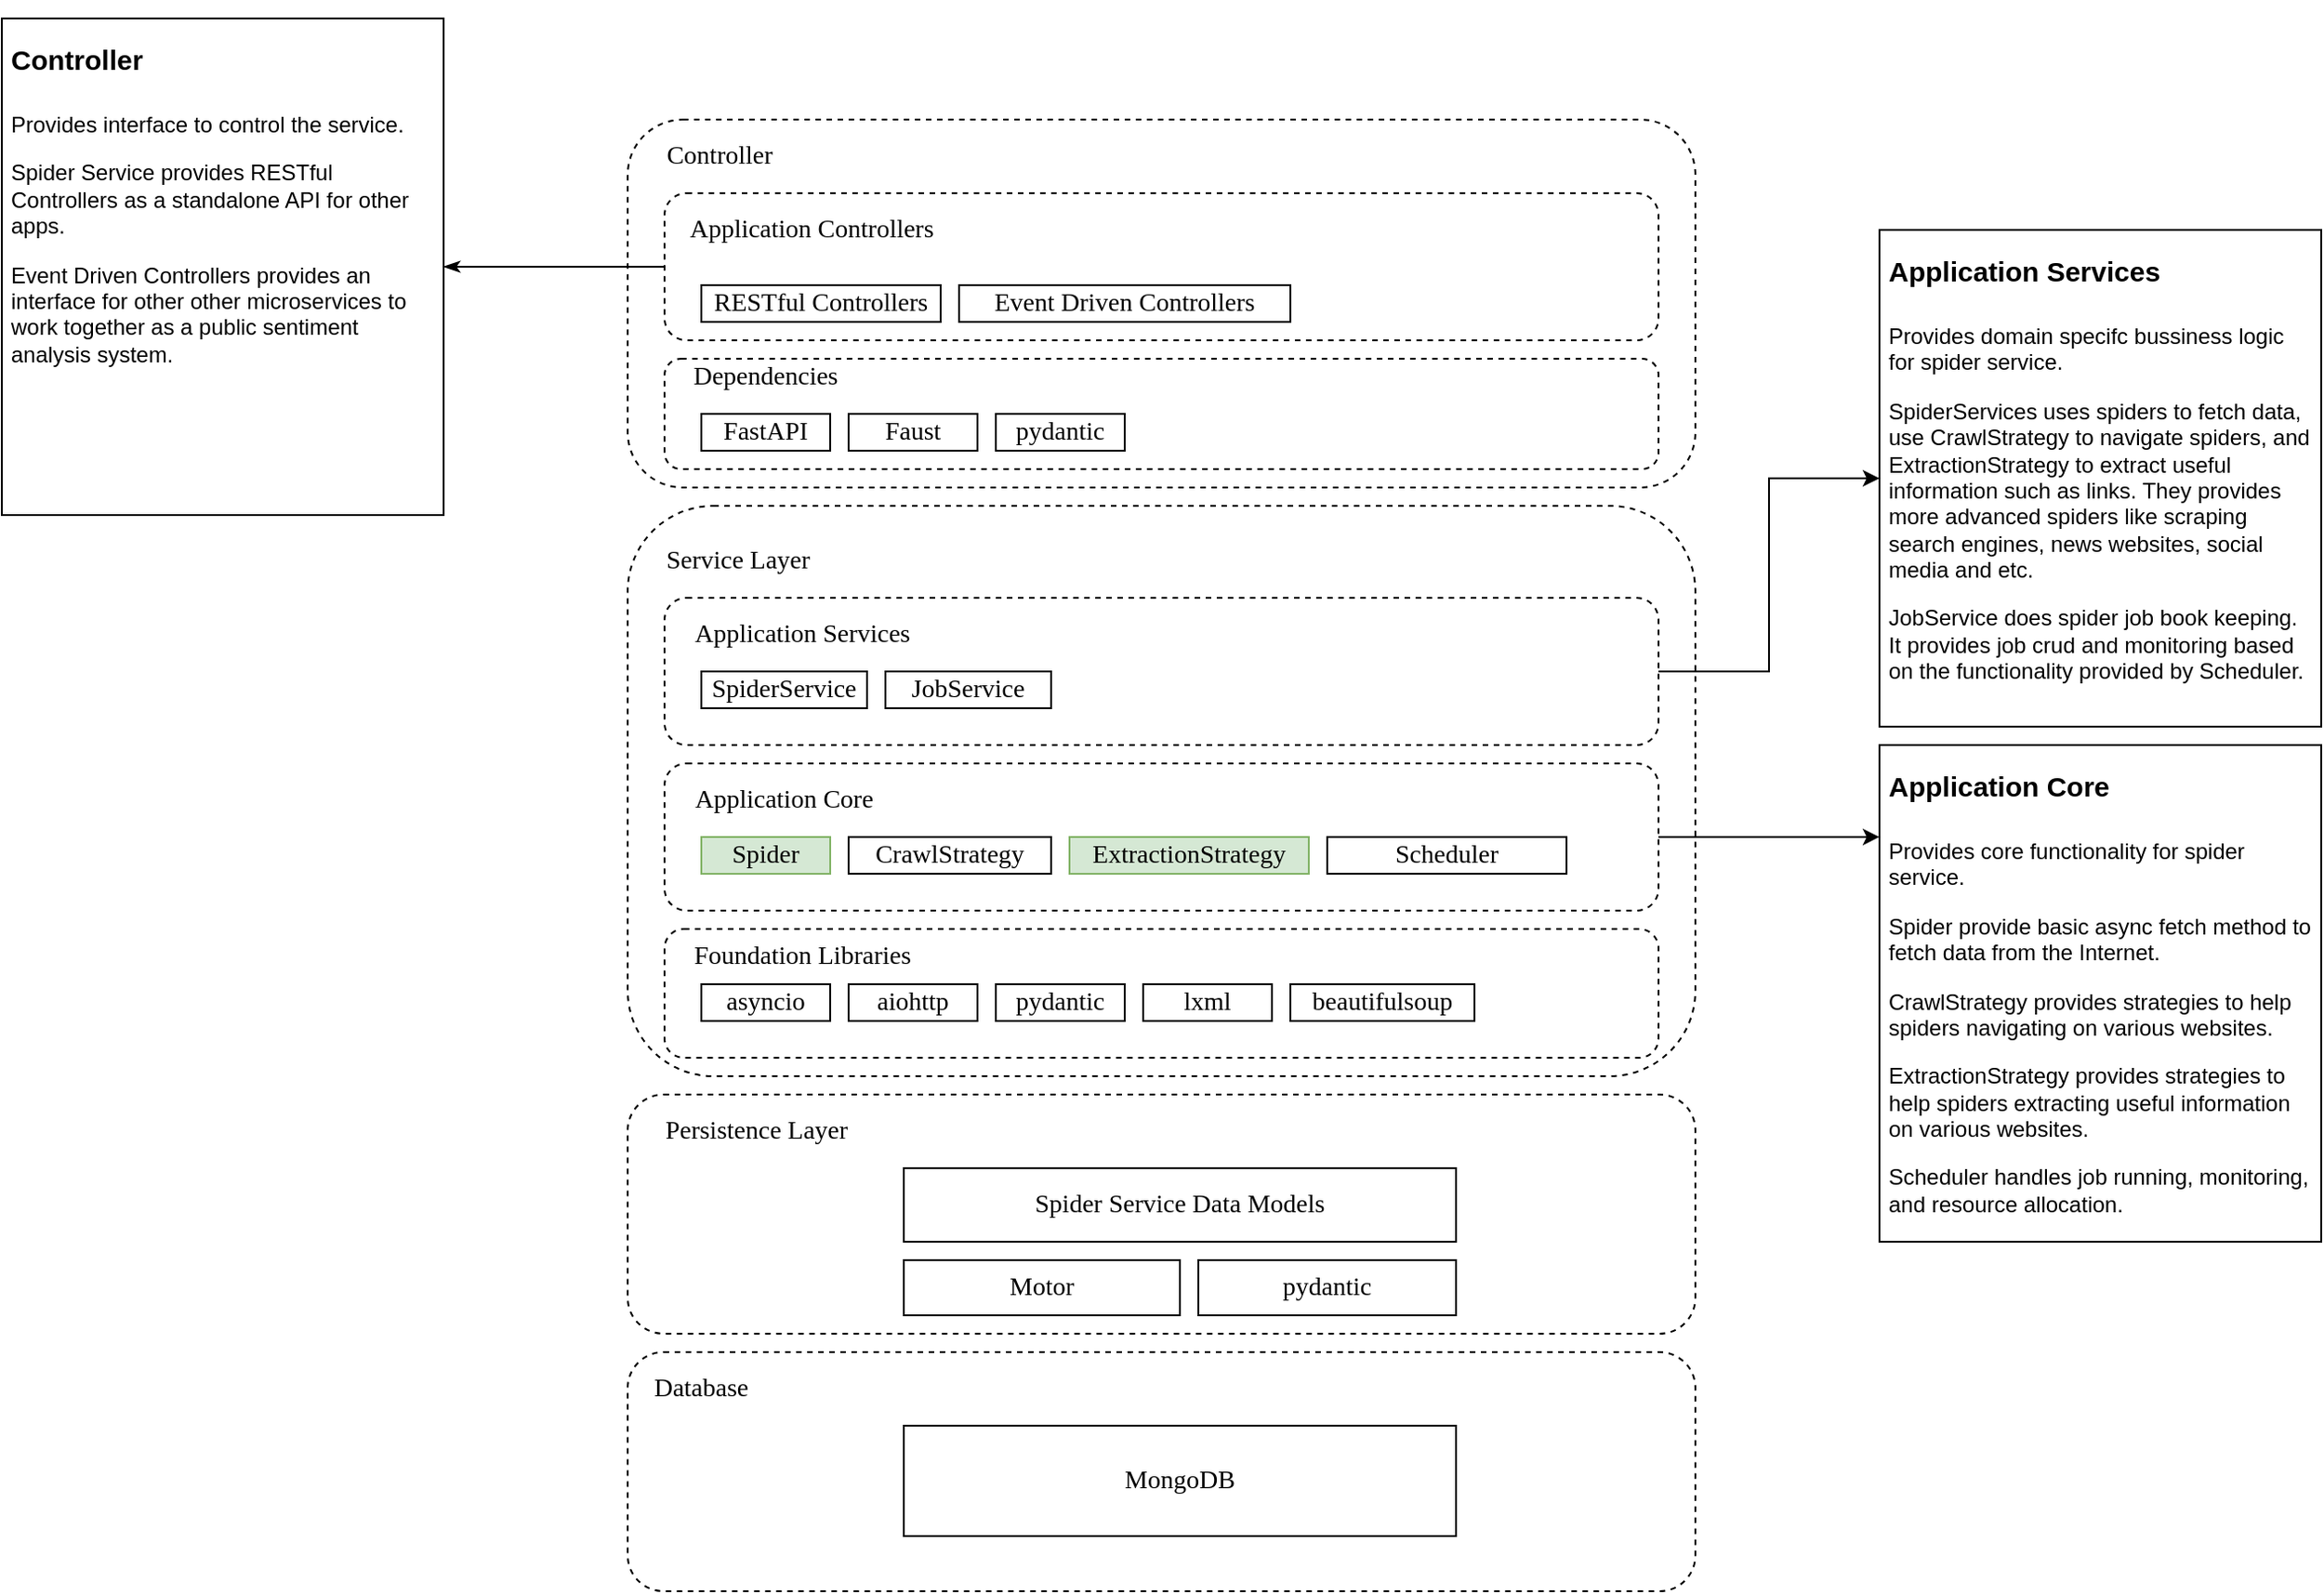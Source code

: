 <mxfile version="14.6.13" type="device" pages="9"><diagram id="WMnNC-VwoqmdMySm30Zk" name="Spider Service Architecture"><mxGraphModel dx="1426" dy="860" grid="1" gridSize="10" guides="1" tooltips="1" connect="1" arrows="1" fold="1" page="1" pageScale="1" pageWidth="1654" pageHeight="1169" math="0" shadow="0"><root><mxCell id="vSHbT7kLvw_0idv-HFV7-0"/><mxCell id="vSHbT7kLvw_0idv-HFV7-1" parent="vSHbT7kLvw_0idv-HFV7-0"/><mxCell id="vSHbT7kLvw_0idv-HFV7-3" value="" style="rounded=1;whiteSpace=wrap;html=1;fontFamily=Lucida Console;fontSize=14;dashed=1;" parent="vSHbT7kLvw_0idv-HFV7-1" vertex="1"><mxGeometry x="410" y="650" width="580" height="130" as="geometry"/></mxCell><mxCell id="vSHbT7kLvw_0idv-HFV7-2" value="Motor" style="rounded=0;whiteSpace=wrap;html=1;fontFamily=Lucida Console;fontSize=14;" parent="vSHbT7kLvw_0idv-HFV7-1" vertex="1"><mxGeometry x="560" y="740" width="150" height="30" as="geometry"/></mxCell><mxCell id="vSHbT7kLvw_0idv-HFV7-4" value="Persistence Layer" style="text;html=1;strokeColor=none;fillColor=none;align=center;verticalAlign=middle;whiteSpace=wrap;rounded=0;dashed=1;fontFamily=Lucida Console;fontSize=14;" parent="vSHbT7kLvw_0idv-HFV7-1" vertex="1"><mxGeometry x="420" y="660" width="120" height="20" as="geometry"/></mxCell><mxCell id="vSHbT7kLvw_0idv-HFV7-5" value="" style="rounded=1;whiteSpace=wrap;html=1;fontFamily=Lucida Console;fontSize=14;dashed=1;" parent="vSHbT7kLvw_0idv-HFV7-1" vertex="1"><mxGeometry x="410" y="790" width="580" height="130" as="geometry"/></mxCell><mxCell id="vSHbT7kLvw_0idv-HFV7-6" value="MongoDB" style="rounded=0;whiteSpace=wrap;html=1;fontFamily=Lucida Console;fontSize=14;" parent="vSHbT7kLvw_0idv-HFV7-1" vertex="1"><mxGeometry x="560" y="830" width="300" height="60" as="geometry"/></mxCell><mxCell id="vSHbT7kLvw_0idv-HFV7-7" value="Database" style="text;html=1;strokeColor=none;fillColor=none;align=center;verticalAlign=middle;whiteSpace=wrap;rounded=0;dashed=1;fontFamily=Lucida Console;fontSize=14;" parent="vSHbT7kLvw_0idv-HFV7-1" vertex="1"><mxGeometry x="390" y="800" width="120" height="20" as="geometry"/></mxCell><mxCell id="vSHbT7kLvw_0idv-HFV7-8" value="" style="rounded=1;whiteSpace=wrap;html=1;fontFamily=Lucida Console;fontSize=14;dashed=1;" parent="vSHbT7kLvw_0idv-HFV7-1" vertex="1"><mxGeometry x="410" y="330" width="580" height="310" as="geometry"/></mxCell><mxCell id="vSHbT7kLvw_0idv-HFV7-9" value="Service Layer" style="text;html=1;strokeColor=none;fillColor=none;align=center;verticalAlign=middle;whiteSpace=wrap;rounded=0;dashed=1;fontFamily=Lucida Console;fontSize=14;" parent="vSHbT7kLvw_0idv-HFV7-1" vertex="1"><mxGeometry x="410" y="350" width="120" height="20" as="geometry"/></mxCell><mxCell id="vSHbT7kLvw_0idv-HFV7-10" value="" style="rounded=1;whiteSpace=wrap;html=1;fontFamily=Lucida Console;fontSize=14;dashed=1;" parent="vSHbT7kLvw_0idv-HFV7-1" vertex="1"><mxGeometry x="430" y="560" width="540" height="70" as="geometry"/></mxCell><mxCell id="vSHbT7kLvw_0idv-HFV7-11" value="Foundation Libraries" style="text;html=1;strokeColor=none;fillColor=none;align=center;verticalAlign=middle;whiteSpace=wrap;rounded=0;dashed=1;fontFamily=Lucida Console;fontSize=14;" parent="vSHbT7kLvw_0idv-HFV7-1" vertex="1"><mxGeometry x="435" y="565" width="140" height="20" as="geometry"/></mxCell><mxCell id="vSHbT7kLvw_0idv-HFV7-12" value="asyncio" style="rounded=0;whiteSpace=wrap;html=1;fontFamily=Lucida Console;fontSize=14;" parent="vSHbT7kLvw_0idv-HFV7-1" vertex="1"><mxGeometry x="450" y="590" width="70" height="20" as="geometry"/></mxCell><mxCell id="vSHbT7kLvw_0idv-HFV7-13" value="aiohttp" style="rounded=0;whiteSpace=wrap;html=1;fontFamily=Lucida Console;fontSize=14;" parent="vSHbT7kLvw_0idv-HFV7-1" vertex="1"><mxGeometry x="530" y="590" width="70" height="20" as="geometry"/></mxCell><mxCell id="vSHbT7kLvw_0idv-HFV7-15" value="pydantic" style="rounded=0;whiteSpace=wrap;html=1;fontFamily=Lucida Console;fontSize=14;" parent="vSHbT7kLvw_0idv-HFV7-1" vertex="1"><mxGeometry x="610" y="590" width="70" height="20" as="geometry"/></mxCell><mxCell id="fXchW6Bw-TuuaoIMR3mY-8" style="edgeStyle=orthogonalEdgeStyle;rounded=0;orthogonalLoop=1;jettySize=auto;html=1;exitX=1;exitY=0.5;exitDx=0;exitDy=0;entryX=0;entryY=0.185;entryDx=0;entryDy=0;entryPerimeter=0;" parent="vSHbT7kLvw_0idv-HFV7-1" source="vSHbT7kLvw_0idv-HFV7-16" target="8kr03e1TSDEuhIvOA7RW-3" edge="1"><mxGeometry relative="1" as="geometry"/></mxCell><mxCell id="vSHbT7kLvw_0idv-HFV7-16" value="" style="rounded=1;whiteSpace=wrap;html=1;fontFamily=Lucida Console;fontSize=14;dashed=1;" parent="vSHbT7kLvw_0idv-HFV7-1" vertex="1"><mxGeometry x="430" y="470" width="540" height="80" as="geometry"/></mxCell><mxCell id="vSHbT7kLvw_0idv-HFV7-17" value="Application Core" style="text;html=1;strokeColor=none;fillColor=none;align=center;verticalAlign=middle;whiteSpace=wrap;rounded=0;dashed=1;fontFamily=Lucida Console;fontSize=14;" parent="vSHbT7kLvw_0idv-HFV7-1" vertex="1"><mxGeometry x="420" y="480" width="150" height="20" as="geometry"/></mxCell><mxCell id="vSHbT7kLvw_0idv-HFV7-18" value="Spider" style="rounded=0;whiteSpace=wrap;html=1;fontFamily=Lucida Console;fontSize=14;fillColor=#d5e8d4;strokeColor=#82b366;" parent="vSHbT7kLvw_0idv-HFV7-1" vertex="1"><mxGeometry x="450" y="510" width="70" height="20" as="geometry"/></mxCell><mxCell id="8kr03e1TSDEuhIvOA7RW-0" value="Spider Service Data Models" style="rounded=0;whiteSpace=wrap;html=1;fontFamily=Lucida Console;fontSize=14;" parent="vSHbT7kLvw_0idv-HFV7-1" vertex="1"><mxGeometry x="560" y="690" width="300" height="40" as="geometry"/></mxCell><mxCell id="8kr03e1TSDEuhIvOA7RW-2" value="pydantic" style="rounded=0;whiteSpace=wrap;html=1;fontFamily=Lucida Console;fontSize=14;" parent="vSHbT7kLvw_0idv-HFV7-1" vertex="1"><mxGeometry x="720" y="740" width="140" height="30" as="geometry"/></mxCell><mxCell id="8kr03e1TSDEuhIvOA7RW-3" value="&lt;h1&gt;&lt;font style=&quot;font-size: 15px&quot;&gt;Application Core&lt;/font&gt;&lt;/h1&gt;&lt;p&gt;Provides core functionality for spider service.&amp;nbsp;&lt;/p&gt;&lt;p&gt;Spider provide basic async fetch method to fetch data from the Internet.&lt;/p&gt;&lt;p&gt;CrawlStrategy provides strategies to help spiders navigating on various websites.&lt;/p&gt;&lt;p&gt;ExtractionStrategy provides strategies to help spiders extracting useful information on various websites.&lt;br&gt;&lt;/p&gt;&lt;p&gt;Scheduler handles job running, monitoring, and resource allocation.&amp;nbsp;&lt;/p&gt;" style="text;html=1;fillColor=none;spacing=5;spacingTop=-20;whiteSpace=wrap;overflow=hidden;rounded=0;strokeColor=#000000;sketch=0;" parent="vSHbT7kLvw_0idv-HFV7-1" vertex="1"><mxGeometry x="1090" y="460" width="240" height="270" as="geometry"/></mxCell><mxCell id="fXchW6Bw-TuuaoIMR3mY-0" value="CrawlStrategy" style="rounded=0;whiteSpace=wrap;html=1;fontFamily=Lucida Console;fontSize=14;" parent="vSHbT7kLvw_0idv-HFV7-1" vertex="1"><mxGeometry x="530" y="510" width="110" height="20" as="geometry"/></mxCell><mxCell id="fXchW6Bw-TuuaoIMR3mY-1" value="lxml" style="rounded=0;whiteSpace=wrap;html=1;fontFamily=Lucida Console;fontSize=14;" parent="vSHbT7kLvw_0idv-HFV7-1" vertex="1"><mxGeometry x="690" y="590" width="70" height="20" as="geometry"/></mxCell><mxCell id="fXchW6Bw-TuuaoIMR3mY-2" value="beautifulsoup" style="rounded=0;whiteSpace=wrap;html=1;fontFamily=Lucida Console;fontSize=14;" parent="vSHbT7kLvw_0idv-HFV7-1" vertex="1"><mxGeometry x="770" y="590" width="100" height="20" as="geometry"/></mxCell><mxCell id="fXchW6Bw-TuuaoIMR3mY-3" value="ExtractionStrategy" style="rounded=0;whiteSpace=wrap;html=1;fontFamily=Lucida Console;fontSize=14;fillColor=#d5e8d4;strokeColor=#82b366;" parent="vSHbT7kLvw_0idv-HFV7-1" vertex="1"><mxGeometry x="650" y="510" width="130" height="20" as="geometry"/></mxCell><mxCell id="fXchW6Bw-TuuaoIMR3mY-11" style="edgeStyle=orthogonalEdgeStyle;rounded=0;orthogonalLoop=1;jettySize=auto;html=1;" parent="vSHbT7kLvw_0idv-HFV7-1" source="fXchW6Bw-TuuaoIMR3mY-4" target="fXchW6Bw-TuuaoIMR3mY-7" edge="1"><mxGeometry relative="1" as="geometry"/></mxCell><mxCell id="fXchW6Bw-TuuaoIMR3mY-4" value="" style="rounded=1;whiteSpace=wrap;html=1;fontFamily=Lucida Console;fontSize=14;dashed=1;" parent="vSHbT7kLvw_0idv-HFV7-1" vertex="1"><mxGeometry x="430" y="380" width="540" height="80" as="geometry"/></mxCell><mxCell id="fXchW6Bw-TuuaoIMR3mY-5" value="Application Services" style="text;html=1;strokeColor=none;fillColor=none;align=center;verticalAlign=middle;whiteSpace=wrap;rounded=0;dashed=1;fontFamily=Lucida Console;fontSize=14;" parent="vSHbT7kLvw_0idv-HFV7-1" vertex="1"><mxGeometry x="430" y="390" width="150" height="20" as="geometry"/></mxCell><mxCell id="fXchW6Bw-TuuaoIMR3mY-6" value="SpiderService" style="rounded=0;whiteSpace=wrap;html=1;fontFamily=Lucida Console;fontSize=14;" parent="vSHbT7kLvw_0idv-HFV7-1" vertex="1"><mxGeometry x="450" y="420" width="90" height="20" as="geometry"/></mxCell><mxCell id="fXchW6Bw-TuuaoIMR3mY-7" value="&lt;h1&gt;&lt;font style=&quot;font-size: 15px&quot;&gt;Application Services&lt;/font&gt;&lt;/h1&gt;&lt;p&gt;Provides domain specifc bussiness logic for spider service.&amp;nbsp;&lt;/p&gt;&lt;p&gt;SpiderServices uses spiders to fetch data, use CrawlStrategy to navigate spiders, and ExtractionStrategy to extract useful information such as links. They provides more advanced spiders like scraping search engines, news websites, social media and etc.&lt;/p&gt;&lt;p&gt;JobService does spider job book keeping. It provides job crud and monitoring based on the functionality provided by Scheduler.&lt;/p&gt;" style="text;html=1;fillColor=none;spacing=5;spacingTop=-20;whiteSpace=wrap;overflow=hidden;rounded=0;strokeColor=#000000;sketch=0;align=left;" parent="vSHbT7kLvw_0idv-HFV7-1" vertex="1"><mxGeometry x="1090" y="180" width="240" height="270" as="geometry"/></mxCell><mxCell id="fXchW6Bw-TuuaoIMR3mY-9" value="" style="rounded=1;whiteSpace=wrap;html=1;fontFamily=Lucida Console;fontSize=14;dashed=1;" parent="vSHbT7kLvw_0idv-HFV7-1" vertex="1"><mxGeometry x="410" y="120" width="580" height="200" as="geometry"/></mxCell><mxCell id="fXchW6Bw-TuuaoIMR3mY-10" value="Controller" style="text;html=1;strokeColor=none;fillColor=none;align=center;verticalAlign=middle;whiteSpace=wrap;rounded=0;dashed=1;fontFamily=Lucida Console;fontSize=14;" parent="vSHbT7kLvw_0idv-HFV7-1" vertex="1"><mxGeometry x="400" y="130" width="120" height="20" as="geometry"/></mxCell><mxCell id="fXchW6Bw-TuuaoIMR3mY-12" value="" style="rounded=1;whiteSpace=wrap;html=1;fontFamily=Lucida Console;fontSize=14;dashed=1;" parent="vSHbT7kLvw_0idv-HFV7-1" vertex="1"><mxGeometry x="430" y="250" width="540" height="60" as="geometry"/></mxCell><mxCell id="fXchW6Bw-TuuaoIMR3mY-13" value="Dependencies" style="text;html=1;strokeColor=none;fillColor=none;align=center;verticalAlign=middle;whiteSpace=wrap;rounded=0;dashed=1;fontFamily=Lucida Console;fontSize=14;" parent="vSHbT7kLvw_0idv-HFV7-1" vertex="1"><mxGeometry x="435" y="250" width="100" height="20" as="geometry"/></mxCell><mxCell id="fXchW6Bw-TuuaoIMR3mY-14" value="FastAPI" style="rounded=0;whiteSpace=wrap;html=1;fontFamily=Lucida Console;fontSize=14;" parent="vSHbT7kLvw_0idv-HFV7-1" vertex="1"><mxGeometry x="450" y="280" width="70" height="20" as="geometry"/></mxCell><mxCell id="fXchW6Bw-TuuaoIMR3mY-15" value="Faust" style="rounded=0;whiteSpace=wrap;html=1;fontFamily=Lucida Console;fontSize=14;" parent="vSHbT7kLvw_0idv-HFV7-1" vertex="1"><mxGeometry x="530" y="280" width="70" height="20" as="geometry"/></mxCell><mxCell id="bN8cdWNtTK9pjiHnXYHT-2" style="edgeStyle=orthogonalEdgeStyle;rounded=0;orthogonalLoop=1;jettySize=auto;html=1;exitX=0;exitY=0.5;exitDx=0;exitDy=0;startArrow=none;startFill=0;endArrow=classicThin;endFill=1;" parent="vSHbT7kLvw_0idv-HFV7-1" source="fXchW6Bw-TuuaoIMR3mY-16" target="bN8cdWNtTK9pjiHnXYHT-0" edge="1"><mxGeometry relative="1" as="geometry"/></mxCell><mxCell id="fXchW6Bw-TuuaoIMR3mY-16" value="" style="rounded=1;whiteSpace=wrap;html=1;fontFamily=Lucida Console;fontSize=14;dashed=1;" parent="vSHbT7kLvw_0idv-HFV7-1" vertex="1"><mxGeometry x="430" y="160" width="540" height="80" as="geometry"/></mxCell><mxCell id="fXchW6Bw-TuuaoIMR3mY-17" value="RESTful Controllers" style="rounded=0;whiteSpace=wrap;html=1;fontFamily=Lucida Console;fontSize=14;" parent="vSHbT7kLvw_0idv-HFV7-1" vertex="1"><mxGeometry x="450" y="210" width="130" height="20" as="geometry"/></mxCell><mxCell id="fXchW6Bw-TuuaoIMR3mY-18" value="Event Driven Controllers" style="rounded=0;whiteSpace=wrap;html=1;fontFamily=Lucida Console;fontSize=14;" parent="vSHbT7kLvw_0idv-HFV7-1" vertex="1"><mxGeometry x="590" y="210" width="180" height="20" as="geometry"/></mxCell><mxCell id="fXchW6Bw-TuuaoIMR3mY-19" value="Application Controllers" style="text;html=1;strokeColor=none;fillColor=none;align=center;verticalAlign=middle;whiteSpace=wrap;rounded=0;dashed=1;fontFamily=Lucida Console;fontSize=14;" parent="vSHbT7kLvw_0idv-HFV7-1" vertex="1"><mxGeometry x="435" y="170" width="150" height="20" as="geometry"/></mxCell><mxCell id="fXchW6Bw-TuuaoIMR3mY-21" style="edgeStyle=orthogonalEdgeStyle;rounded=0;orthogonalLoop=1;jettySize=auto;html=1;exitX=0.5;exitY=1;exitDx=0;exitDy=0;" parent="vSHbT7kLvw_0idv-HFV7-1" source="fXchW6Bw-TuuaoIMR3mY-3" target="fXchW6Bw-TuuaoIMR3mY-3" edge="1"><mxGeometry relative="1" as="geometry"/></mxCell><mxCell id="fXchW6Bw-TuuaoIMR3mY-22" value="JobService" style="rounded=0;whiteSpace=wrap;html=1;fontFamily=Lucida Console;fontSize=14;" parent="vSHbT7kLvw_0idv-HFV7-1" vertex="1"><mxGeometry x="550" y="420" width="90" height="20" as="geometry"/></mxCell><mxCell id="bN8cdWNtTK9pjiHnXYHT-0" value="&lt;h1&gt;&lt;font style=&quot;font-size: 15px&quot;&gt;Controller&lt;/font&gt;&lt;/h1&gt;&lt;p&gt;Provides interface to control the service.&amp;nbsp;&lt;br&gt;&lt;/p&gt;&lt;p&gt;Spider Service provides RESTful Controllers as a standalone API for other apps.&lt;/p&gt;&lt;p&gt;Event Driven Controllers provides an interface for other other microservices to work together as a public sentiment analysis system.&lt;/p&gt;" style="text;html=1;fillColor=none;spacing=5;spacingTop=-20;whiteSpace=wrap;overflow=hidden;rounded=0;strokeColor=#000000;sketch=0;align=left;" parent="vSHbT7kLvw_0idv-HFV7-1" vertex="1"><mxGeometry x="70" y="65" width="240" height="270" as="geometry"/></mxCell><mxCell id="lrgRcYVQJWlSTEoV_AyU-0" value="Scheduler" style="rounded=0;whiteSpace=wrap;html=1;fontFamily=Lucida Console;fontSize=14;" parent="vSHbT7kLvw_0idv-HFV7-1" vertex="1"><mxGeometry x="790" y="510" width="130" height="20" as="geometry"/></mxCell><mxCell id="lrgRcYVQJWlSTEoV_AyU-1" value="pydantic" style="rounded=0;whiteSpace=wrap;html=1;fontFamily=Lucida Console;fontSize=14;" parent="vSHbT7kLvw_0idv-HFV7-1" vertex="1"><mxGeometry x="610" y="280" width="70" height="20" as="geometry"/></mxCell></root></mxGraphModel></diagram><diagram id="bJ-YqPzYI-7KodoNc38s" name="Page-4"><mxGraphModel dx="983" dy="593" grid="1" gridSize="10" guides="1" tooltips="1" connect="1" arrows="1" fold="1" page="1" pageScale="1" pageWidth="2336" pageHeight="1654" math="0" shadow="0"><root><mxCell id="PISoZAAVrXwujG1NXk4K-0"/><mxCell id="PISoZAAVrXwujG1NXk4K-1" parent="PISoZAAVrXwujG1NXk4K-0"/><mxCell id="Zg_JYyrPjSWBUFYizl1B-43" value="" style="rounded=1;whiteSpace=wrap;html=1;fontFamily=Microsoft Yahei;fontSize=14;dashed=1;" parent="PISoZAAVrXwujG1NXk4K-1" vertex="1"><mxGeometry x="410" y="490" width="580" height="160" as="geometry"/></mxCell><mxCell id="Zg_JYyrPjSWBUFYizl1B-0" value="" style="rounded=1;whiteSpace=wrap;html=1;fontFamily=Microsoft Yahei;fontSize=14;dashed=1;" parent="PISoZAAVrXwujG1NXk4K-1" vertex="1"><mxGeometry x="410" y="660" width="580" height="130" as="geometry"/></mxCell><mxCell id="Zg_JYyrPjSWBUFYizl1B-1" value="Motor" style="rounded=0;whiteSpace=wrap;html=1;fontFamily=Microsoft Yahei;fontSize=14;" parent="PISoZAAVrXwujG1NXk4K-1" vertex="1"><mxGeometry x="560" y="750" width="150" height="30" as="geometry"/></mxCell><mxCell id="Zg_JYyrPjSWBUFYizl1B-2" value="&lt;font&gt;数据持久层&lt;/font&gt;" style="text;html=1;strokeColor=none;fillColor=none;align=center;verticalAlign=middle;whiteSpace=wrap;rounded=0;dashed=1;fontFamily=Microsoft Yahei;fontSize=14;" parent="PISoZAAVrXwujG1NXk4K-1" vertex="1"><mxGeometry x="420" y="670" width="120" height="20" as="geometry"/></mxCell><mxCell id="Zg_JYyrPjSWBUFYizl1B-3" value="" style="rounded=1;whiteSpace=wrap;html=1;fontFamily=Microsoft Yahei;fontSize=14;dashed=1;" parent="PISoZAAVrXwujG1NXk4K-1" vertex="1"><mxGeometry x="410" y="800" width="580" height="80" as="geometry"/></mxCell><mxCell id="Zg_JYyrPjSWBUFYizl1B-4" value="MongoDB" style="rounded=0;whiteSpace=wrap;html=1;fontFamily=Microsoft Yahei;fontSize=14;" parent="PISoZAAVrXwujG1NXk4K-1" vertex="1"><mxGeometry x="560" y="827" width="300" height="40" as="geometry"/></mxCell><mxCell id="Zg_JYyrPjSWBUFYizl1B-5" value="" style="rounded=1;whiteSpace=wrap;html=1;fontFamily=Microsoft Yahei;fontSize=14;dashed=1;" parent="PISoZAAVrXwujG1NXk4K-1" vertex="1"><mxGeometry x="410" y="330" width="580" height="150" as="geometry"/></mxCell><mxCell id="Zg_JYyrPjSWBUFYizl1B-6" value="服务层" style="text;html=1;strokeColor=none;fillColor=none;align=center;verticalAlign=middle;whiteSpace=wrap;rounded=0;dashed=1;fontFamily=Microsoft Yahei;fontSize=14;" parent="PISoZAAVrXwujG1NXk4K-1" vertex="1"><mxGeometry x="410" y="340" width="120" height="20" as="geometry"/></mxCell><mxCell id="Zg_JYyrPjSWBUFYizl1B-7" value="" style="rounded=1;whiteSpace=wrap;html=1;fontFamily=Microsoft Yahei;fontSize=14;dashed=1;" parent="PISoZAAVrXwujG1NXk4K-1" vertex="1"><mxGeometry x="430" y="570" width="540" height="70" as="geometry"/></mxCell><mxCell id="Zg_JYyrPjSWBUFYizl1B-8" value="依赖组件" style="text;html=1;strokeColor=none;fillColor=none;align=center;verticalAlign=middle;whiteSpace=wrap;rounded=0;dashed=1;fontFamily=Microsoft Yahei;fontSize=14;" parent="PISoZAAVrXwujG1NXk4K-1" vertex="1"><mxGeometry x="435" y="575" width="140" height="20" as="geometry"/></mxCell><mxCell id="Zg_JYyrPjSWBUFYizl1B-9" value="asyncio" style="rounded=0;whiteSpace=wrap;html=1;fontFamily=Microsoft Yahei;fontSize=14;" parent="PISoZAAVrXwujG1NXk4K-1" vertex="1"><mxGeometry x="450" y="600" width="70" height="20" as="geometry"/></mxCell><mxCell id="Zg_JYyrPjSWBUFYizl1B-10" value="aiohttp" style="rounded=0;whiteSpace=wrap;html=1;fontFamily=Microsoft Yahei;fontSize=14;" parent="PISoZAAVrXwujG1NXk4K-1" vertex="1"><mxGeometry x="530" y="600" width="70" height="20" as="geometry"/></mxCell><mxCell id="Zg_JYyrPjSWBUFYizl1B-11" value="pydantic" style="rounded=0;whiteSpace=wrap;html=1;fontFamily=Microsoft Yahei;fontSize=14;" parent="PISoZAAVrXwujG1NXk4K-1" vertex="1"><mxGeometry x="610" y="600" width="70" height="20" as="geometry"/></mxCell><mxCell id="Zg_JYyrPjSWBUFYizl1B-13" value="&lt;font&gt;核心组件层&lt;/font&gt;" style="text;html=1;strokeColor=none;fillColor=none;align=center;verticalAlign=middle;whiteSpace=wrap;rounded=0;dashed=1;fontFamily=Microsoft Yahei;fontSize=14;labelBorderColor=none;" parent="PISoZAAVrXwujG1NXk4K-1" vertex="1"><mxGeometry x="405" y="500" width="150" height="20" as="geometry"/></mxCell><mxCell id="Zg_JYyrPjSWBUFYizl1B-14" value="下载器" style="rounded=0;whiteSpace=wrap;html=1;fontFamily=Microsoft Yahei;fontSize=14;fillColor=#f5f5f5;strokeColor=#666666;fontColor=#333333;" parent="PISoZAAVrXwujG1NXk4K-1" vertex="1"><mxGeometry x="450" y="530" width="70" height="20" as="geometry"/></mxCell><mxCell id="Zg_JYyrPjSWBUFYizl1B-15" value="&lt;font&gt;爬虫组件数据模型&lt;/font&gt;" style="rounded=0;whiteSpace=wrap;html=1;fontFamily=Microsoft Yahei;fontSize=14;fillColor=#f5f5f5;strokeColor=#666666;fontColor=#333333;" parent="PISoZAAVrXwujG1NXk4K-1" vertex="1"><mxGeometry x="560" y="690" width="300" height="40" as="geometry"/></mxCell><mxCell id="Zg_JYyrPjSWBUFYizl1B-16" value="pydantic" style="rounded=0;whiteSpace=wrap;html=1;fontFamily=Microsoft Yahei;fontSize=14;" parent="PISoZAAVrXwujG1NXk4K-1" vertex="1"><mxGeometry x="720" y="750" width="140" height="30" as="geometry"/></mxCell><mxCell id="Zg_JYyrPjSWBUFYizl1B-17" value="控制算法组件" style="rounded=0;whiteSpace=wrap;html=1;fontFamily=Microsoft Yahei;fontSize=14;fillColor=#f5f5f5;strokeColor=#666666;fontColor=#333333;" parent="PISoZAAVrXwujG1NXk4K-1" vertex="1"><mxGeometry x="530" y="530" width="110" height="20" as="geometry"/></mxCell><mxCell id="Zg_JYyrPjSWBUFYizl1B-18" value="lxml" style="rounded=0;whiteSpace=wrap;html=1;fontFamily=Microsoft Yahei;fontSize=14;" parent="PISoZAAVrXwujG1NXk4K-1" vertex="1"><mxGeometry x="690" y="600" width="50" height="20" as="geometry"/></mxCell><mxCell id="Zg_JYyrPjSWBUFYizl1B-19" value="beautifulsoup" style="rounded=0;whiteSpace=wrap;html=1;fontFamily=Microsoft Yahei;fontSize=14;" parent="PISoZAAVrXwujG1NXk4K-1" vertex="1"><mxGeometry x="750" y="600" width="100" height="20" as="geometry"/></mxCell><mxCell id="Zg_JYyrPjSWBUFYizl1B-20" value="解析组件" style="rounded=0;whiteSpace=wrap;html=1;fontFamily=Microsoft Yahei;fontSize=14;fillColor=#f5f5f5;strokeColor=#666666;fontColor=#333333;" parent="PISoZAAVrXwujG1NXk4K-1" vertex="1"><mxGeometry x="650" y="530" width="130" height="20" as="geometry"/></mxCell><mxCell id="Zg_JYyrPjSWBUFYizl1B-21" value="" style="rounded=1;whiteSpace=wrap;html=1;fontFamily=Microsoft Yahei;fontSize=14;dashed=1;" parent="PISoZAAVrXwujG1NXk4K-1" vertex="1"><mxGeometry x="430" y="370" width="220" height="90" as="geometry"/></mxCell><mxCell id="Zg_JYyrPjSWBUFYizl1B-22" value="爬虫服务" style="text;html=1;strokeColor=none;fillColor=none;align=center;verticalAlign=middle;whiteSpace=wrap;rounded=0;dashed=1;fontFamily=Microsoft Yahei;fontSize=12;" parent="PISoZAAVrXwujG1NXk4K-1" vertex="1"><mxGeometry x="430" y="370" width="110" height="20" as="geometry"/></mxCell><mxCell id="Zg_JYyrPjSWBUFYizl1B-23" value="天气爬虫" style="rounded=0;whiteSpace=wrap;html=1;fontFamily=Microsoft Yahei;fontSize=14;fillColor=#f5f5f5;strokeColor=#666666;fontColor=#333333;" parent="PISoZAAVrXwujG1NXk4K-1" vertex="1"><mxGeometry x="450" y="400" width="90" height="20" as="geometry"/></mxCell><mxCell id="Zg_JYyrPjSWBUFYizl1B-24" value="" style="rounded=1;whiteSpace=wrap;html=1;fontFamily=Microsoft Yahei;fontSize=14;dashed=1;" parent="PISoZAAVrXwujG1NXk4K-1" vertex="1"><mxGeometry x="410" y="120" width="580" height="200" as="geometry"/></mxCell><mxCell id="Zg_JYyrPjSWBUFYizl1B-25" value="&lt;font&gt;控制层&lt;/font&gt;" style="text;html=1;strokeColor=none;fillColor=none;align=center;verticalAlign=middle;whiteSpace=wrap;rounded=0;dashed=1;fontFamily=Microsoft Yahei;fontSize=14;" parent="PISoZAAVrXwujG1NXk4K-1" vertex="1"><mxGeometry x="400" y="130" width="120" height="20" as="geometry"/></mxCell><mxCell id="Zg_JYyrPjSWBUFYizl1B-26" value="" style="rounded=1;whiteSpace=wrap;html=1;fontFamily=Microsoft Yahei;fontSize=14;dashed=1;" parent="PISoZAAVrXwujG1NXk4K-1" vertex="1"><mxGeometry x="430" y="250" width="540" height="60" as="geometry"/></mxCell><mxCell id="Zg_JYyrPjSWBUFYizl1B-28" value="FastAPI" style="rounded=0;whiteSpace=wrap;html=1;fontFamily=Microsoft Yahei;fontSize=14;" parent="PISoZAAVrXwujG1NXk4K-1" vertex="1"><mxGeometry x="450" y="280" width="70" height="20" as="geometry"/></mxCell><mxCell id="Zg_JYyrPjSWBUFYizl1B-29" value="Faust" style="rounded=0;whiteSpace=wrap;html=1;fontFamily=Microsoft Yahei;fontSize=14;" parent="PISoZAAVrXwujG1NXk4K-1" vertex="1"><mxGeometry x="530" y="280" width="70" height="20" as="geometry"/></mxCell><mxCell id="Zg_JYyrPjSWBUFYizl1B-34" style="edgeStyle=orthogonalEdgeStyle;rounded=0;orthogonalLoop=1;jettySize=auto;html=1;exitX=0.5;exitY=1;exitDx=0;exitDy=0;fontFamily=Microsoft Yahei;" parent="PISoZAAVrXwujG1NXk4K-1" source="Zg_JYyrPjSWBUFYizl1B-20" target="Zg_JYyrPjSWBUFYizl1B-20" edge="1"><mxGeometry relative="1" as="geometry"/></mxCell><mxCell id="Zg_JYyrPjSWBUFYizl1B-36" value="页面请求组件" style="rounded=0;whiteSpace=wrap;html=1;fontFamily=Microsoft Yahei;fontSize=14;fillColor=#f5f5f5;strokeColor=#666666;fontColor=#333333;" parent="PISoZAAVrXwujG1NXk4K-1" vertex="1"><mxGeometry x="790" y="530" width="130" height="20" as="geometry"/></mxCell><mxCell id="Zg_JYyrPjSWBUFYizl1B-40" value="&lt;font style=&quot;font-size: 15px&quot;&gt;数据库&lt;/font&gt;" style="text;html=1;strokeColor=none;fillColor=none;align=center;verticalAlign=middle;whiteSpace=wrap;rounded=0;fontFamily=Microsoft Yahei;" parent="PISoZAAVrXwujG1NXk4K-1" vertex="1"><mxGeometry x="430" y="807" width="70" height="20" as="geometry"/></mxCell><mxCell id="Zg_JYyrPjSWBUFYizl1B-41" value="" style="endArrow=none;dashed=1;html=1;dashPattern=1 3;strokeWidth=2;entryX=0.002;entryY=0.615;entryDx=0;entryDy=0;entryPerimeter=0;exitX=1;exitY=0.623;exitDx=0;exitDy=0;exitPerimeter=0;fontFamily=Microsoft Yahei;" parent="PISoZAAVrXwujG1NXk4K-1" source="Zg_JYyrPjSWBUFYizl1B-0" target="Zg_JYyrPjSWBUFYizl1B-0" edge="1"><mxGeometry width="50" height="50" relative="1" as="geometry"><mxPoint x="310" y="770" as="sourcePoint"/><mxPoint x="360" y="720" as="targetPoint"/></mxGeometry></mxCell><mxCell id="Zg_JYyrPjSWBUFYizl1B-42" value="&lt;font&gt;持久层依赖&lt;/font&gt;" style="text;html=1;strokeColor=none;fillColor=none;align=center;verticalAlign=middle;whiteSpace=wrap;rounded=0;dashed=1;fontFamily=Microsoft Yahei;fontSize=14;" parent="PISoZAAVrXwujG1NXk4K-1" vertex="1"><mxGeometry x="420" y="750" width="120" height="20" as="geometry"/></mxCell><mxCell id="Zg_JYyrPjSWBUFYizl1B-44" value="pyppeteer" style="rounded=0;whiteSpace=wrap;html=1;fontFamily=Microsoft Yahei;fontSize=14;" parent="PISoZAAVrXwujG1NXk4K-1" vertex="1"><mxGeometry x="860" y="600" width="90" height="20" as="geometry"/></mxCell><mxCell id="Zg_JYyrPjSWBUFYizl1B-45" value="新闻爬虫" style="rounded=0;whiteSpace=wrap;html=1;fontFamily=Microsoft Yahei;fontSize=14;fillColor=#f5f5f5;strokeColor=#666666;fontColor=#333333;" parent="PISoZAAVrXwujG1NXk4K-1" vertex="1"><mxGeometry x="550" y="400" width="90" height="20" as="geometry"/></mxCell><mxCell id="Zg_JYyrPjSWBUFYizl1B-47" value="疫情爬虫" style="rounded=0;whiteSpace=wrap;html=1;fontFamily=Microsoft Yahei;fontSize=14;fillColor=#f5f5f5;strokeColor=#666666;fontColor=#333333;" parent="PISoZAAVrXwujG1NXk4K-1" vertex="1"><mxGeometry x="550" y="430" width="90" height="20" as="geometry"/></mxCell><mxCell id="Zg_JYyrPjSWBUFYizl1B-48" value="空气质量爬虫" style="rounded=0;whiteSpace=wrap;html=1;fontFamily=Microsoft Yahei;fontSize=14;fillColor=#f5f5f5;strokeColor=#666666;fontColor=#333333;" parent="PISoZAAVrXwujG1NXk4K-1" vertex="1"><mxGeometry x="450" y="430" width="90" height="20" as="geometry"/></mxCell><mxCell id="Zg_JYyrPjSWBUFYizl1B-49" value="" style="rounded=1;whiteSpace=wrap;html=1;fontFamily=Microsoft Yahei;fontSize=14;dashed=1;" parent="PISoZAAVrXwujG1NXk4K-1" vertex="1"><mxGeometry x="660" y="370" width="220" height="90" as="geometry"/></mxCell><mxCell id="Zg_JYyrPjSWBUFYizl1B-50" value="数据服务" style="text;html=1;strokeColor=none;fillColor=none;align=center;verticalAlign=middle;whiteSpace=wrap;rounded=0;dashed=1;fontFamily=Microsoft Yahei;fontSize=12;" parent="PISoZAAVrXwujG1NXk4K-1" vertex="1"><mxGeometry x="660" y="370" width="110" height="20" as="geometry"/></mxCell><mxCell id="Zg_JYyrPjSWBUFYizl1B-51" value="天气数据" style="rounded=0;whiteSpace=wrap;html=1;fontFamily=Microsoft Yahei;fontSize=14;fillColor=#f5f5f5;strokeColor=#666666;fontColor=#333333;" parent="PISoZAAVrXwujG1NXk4K-1" vertex="1"><mxGeometry x="680" y="400" width="90" height="20" as="geometry"/></mxCell><mxCell id="Zg_JYyrPjSWBUFYizl1B-52" value="新闻" style="rounded=0;whiteSpace=wrap;html=1;fontFamily=Microsoft Yahei;fontSize=14;fillColor=#f5f5f5;strokeColor=#666666;fontColor=#333333;" parent="PISoZAAVrXwujG1NXk4K-1" vertex="1"><mxGeometry x="780" y="400" width="90" height="20" as="geometry"/></mxCell><mxCell id="Zg_JYyrPjSWBUFYizl1B-53" value="疫情" style="rounded=0;whiteSpace=wrap;html=1;fontFamily=Microsoft Yahei;fontSize=14;fillColor=#f5f5f5;strokeColor=#666666;fontColor=#333333;" parent="PISoZAAVrXwujG1NXk4K-1" vertex="1"><mxGeometry x="780" y="430" width="90" height="20" as="geometry"/></mxCell><mxCell id="Zg_JYyrPjSWBUFYizl1B-54" value="空气质量" style="rounded=0;whiteSpace=wrap;html=1;fontFamily=Microsoft Yahei;fontSize=14;fillColor=#f5f5f5;strokeColor=#666666;fontColor=#333333;" parent="PISoZAAVrXwujG1NXk4K-1" vertex="1"><mxGeometry x="680" y="430" width="90" height="20" as="geometry"/></mxCell><mxCell id="Zg_JYyrPjSWBUFYizl1B-55" value="" style="rounded=1;whiteSpace=wrap;html=1;fontFamily=Microsoft Yahei;fontSize=14;dashed=1;" parent="PISoZAAVrXwujG1NXk4K-1" vertex="1"><mxGeometry x="890" y="370" width="90" height="90" as="geometry"/></mxCell><mxCell id="Zg_JYyrPjSWBUFYizl1B-35" value="任务调度服务" style="rounded=0;whiteSpace=wrap;html=1;fontFamily=Microsoft Yahei;fontSize=14;fillColor=#f5f5f5;strokeColor=#666666;fontColor=#333333;" parent="PISoZAAVrXwujG1NXk4K-1" vertex="1"><mxGeometry x="900" y="380" width="70" height="70" as="geometry"/></mxCell><mxCell id="Zg_JYyrPjSWBUFYizl1B-56" value="依赖组件" style="text;html=1;strokeColor=none;fillColor=none;align=center;verticalAlign=middle;whiteSpace=wrap;rounded=0;dashed=1;fontFamily=Microsoft Yahei;fontSize=14;" parent="PISoZAAVrXwujG1NXk4K-1" vertex="1"><mxGeometry x="415" y="250" width="140" height="20" as="geometry"/></mxCell><mxCell id="Zg_JYyrPjSWBUFYizl1B-57" value="" style="rounded=1;whiteSpace=wrap;html=1;fontFamily=Microsoft Yahei;fontSize=14;dashed=1;" parent="PISoZAAVrXwujG1NXk4K-1" vertex="1"><mxGeometry x="550" y="150" width="220" height="90" as="geometry"/></mxCell><mxCell id="Zg_JYyrPjSWBUFYizl1B-58" value="数据服务API" style="text;html=1;strokeColor=none;fillColor=none;align=center;verticalAlign=middle;whiteSpace=wrap;rounded=0;dashed=1;fontFamily=Microsoft Yahei;fontSize=12;" parent="PISoZAAVrXwujG1NXk4K-1" vertex="1"><mxGeometry x="550" y="150" width="110" height="20" as="geometry"/></mxCell><mxCell id="Zg_JYyrPjSWBUFYizl1B-59" value="天气数据" style="rounded=0;whiteSpace=wrap;html=1;fontFamily=Microsoft Yahei;fontSize=14;fillColor=#f5f5f5;strokeColor=#666666;fontColor=#333333;" parent="PISoZAAVrXwujG1NXk4K-1" vertex="1"><mxGeometry x="570" y="180" width="90" height="20" as="geometry"/></mxCell><mxCell id="Zg_JYyrPjSWBUFYizl1B-60" value="新闻" style="rounded=0;whiteSpace=wrap;html=1;fontFamily=Microsoft Yahei;fontSize=14;fillColor=#f5f5f5;strokeColor=#666666;fontColor=#333333;" parent="PISoZAAVrXwujG1NXk4K-1" vertex="1"><mxGeometry x="670" y="180" width="90" height="20" as="geometry"/></mxCell><mxCell id="Zg_JYyrPjSWBUFYizl1B-61" value="疫情" style="rounded=0;whiteSpace=wrap;html=1;fontFamily=Microsoft Yahei;fontSize=14;fillColor=#f5f5f5;strokeColor=#666666;fontColor=#333333;" parent="PISoZAAVrXwujG1NXk4K-1" vertex="1"><mxGeometry x="670" y="210" width="90" height="20" as="geometry"/></mxCell><mxCell id="Zg_JYyrPjSWBUFYizl1B-62" value="空气质量" style="rounded=0;whiteSpace=wrap;html=1;fontFamily=Microsoft Yahei;fontSize=14;fillColor=#f5f5f5;strokeColor=#666666;fontColor=#333333;" parent="PISoZAAVrXwujG1NXk4K-1" vertex="1"><mxGeometry x="570" y="210" width="90" height="20" as="geometry"/></mxCell><mxCell id="Zg_JYyrPjSWBUFYizl1B-63" value="" style="rounded=1;whiteSpace=wrap;html=1;fontFamily=Microsoft Yahei;fontSize=14;dashed=1;" parent="PISoZAAVrXwujG1NXk4K-1" vertex="1"><mxGeometry x="780" y="150" width="90" height="90" as="geometry"/></mxCell><mxCell id="Zg_JYyrPjSWBUFYizl1B-64" value="任务调度API" style="rounded=0;whiteSpace=wrap;html=1;fontFamily=Microsoft Yahei;fontSize=14;fillColor=#f5f5f5;strokeColor=#666666;fontColor=#333333;" parent="PISoZAAVrXwujG1NXk4K-1" vertex="1"><mxGeometry x="790" y="160" width="70" height="70" as="geometry"/></mxCell></root></mxGraphModel></diagram><diagram id="C5RBs43oDa-KdzZeNtuy" name="Spider UML"><mxGraphModel dx="946" dy="680" grid="1" gridSize="10" guides="1" tooltips="1" connect="1" arrows="1" fold="1" page="1" pageScale="1" pageWidth="2336" pageHeight="1654" math="0" shadow="0"><root><mxCell id="WIyWlLk6GJQsqaUBKTNV-0"/><mxCell id="WIyWlLk6GJQsqaUBKTNV-1" parent="WIyWlLk6GJQsqaUBKTNV-0"/><mxCell id="cC_xFphxBgsmcGYlHp3M-4" value="Spider" style="swimlane;fontStyle=1;align=center;verticalAlign=top;childLayout=stackLayout;horizontal=1;startSize=26;horizontalStack=0;resizeParent=1;resizeParentMax=0;resizeLast=0;collapsible=1;marginBottom=0;fontFamily=Consolas;fontSize=16;fontSource=https%3A%2F%2Ffonts.googleapis.com%2Fcss%3Ffamily%3DConsolas;" parent="WIyWlLk6GJQsqaUBKTNV-1" vertex="1"><mxGeometry x="310" y="430" width="500" height="112" as="geometry"/></mxCell><mxCell id="cC_xFphxBgsmcGYlHp3M-10" value="+ request_client: BaseRequestClient" style="text;strokeColor=none;fillColor=none;align=left;verticalAlign=top;spacingLeft=4;spacingRight=4;overflow=hidden;rotatable=0;points=[[0,0.5],[1,0.5]];portConstraint=eastwest;fontFamily=Consolas;fontSource=https%3A%2F%2Ffonts.googleapis.com%2Fcss%3Ffamily%3DConsolas;fontSize=16;" parent="cC_xFphxBgsmcGYlHp3M-4" vertex="1"><mxGeometry y="26" width="500" height="26" as="geometry"/></mxCell><mxCell id="cC_xFphxBgsmcGYlHp3M-5" value="+ url: str" style="text;strokeColor=none;fillColor=none;align=left;verticalAlign=top;spacingLeft=4;spacingRight=4;overflow=hidden;rotatable=0;points=[[0,0.5],[1,0.5]];portConstraint=eastwest;fontFamily=Consolas;fontSource=https%3A%2F%2Ffonts.googleapis.com%2Fcss%3Ffamily%3DConsolas;fontSize=16;" parent="cC_xFphxBgsmcGYlHp3M-4" vertex="1"><mxGeometry y="52" width="500" height="26" as="geometry"/></mxCell><mxCell id="cC_xFphxBgsmcGYlHp3M-6" value="" style="line;strokeWidth=1;fillColor=none;align=left;verticalAlign=middle;spacingTop=-1;spacingLeft=3;spacingRight=3;rotatable=0;labelPosition=right;points=[];portConstraint=eastwest;fontFamily=Consolas;fontSource=https%3A%2F%2Ffonts.googleapis.com%2Fcss%3Ffamily%3DConsolas;fontSize=16;" parent="cC_xFphxBgsmcGYlHp3M-4" vertex="1"><mxGeometry y="78" width="500" height="8" as="geometry"/></mxCell><mxCell id="cC_xFphxBgsmcGYlHp3M-7" value="+ async fetch(url: str, params: dict): Tuple[str, str]" style="text;strokeColor=none;fillColor=none;align=left;verticalAlign=top;spacingLeft=4;spacingRight=4;overflow=hidden;rotatable=0;points=[[0,0.5],[1,0.5]];portConstraint=eastwest;fontFamily=Consolas;fontSource=https%3A%2F%2Ffonts.googleapis.com%2Fcss%3Ffamily%3DConsolas;fontSize=16;" parent="cC_xFphxBgsmcGYlHp3M-4" vertex="1"><mxGeometry y="86" width="500" height="26" as="geometry"/></mxCell><mxCell id="cC_xFphxBgsmcGYlHp3M-8" value="" style="endArrow=blockThin;endSize=16;endFill=0;html=1;fontFamily=Consolas;fontSize=16;exitX=0.5;exitY=0;exitDx=0;exitDy=0;dashed=1;fontSource=https%3A%2F%2Ffonts.googleapis.com%2Fcss%3Ffamily%3DConsolas;entryX=0.5;entryY=1;entryDx=0;entryDy=0;" parent="WIyWlLk6GJQsqaUBKTNV-1" source="cC_xFphxBgsmcGYlHp3M-4" target="cC_xFphxBgsmcGYlHp3M-39" edge="1"><mxGeometry width="160" relative="1" as="geometry"><mxPoint x="360" y="600" as="sourcePoint"/><mxPoint x="600" y="400" as="targetPoint"/></mxGeometry></mxCell><mxCell id="cC_xFphxBgsmcGYlHp3M-15" value="1" style="endArrow=open;html=1;endSize=12;startArrow=diamondThin;startSize=14;startFill=1;align=left;verticalAlign=bottom;dashed=1;fontFamily=Consolas;fontSize=16;entryX=0;entryY=0.25;entryDx=0;entryDy=0;exitX=1;exitY=0.5;exitDx=0;exitDy=0;fontSource=https%3A%2F%2Ffonts.googleapis.com%2Fcss%3Ffamily%3DConsolas;" parent="WIyWlLk6GJQsqaUBKTNV-1" source="cC_xFphxBgsmcGYlHp3M-10" target="cC_xFphxBgsmcGYlHp3M-25" edge="1"><mxGeometry x="-1" y="3" relative="1" as="geometry"><mxPoint x="640" y="500" as="sourcePoint"/><mxPoint x="750" y="455" as="targetPoint"/></mxGeometry></mxCell><mxCell id="cC_xFphxBgsmcGYlHp3M-25" value="&lt;p style=&quot;margin: 4px 0px 0px; text-align: center; font-size: 16px;&quot;&gt;&lt;i style=&quot;font-size: 16px;&quot;&gt;&amp;lt;&amp;lt;Interface&amp;gt;&amp;gt;&lt;/i&gt;&lt;br style=&quot;font-size: 16px;&quot;&gt;&lt;b style=&quot;font-size: 16px;&quot;&gt;BaseRequestClient&lt;/b&gt;&lt;/p&gt;&lt;hr style=&quot;font-size: 16px;&quot;&gt;&lt;p style=&quot;margin: 0px 0px 0px 4px; font-size: 16px;&quot;&gt;+ abstract get(url: str, params: dict)&lt;br style=&quot;font-size: 16px;&quot;&gt;&lt;/p&gt;" style="verticalAlign=top;align=left;overflow=fill;fontSize=16;fontFamily=Consolas;html=1;fontSource=https%3A%2F%2Ffonts.googleapis.com%2Fcss%3Ffamily%3DConsolas;" parent="WIyWlLk6GJQsqaUBKTNV-1" vertex="1"><mxGeometry x="890" y="444" width="340" height="98" as="geometry"/></mxCell><mxCell id="cC_xFphxBgsmcGYlHp3M-26" value="RequestClient" style="swimlane;fontStyle=1;align=center;verticalAlign=top;childLayout=stackLayout;horizontal=1;startSize=26;horizontalStack=0;resizeParent=1;resizeParentMax=0;resizeLast=0;collapsible=1;marginBottom=0;fontFamily=Consolas;fontSource=https%3A%2F%2Ffonts.googleapis.com%2Fcss%3Ffamily%3DConsolas;fontSize=14;" parent="WIyWlLk6GJQsqaUBKTNV-1" vertex="1"><mxGeometry x="700" y="654" width="360" height="112" as="geometry"/></mxCell><mxCell id="cC_xFphxBgsmcGYlHp3M-27" value="+ client: Aiohttp.ClientSession" style="text;strokeColor=none;fillColor=none;align=left;verticalAlign=top;spacingLeft=4;spacingRight=4;overflow=hidden;rotatable=0;points=[[0,0.5],[1,0.5]];portConstraint=eastwest;fontSize=14;fontFamily=Consolas;fontSource=https%3A%2F%2Ffonts.googleapis.com%2Fcss%3Ffamily%3DConsolas;" parent="cC_xFphxBgsmcGYlHp3M-26" vertex="1"><mxGeometry y="26" width="360" height="26" as="geometry"/></mxCell><mxCell id="cC_xFphxBgsmcGYlHp3M-28" value="" style="line;strokeWidth=1;fillColor=none;align=left;verticalAlign=middle;spacingTop=-1;spacingLeft=3;spacingRight=3;rotatable=0;labelPosition=right;points=[];portConstraint=eastwest;fontSize=14;fontFamily=Consolas;fontSource=https%3A%2F%2Ffonts.googleapis.com%2Fcss%3Ffamily%3DConsolas;" parent="cC_xFphxBgsmcGYlHp3M-26" vertex="1"><mxGeometry y="52" width="360" height="8" as="geometry"/></mxCell><mxCell id="cC_xFphxBgsmcGYlHp3M-29" value="+ async get(url: str, param:dict)" style="text;strokeColor=none;fillColor=none;align=left;verticalAlign=top;spacingLeft=4;spacingRight=4;overflow=hidden;rotatable=0;points=[[0,0.5],[1,0.5]];portConstraint=eastwest;fontSize=14;fontFamily=Consolas;fontSource=https%3A%2F%2Ffonts.googleapis.com%2Fcss%3Ffamily%3DConsolas;" parent="cC_xFphxBgsmcGYlHp3M-26" vertex="1"><mxGeometry y="60" width="360" height="26" as="geometry"/></mxCell><mxCell id="cC_xFphxBgsmcGYlHp3M-42" value="+ async close()" style="text;strokeColor=none;fillColor=none;align=left;verticalAlign=top;spacingLeft=4;spacingRight=4;overflow=hidden;rotatable=0;points=[[0,0.5],[1,0.5]];portConstraint=eastwest;fontSize=14;fontFamily=Consolas;fontSource=https%3A%2F%2Ffonts.googleapis.com%2Fcss%3Ffamily%3DConsolas;" parent="cC_xFphxBgsmcGYlHp3M-26" vertex="1"><mxGeometry y="86" width="360" height="26" as="geometry"/></mxCell><mxCell id="cC_xFphxBgsmcGYlHp3M-30" value="AsyncBrowserRequestClient" style="swimlane;fontStyle=1;align=center;verticalAlign=top;childLayout=stackLayout;horizontal=1;startSize=26;horizontalStack=0;resizeParent=1;resizeParentMax=0;resizeLast=0;collapsible=1;marginBottom=0;fontFamily=Consolas;fontSource=https%3A%2F%2Ffonts.googleapis.com%2Fcss%3Ffamily%3DConsolas;fontSize=14;" parent="WIyWlLk6GJQsqaUBKTNV-1" vertex="1"><mxGeometry x="1100" y="650" width="280" height="164" as="geometry"/></mxCell><mxCell id="cC_xFphxBgsmcGYlHp3M-31" value="+ browser" style="text;strokeColor=none;fillColor=none;align=left;verticalAlign=top;spacingLeft=4;spacingRight=4;overflow=hidden;rotatable=0;points=[[0,0.5],[1,0.5]];portConstraint=eastwest;fontSize=14;fontFamily=Consolas;fontSource=https%3A%2F%2Ffonts.googleapis.com%2Fcss%3Ffamily%3DConsolas;" parent="cC_xFphxBgsmcGYlHp3M-30" vertex="1"><mxGeometry y="26" width="280" height="26" as="geometry"/></mxCell><mxCell id="cC_xFphxBgsmcGYlHp3M-40" value="+ header" style="text;strokeColor=none;fillColor=none;align=left;verticalAlign=top;spacingLeft=4;spacingRight=4;overflow=hidden;rotatable=0;points=[[0,0.5],[1,0.5]];portConstraint=eastwest;fontSize=14;fontFamily=Consolas;fontSource=https%3A%2F%2Ffonts.googleapis.com%2Fcss%3Ffamily%3DConsolas;" parent="cC_xFphxBgsmcGYlHp3M-30" vertex="1"><mxGeometry y="52" width="280" height="26" as="geometry"/></mxCell><mxCell id="cC_xFphxBgsmcGYlHp3M-41" value="+ cookies" style="text;strokeColor=none;fillColor=none;align=left;verticalAlign=top;spacingLeft=4;spacingRight=4;overflow=hidden;rotatable=0;points=[[0,0.5],[1,0.5]];portConstraint=eastwest;fontSize=14;fontFamily=Consolas;fontSource=https%3A%2F%2Ffonts.googleapis.com%2Fcss%3Ffamily%3DConsolas;" parent="cC_xFphxBgsmcGYlHp3M-30" vertex="1"><mxGeometry y="78" width="280" height="26" as="geometry"/></mxCell><mxCell id="cC_xFphxBgsmcGYlHp3M-32" value="" style="line;strokeWidth=1;fillColor=none;align=left;verticalAlign=middle;spacingTop=-1;spacingLeft=3;spacingRight=3;rotatable=0;labelPosition=right;points=[];portConstraint=eastwest;fontSize=14;fontFamily=Consolas;fontSource=https%3A%2F%2Ffonts.googleapis.com%2Fcss%3Ffamily%3DConsolas;" parent="cC_xFphxBgsmcGYlHp3M-30" vertex="1"><mxGeometry y="104" width="280" height="8" as="geometry"/></mxCell><mxCell id="cC_xFphxBgsmcGYlHp3M-33" value="+ async get(url: str, param:dict)" style="text;strokeColor=none;fillColor=none;align=left;verticalAlign=top;spacingLeft=4;spacingRight=4;overflow=hidden;rotatable=0;points=[[0,0.5],[1,0.5]];portConstraint=eastwest;fontSize=14;fontFamily=Consolas;fontSource=https%3A%2F%2Ffonts.googleapis.com%2Fcss%3Ffamily%3DConsolas;" parent="cC_xFphxBgsmcGYlHp3M-30" vertex="1"><mxGeometry y="112" width="280" height="26" as="geometry"/></mxCell><mxCell id="cC_xFphxBgsmcGYlHp3M-43" value="+ async close()" style="text;strokeColor=none;fillColor=none;align=left;verticalAlign=top;spacingLeft=4;spacingRight=4;overflow=hidden;rotatable=0;points=[[0,0.5],[1,0.5]];portConstraint=eastwest;fontSize=14;fontFamily=Consolas;fontSource=https%3A%2F%2Ffonts.googleapis.com%2Fcss%3Ffamily%3DConsolas;" parent="cC_xFphxBgsmcGYlHp3M-30" vertex="1"><mxGeometry y="138" width="280" height="26" as="geometry"/></mxCell><mxCell id="cC_xFphxBgsmcGYlHp3M-34" value="" style="endArrow=blockThin;endSize=16;endFill=0;html=1;fontFamily=Consolas;fontSize=16;exitX=0.5;exitY=0;exitDx=0;exitDy=0;dashed=1;fontSource=https%3A%2F%2Ffonts.googleapis.com%2Fcss%3Ffamily%3DConsolas;edgeStyle=orthogonalEdgeStyle;entryX=0.5;entryY=1;entryDx=0;entryDy=0;" parent="WIyWlLk6GJQsqaUBKTNV-1" source="cC_xFphxBgsmcGYlHp3M-26" target="cC_xFphxBgsmcGYlHp3M-25" edge="1"><mxGeometry width="160" relative="1" as="geometry"><mxPoint x="1029.5" y="601.01" as="sourcePoint"/><mxPoint x="1030" y="570" as="targetPoint"/><Array as="points"><mxPoint x="990" y="600"/><mxPoint x="1200" y="600"/></Array></mxGeometry></mxCell><mxCell id="cC_xFphxBgsmcGYlHp3M-35" value="" style="endArrow=blockThin;endSize=16;endFill=0;html=1;fontFamily=Consolas;fontSize=16;exitX=0.5;exitY=0;exitDx=0;exitDy=0;dashed=1;fontSource=https%3A%2F%2Ffonts.googleapis.com%2Fcss%3Ffamily%3DConsolas;edgeStyle=orthogonalEdgeStyle;entryX=0.5;entryY=1;entryDx=0;entryDy=0;" parent="WIyWlLk6GJQsqaUBKTNV-1" source="cC_xFphxBgsmcGYlHp3M-30" target="cC_xFphxBgsmcGYlHp3M-25" edge="1"><mxGeometry width="160" relative="1" as="geometry"><mxPoint x="1040" y="660" as="sourcePoint"/><mxPoint x="1200" y="550" as="targetPoint"/><Array as="points"><mxPoint x="1240" y="600"/><mxPoint x="1060" y="600"/></Array></mxGeometry></mxCell><mxCell id="cC_xFphxBgsmcGYlHp3M-36" value="Use" style="endArrow=open;endSize=12;dashed=1;html=1;fontFamily=Consolas;fontSource=https%3A%2F%2Ffonts.googleapis.com%2Fcss%3Ffamily%3DConsolas;fontSize=14;exitX=0;exitY=0.5;exitDx=0;exitDy=0;" parent="WIyWlLk6GJQsqaUBKTNV-1" source="cC_xFphxBgsmcGYlHp3M-27" target="cC_xFphxBgsmcGYlHp3M-37" edge="1"><mxGeometry width="160" relative="1" as="geometry"><mxPoint x="330" y="724" as="sourcePoint"/><mxPoint x="450" y="693" as="targetPoint"/></mxGeometry></mxCell><mxCell id="cC_xFphxBgsmcGYlHp3M-37" value="&lt;p style=&quot;margin: 0px ; margin-top: 6px ; text-align: center&quot;&gt;&lt;b&gt;Aiohttp&lt;/b&gt;&lt;/p&gt;&lt;hr&gt;&lt;p style=&quot;margin: 0px ; margin-left: 8px&quot;&gt;+ ClientSession&lt;/p&gt;" style="align=left;overflow=fill;html=1;dropTarget=0;fontFamily=Consolas;fontSource=https%3A%2F%2Ffonts.googleapis.com%2Fcss%3Ffamily%3DConsolas;fontSize=14;" parent="WIyWlLk6GJQsqaUBKTNV-1" vertex="1"><mxGeometry x="420" y="650" width="180" height="90" as="geometry"/></mxCell><mxCell id="cC_xFphxBgsmcGYlHp3M-38" value="" style="shape=component;jettyWidth=8;jettyHeight=4;" parent="cC_xFphxBgsmcGYlHp3M-37" vertex="1"><mxGeometry x="1" width="20" height="20" relative="1" as="geometry"><mxPoint x="-24" y="4" as="offset"/></mxGeometry></mxCell><mxCell id="cC_xFphxBgsmcGYlHp3M-39" value="&lt;p style=&quot;margin: 0px ; margin-top: 4px ; text-align: center&quot;&gt;&lt;i&gt;&amp;lt;&amp;lt;Interface&amp;gt;&amp;gt;&lt;/i&gt;&lt;br&gt;&lt;b&gt;BaseSpider&lt;/b&gt;&lt;/p&gt;&lt;hr size=&quot;1&quot;&gt;&lt;p style=&quot;margin: 0px ; margin-left: 4px&quot;&gt;&lt;br&gt;&lt;/p&gt;&lt;span style=&quot;font-family: &amp;#34;consolas&amp;#34; ; font-size: 16px&quot;&gt;&amp;nbsp; + abstractmethod fetch(url: str, params: dict)&lt;/span&gt;" style="verticalAlign=top;align=left;overflow=fill;fontSize=12;fontFamily=Helvetica;html=1;fontSource=https%3A%2F%2Ffonts.googleapis.com%2Fcss%3Ffamily%3DConsolas;" parent="WIyWlLk6GJQsqaUBKTNV-1" vertex="1"><mxGeometry x="337.5" y="280" width="445" height="90" as="geometry"/></mxCell><mxCell id="cC_xFphxBgsmcGYlHp3M-44" value="&lt;p style=&quot;margin: 0px ; margin-top: 6px ; text-align: center&quot;&gt;&lt;b&gt;Pyppeteer&lt;/b&gt;&lt;/p&gt;&lt;hr&gt;&lt;p style=&quot;margin: 0px ; margin-left: 8px&quot;&gt;+ launch(browser_path, headless, kwargs)&lt;/p&gt;" style="align=left;overflow=fill;html=1;dropTarget=0;fontFamily=Consolas;fontSource=https%3A%2F%2Ffonts.googleapis.com%2Fcss%3Ffamily%3DConsolas;fontSize=14;" parent="WIyWlLk6GJQsqaUBKTNV-1" vertex="1"><mxGeometry x="1480" y="644" width="330" height="90" as="geometry"/></mxCell><mxCell id="cC_xFphxBgsmcGYlHp3M-45" value="" style="shape=component;jettyWidth=8;jettyHeight=4;" parent="cC_xFphxBgsmcGYlHp3M-44" vertex="1"><mxGeometry x="1" width="20" height="20" relative="1" as="geometry"><mxPoint x="-24" y="4" as="offset"/></mxGeometry></mxCell><mxCell id="cC_xFphxBgsmcGYlHp3M-46" value="Use" style="endArrow=open;endSize=12;dashed=1;html=1;fontFamily=Consolas;fontSource=https%3A%2F%2Ffonts.googleapis.com%2Fcss%3Ffamily%3DConsolas;fontSize=14;exitX=1;exitY=0.5;exitDx=0;exitDy=0;entryX=0;entryY=0.5;entryDx=0;entryDy=0;" parent="WIyWlLk6GJQsqaUBKTNV-1" source="cC_xFphxBgsmcGYlHp3M-31" target="cC_xFphxBgsmcGYlHp3M-44" edge="1"><mxGeometry width="160" relative="1" as="geometry"><mxPoint x="1900" y="820" as="sourcePoint"/><mxPoint x="2060" y="820" as="targetPoint"/></mxGeometry></mxCell><mxCell id="cC_xFphxBgsmcGYlHp3M-49" value="«External»&lt;br&gt;&lt;b&gt;Chronium&lt;/b&gt;" style="html=1;dropTarget=0;fontFamily=Consolas;fontSource=https%3A%2F%2Ffonts.googleapis.com%2Fcss%3Ffamily%3DConsolas;fontSize=14;" parent="WIyWlLk6GJQsqaUBKTNV-1" vertex="1"><mxGeometry x="1480" y="780" width="180" height="90" as="geometry"/></mxCell><mxCell id="cC_xFphxBgsmcGYlHp3M-50" value="" style="shape=module;jettyWidth=8;jettyHeight=4;" parent="cC_xFphxBgsmcGYlHp3M-49" vertex="1"><mxGeometry x="1" width="20" height="20" relative="1" as="geometry"><mxPoint x="-27" y="7" as="offset"/></mxGeometry></mxCell><mxCell id="cC_xFphxBgsmcGYlHp3M-51" value="Creates" style="endArrow=open;endSize=12;dashed=1;html=1;fontFamily=Consolas;fontSource=https%3A%2F%2Ffonts.googleapis.com%2Fcss%3Ffamily%3DConsolas;fontSize=14;entryX=0.994;entryY=0.624;entryDx=0;entryDy=0;edgeStyle=orthogonalEdgeStyle;curved=1;entryPerimeter=0;" parent="WIyWlLk6GJQsqaUBKTNV-1" target="cC_xFphxBgsmcGYlHp3M-49" edge="1"><mxGeometry x="0.313" y="-21" width="160" relative="1" as="geometry"><mxPoint x="1810" y="689" as="sourcePoint"/><mxPoint x="1490.0" y="699.0" as="targetPoint"/><Array as="points"><mxPoint x="1870" y="689"/><mxPoint x="1870" y="836"/></Array><mxPoint x="-1" as="offset"/></mxGeometry></mxCell></root></mxGraphModel></diagram><diagram id="2tUFfZ22ExerZs9nYGOq" name="Parser UML"><mxGraphModel dx="1113" dy="800" grid="1" gridSize="10" guides="1" tooltips="1" connect="1" arrows="1" fold="1" page="1" pageScale="1" pageWidth="2336" pageHeight="1654" math="0" shadow="0"><root><mxCell id="piSGeXJNHRg5cw0KpvVd-0"/><mxCell id="piSGeXJNHRg5cw0KpvVd-1" parent="piSGeXJNHRg5cw0KpvVd-0"/><mxCell id="piSGeXJNHRg5cw0KpvVd-3" value="&lt;p style=&quot;margin: 4px 0px 0px ; text-align: center ; font-size: 14px&quot;&gt;&lt;i style=&quot;font-size: 14px&quot;&gt;&amp;lt;&amp;lt;Interface&amp;gt;&amp;gt;&lt;/i&gt;&lt;br style=&quot;font-size: 14px&quot;&gt;&lt;b style=&quot;font-size: 14px&quot;&gt;BaseParsingStrategy&lt;/b&gt;&lt;/p&gt;&lt;hr style=&quot;font-size: 14px&quot;&gt;&lt;p style=&quot;margin: 0px 0px 0px 4px ; font-size: 14px&quot;&gt;+ abstractmethod parse(text, parse_rule)&lt;/p&gt;" style="verticalAlign=top;align=left;overflow=fill;fontSize=14;fontFamily=Consolas;html=1;fontSource=https%3A%2F%2Ffonts.googleapis.com%2Fcss%3Ffamily%3DConsolas;" vertex="1" parent="piSGeXJNHRg5cw0KpvVd-1"><mxGeometry x="900" y="570" width="460" height="80" as="geometry"/></mxCell><mxCell id="piSGeXJNHRg5cw0KpvVd-4" value="HTMLContentParser" style="swimlane;fontStyle=1;align=center;verticalAlign=top;childLayout=stackLayout;horizontal=1;startSize=26;horizontalStack=0;resizeParent=1;resizeParentMax=0;resizeLast=0;collapsible=1;marginBottom=0;fontFamily=Consolas;fontSource=https%3A%2F%2Ffonts.googleapis.com%2Fcss%3Ffamily%3DConsolas;fontSize=14;" vertex="1" parent="piSGeXJNHRg5cw0KpvVd-1"><mxGeometry x="410" y="730" width="330" height="86" as="geometry"/></mxCell><mxCell id="piSGeXJNHRg5cw0KpvVd-5" value="+ parser: ParseDriver" style="text;strokeColor=none;fillColor=none;align=left;verticalAlign=top;spacingLeft=4;spacingRight=4;overflow=hidden;rotatable=0;points=[[0,0.5],[1,0.5]];portConstraint=eastwest;fontFamily=Consolas;fontSource=https%3A%2F%2Ffonts.googleapis.com%2Fcss%3Ffamily%3DConsolas;" vertex="1" parent="piSGeXJNHRg5cw0KpvVd-4"><mxGeometry y="26" width="330" height="26" as="geometry"/></mxCell><mxCell id="piSGeXJNHRg5cw0KpvVd-6" value="" style="line;strokeWidth=1;fillColor=none;align=left;verticalAlign=middle;spacingTop=-1;spacingLeft=3;spacingRight=3;rotatable=0;labelPosition=right;points=[];portConstraint=eastwest;fontFamily=Consolas;fontSource=https%3A%2F%2Ffonts.googleapis.com%2Fcss%3Ffamily%3DConsolas;" vertex="1" parent="piSGeXJNHRg5cw0KpvVd-4"><mxGeometry y="52" width="330" height="8" as="geometry"/></mxCell><mxCell id="piSGeXJNHRg5cw0KpvVd-7" value="+ parse(text, parse_rule) -&gt; List[ParseResult]" style="text;strokeColor=none;fillColor=none;align=left;verticalAlign=top;spacingLeft=4;spacingRight=4;overflow=hidden;rotatable=0;points=[[0,0.5],[1,0.5]];portConstraint=eastwest;fontFamily=Consolas;fontSource=https%3A%2F%2Ffonts.googleapis.com%2Fcss%3Ffamily%3DConsolas;" vertex="1" parent="piSGeXJNHRg5cw0KpvVd-4"><mxGeometry y="60" width="330" height="26" as="geometry"/></mxCell><mxCell id="piSGeXJNHRg5cw0KpvVd-12" value="" style="endArrow=block;dashed=1;endFill=0;endSize=12;html=1;fontFamily=Consolas;fontSource=https%3A%2F%2Ffonts.googleapis.com%2Fcss%3Ffamily%3DConsolas;fontSize=14;entryX=0.5;entryY=1;entryDx=0;entryDy=0;exitX=0.5;exitY=0;exitDx=0;exitDy=0;edgeStyle=orthogonalEdgeStyle;" edge="1" parent="piSGeXJNHRg5cw0KpvVd-1" source="piSGeXJNHRg5cw0KpvVd-4" target="piSGeXJNHRg5cw0KpvVd-3"><mxGeometry width="160" relative="1" as="geometry"><mxPoint x="600" y="890" as="sourcePoint"/><mxPoint x="760" y="890" as="targetPoint"/></mxGeometry></mxCell><mxCell id="piSGeXJNHRg5cw0KpvVd-13" value="ListItemParser" style="swimlane;fontStyle=1;align=center;verticalAlign=top;childLayout=stackLayout;horizontal=1;startSize=26;horizontalStack=0;resizeParent=1;resizeParentMax=0;resizeLast=0;collapsible=1;marginBottom=0;fontFamily=Consolas;fontSource=https%3A%2F%2Ffonts.googleapis.com%2Fcss%3Ffamily%3DConsolas;fontSize=14;" vertex="1" parent="piSGeXJNHRg5cw0KpvVd-1"><mxGeometry x="790" y="730" width="320" height="86" as="geometry"/></mxCell><mxCell id="piSGeXJNHRg5cw0KpvVd-14" value="+ parser: ParseDriver" style="text;strokeColor=none;fillColor=none;align=left;verticalAlign=top;spacingLeft=4;spacingRight=4;overflow=hidden;rotatable=0;points=[[0,0.5],[1,0.5]];portConstraint=eastwest;fontFamily=Consolas;fontSource=https%3A%2F%2Ffonts.googleapis.com%2Fcss%3Ffamily%3DConsolas;" vertex="1" parent="piSGeXJNHRg5cw0KpvVd-13"><mxGeometry y="26" width="320" height="26" as="geometry"/></mxCell><mxCell id="piSGeXJNHRg5cw0KpvVd-15" value="" style="line;strokeWidth=1;fillColor=none;align=left;verticalAlign=middle;spacingTop=-1;spacingLeft=3;spacingRight=3;rotatable=0;labelPosition=right;points=[];portConstraint=eastwest;fontFamily=Consolas;fontSource=https%3A%2F%2Ffonts.googleapis.com%2Fcss%3Ffamily%3DConsolas;" vertex="1" parent="piSGeXJNHRg5cw0KpvVd-13"><mxGeometry y="52" width="320" height="8" as="geometry"/></mxCell><mxCell id="piSGeXJNHRg5cw0KpvVd-16" value="+ parse(text, parse_rule) -&gt; List[ParseResult]" style="text;strokeColor=none;fillColor=none;align=left;verticalAlign=top;spacingLeft=4;spacingRight=4;overflow=hidden;rotatable=0;points=[[0,0.5],[1,0.5]];portConstraint=eastwest;fontFamily=Consolas;fontSource=https%3A%2F%2Ffonts.googleapis.com%2Fcss%3Ffamily%3DConsolas;" vertex="1" parent="piSGeXJNHRg5cw0KpvVd-13"><mxGeometry y="60" width="320" height="26" as="geometry"/></mxCell><mxCell id="piSGeXJNHRg5cw0KpvVd-17" value="" style="endArrow=block;dashed=1;endFill=0;endSize=12;html=1;fontFamily=Consolas;fontSource=https%3A%2F%2Ffonts.googleapis.com%2Fcss%3Ffamily%3DConsolas;fontSize=14;entryX=0.5;entryY=1;entryDx=0;entryDy=0;exitX=0.5;exitY=0;exitDx=0;exitDy=0;edgeStyle=orthogonalEdgeStyle;" edge="1" parent="piSGeXJNHRg5cw0KpvVd-1" source="piSGeXJNHRg5cw0KpvVd-13" target="piSGeXJNHRg5cw0KpvVd-3"><mxGeometry width="160" relative="1" as="geometry"><mxPoint x="640" y="740" as="sourcePoint"/><mxPoint x="1140" y="660" as="targetPoint"/></mxGeometry></mxCell><mxCell id="piSGeXJNHRg5cw0KpvVd-18" value="LinkParser" style="swimlane;fontStyle=1;align=center;verticalAlign=top;childLayout=stackLayout;horizontal=1;startSize=26;horizontalStack=0;resizeParent=1;resizeParentMax=0;resizeLast=0;collapsible=1;marginBottom=0;fontFamily=Consolas;fontSource=https%3A%2F%2Ffonts.googleapis.com%2Fcss%3Ffamily%3DConsolas;fontSize=14;" vertex="1" parent="piSGeXJNHRg5cw0KpvVd-1"><mxGeometry x="1150" y="730" width="360" height="86" as="geometry"/></mxCell><mxCell id="piSGeXJNHRg5cw0KpvVd-19" value="+ parser: ParseDriver" style="text;strokeColor=none;fillColor=none;align=left;verticalAlign=top;spacingLeft=4;spacingRight=4;overflow=hidden;rotatable=0;points=[[0,0.5],[1,0.5]];portConstraint=eastwest;fontFamily=Consolas;fontSource=https%3A%2F%2Ffonts.googleapis.com%2Fcss%3Ffamily%3DConsolas;" vertex="1" parent="piSGeXJNHRg5cw0KpvVd-18"><mxGeometry y="26" width="360" height="26" as="geometry"/></mxCell><mxCell id="piSGeXJNHRg5cw0KpvVd-20" value="" style="line;strokeWidth=1;fillColor=none;align=left;verticalAlign=middle;spacingTop=-1;spacingLeft=3;spacingRight=3;rotatable=0;labelPosition=right;points=[];portConstraint=eastwest;fontFamily=Consolas;fontSource=https%3A%2F%2Ffonts.googleapis.com%2Fcss%3Ffamily%3DConsolas;" vertex="1" parent="piSGeXJNHRg5cw0KpvVd-18"><mxGeometry y="52" width="360" height="8" as="geometry"/></mxCell><mxCell id="piSGeXJNHRg5cw0KpvVd-21" value="+ parse(text, parse_rule) -&gt; List[ParseResult]" style="text;strokeColor=none;fillColor=none;align=left;verticalAlign=top;spacingLeft=4;spacingRight=4;overflow=hidden;rotatable=0;points=[[0,0.5],[1,0.5]];portConstraint=eastwest;fontFamily=Consolas;fontSource=https%3A%2F%2Ffonts.googleapis.com%2Fcss%3Ffamily%3DConsolas;" vertex="1" parent="piSGeXJNHRg5cw0KpvVd-18"><mxGeometry y="60" width="360" height="26" as="geometry"/></mxCell><mxCell id="piSGeXJNHRg5cw0KpvVd-22" value="GeneralNewsParser" style="swimlane;fontStyle=1;align=center;verticalAlign=top;childLayout=stackLayout;horizontal=1;startSize=26;horizontalStack=0;resizeParent=1;resizeParentMax=0;resizeLast=0;collapsible=1;marginBottom=0;fontFamily=Consolas;fontSource=https%3A%2F%2Ffonts.googleapis.com%2Fcss%3Ffamily%3DConsolas;fontSize=14;" vertex="1" parent="piSGeXJNHRg5cw0KpvVd-1"><mxGeometry x="1530" y="730" width="360" height="86" as="geometry"/></mxCell><mxCell id="piSGeXJNHRg5cw0KpvVd-23" value="+ parser: GeneralNewsParseDriver" style="text;strokeColor=none;fillColor=none;align=left;verticalAlign=top;spacingLeft=4;spacingRight=4;overflow=hidden;rotatable=0;points=[[0,0.5],[1,0.5]];portConstraint=eastwest;fontFamily=Consolas;fontSource=https%3A%2F%2Ffonts.googleapis.com%2Fcss%3Ffamily%3DConsolas;" vertex="1" parent="piSGeXJNHRg5cw0KpvVd-22"><mxGeometry y="26" width="360" height="26" as="geometry"/></mxCell><mxCell id="piSGeXJNHRg5cw0KpvVd-24" value="" style="line;strokeWidth=1;fillColor=none;align=left;verticalAlign=middle;spacingTop=-1;spacingLeft=3;spacingRight=3;rotatable=0;labelPosition=right;points=[];portConstraint=eastwest;fontFamily=Consolas;fontSource=https%3A%2F%2Ffonts.googleapis.com%2Fcss%3Ffamily%3DConsolas;" vertex="1" parent="piSGeXJNHRg5cw0KpvVd-22"><mxGeometry y="52" width="360" height="8" as="geometry"/></mxCell><mxCell id="piSGeXJNHRg5cw0KpvVd-25" value="+ parse(text, parse_rule) -&gt; List[ParseResult]" style="text;strokeColor=none;fillColor=none;align=left;verticalAlign=top;spacingLeft=4;spacingRight=4;overflow=hidden;rotatable=0;points=[[0,0.5],[1,0.5]];portConstraint=eastwest;fontFamily=Consolas;fontSource=https%3A%2F%2Ffonts.googleapis.com%2Fcss%3Ffamily%3DConsolas;" vertex="1" parent="piSGeXJNHRg5cw0KpvVd-22"><mxGeometry y="60" width="360" height="26" as="geometry"/></mxCell><mxCell id="piSGeXJNHRg5cw0KpvVd-26" value="" style="endArrow=block;dashed=1;endFill=0;endSize=12;html=1;fontFamily=Consolas;fontSource=https%3A%2F%2Ffonts.googleapis.com%2Fcss%3Ffamily%3DConsolas;fontSize=14;exitX=0.5;exitY=0;exitDx=0;exitDy=0;edgeStyle=orthogonalEdgeStyle;" edge="1" parent="piSGeXJNHRg5cw0KpvVd-1" source="piSGeXJNHRg5cw0KpvVd-18"><mxGeometry width="160" relative="1" as="geometry"><mxPoint x="1010" y="740" as="sourcePoint"/><mxPoint x="1130" y="650" as="targetPoint"/></mxGeometry></mxCell><mxCell id="piSGeXJNHRg5cw0KpvVd-27" value="" style="endArrow=block;dashed=1;endFill=0;endSize=12;html=1;fontFamily=Consolas;fontSource=https%3A%2F%2Ffonts.googleapis.com%2Fcss%3Ffamily%3DConsolas;fontSize=14;edgeStyle=orthogonalEdgeStyle;exitX=0.5;exitY=0;exitDx=0;exitDy=0;entryX=0.5;entryY=1;entryDx=0;entryDy=0;" edge="1" parent="piSGeXJNHRg5cw0KpvVd-1" source="piSGeXJNHRg5cw0KpvVd-22" target="piSGeXJNHRg5cw0KpvVd-3"><mxGeometry width="160" relative="1" as="geometry"><mxPoint x="1590" y="700" as="sourcePoint"/><mxPoint x="1140" y="660" as="targetPoint"/></mxGeometry></mxCell><mxCell id="piSGeXJNHRg5cw0KpvVd-28" value="ParserDriver" style="swimlane;fontStyle=1;align=center;verticalAlign=top;childLayout=stackLayout;horizontal=1;startSize=26;horizontalStack=0;resizeParent=1;resizeParentMax=0;resizeLast=0;collapsible=1;marginBottom=0;fontFamily=Consolas;fontSource=https%3A%2F%2Ffonts.googleapis.com%2Fcss%3Ffamily%3DConsolas;fontSize=14;" vertex="1" parent="piSGeXJNHRg5cw0KpvVd-1"><mxGeometry x="965" y="1180" width="406" height="138" as="geometry"/></mxCell><mxCell id="piSGeXJNHRg5cw0KpvVd-29" value="+ parsed_text: type" style="text;strokeColor=none;fillColor=none;align=left;verticalAlign=top;spacingLeft=4;spacingRight=4;overflow=hidden;rotatable=0;points=[[0,0.5],[1,0.5]];portConstraint=eastwest;fontFamily=Consolas;fontSource=https%3A%2F%2Ffonts.googleapis.com%2Fcss%3Ffamily%3DConsolas;" vertex="1" parent="piSGeXJNHRg5cw0KpvVd-28"><mxGeometry y="26" width="406" height="26" as="geometry"/></mxCell><mxCell id="piSGeXJNHRg5cw0KpvVd-30" value="" style="line;strokeWidth=1;fillColor=none;align=left;verticalAlign=middle;spacingTop=-1;spacingLeft=3;spacingRight=3;rotatable=0;labelPosition=right;points=[];portConstraint=eastwest;fontFamily=Consolas;fontSource=https%3A%2F%2Ffonts.googleapis.com%2Fcss%3Ffamily%3DConsolas;" vertex="1" parent="piSGeXJNHRg5cw0KpvVd-28"><mxGeometry y="52" width="406" height="8" as="geometry"/></mxCell><mxCell id="piSGeXJNHRg5cw0KpvVd-45" value="+ select_element(selector_type, selector_expression)" style="text;strokeColor=none;fillColor=none;align=left;verticalAlign=top;spacingLeft=4;spacingRight=4;overflow=hidden;rotatable=0;points=[[0,0.5],[1,0.5]];portConstraint=eastwest;fontFamily=Consolas;fontSource=https%3A%2F%2Ffonts.googleapis.com%2Fcss%3Ffamily%3DConsolas;" vertex="1" parent="piSGeXJNHRg5cw0KpvVd-28"><mxGeometry y="60" width="406" height="26" as="geometry"/></mxCell><mxCell id="piSGeXJNHRg5cw0KpvVd-31" value="+ select_element_by(selector_type, selector_expression)" style="text;strokeColor=none;fillColor=none;align=left;verticalAlign=top;spacingLeft=4;spacingRight=4;overflow=hidden;rotatable=0;points=[[0,0.5],[1,0.5]];portConstraint=eastwest;fontFamily=Consolas;fontSource=https%3A%2F%2Ffonts.googleapis.com%2Fcss%3Ffamily%3DConsolas;" vertex="1" parent="piSGeXJNHRg5cw0KpvVd-28"><mxGeometry y="86" width="406" height="26" as="geometry"/></mxCell><mxCell id="piSGeXJNHRg5cw0KpvVd-35" value="+ get_element_attributes(elements, attribute_names)" style="text;strokeColor=none;fillColor=none;align=left;verticalAlign=top;spacingLeft=4;spacingRight=4;overflow=hidden;rotatable=0;points=[[0,0.5],[1,0.5]];portConstraint=eastwest;fontFamily=Consolas;fontSource=https%3A%2F%2Ffonts.googleapis.com%2Fcss%3Ffamily%3DConsolas;" vertex="1" parent="piSGeXJNHRg5cw0KpvVd-28"><mxGeometry y="112" width="406" height="26" as="geometry"/></mxCell><mxCell id="piSGeXJNHRg5cw0KpvVd-32" value="1" style="endArrow=open;html=1;endSize=12;startArrow=diamondThin;startSize=14;startFill=1;edgeStyle=orthogonalEdgeStyle;align=left;verticalAlign=bottom;dashed=1;fontFamily=Consolas;fontSource=https%3A%2F%2Ffonts.googleapis.com%2Fcss%3Ffamily%3DConsolas;fontSize=14;exitX=1;exitY=0.5;exitDx=0;exitDy=0;entryX=0.5;entryY=0;entryDx=0;entryDy=0;" edge="1" parent="piSGeXJNHRg5cw0KpvVd-1" source="piSGeXJNHRg5cw0KpvVd-5" target="piSGeXJNHRg5cw0KpvVd-28"><mxGeometry x="-1" y="3" relative="1" as="geometry"><mxPoint x="770" y="950" as="sourcePoint"/><mxPoint x="930" y="950" as="targetPoint"/><Array as="points"><mxPoint x="760" y="769"/><mxPoint x="760" y="950"/><mxPoint x="1168" y="950"/></Array></mxGeometry></mxCell><mxCell id="piSGeXJNHRg5cw0KpvVd-33" value="1" style="endArrow=open;html=1;endSize=12;startArrow=diamondThin;startSize=14;startFill=1;edgeStyle=orthogonalEdgeStyle;align=left;verticalAlign=bottom;dashed=1;fontFamily=Consolas;fontSource=https%3A%2F%2Ffonts.googleapis.com%2Fcss%3Ffamily%3DConsolas;fontSize=14;entryX=0.5;entryY=0;entryDx=0;entryDy=0;exitX=1;exitY=0.5;exitDx=0;exitDy=0;" edge="1" parent="piSGeXJNHRg5cw0KpvVd-1" source="piSGeXJNHRg5cw0KpvVd-14" target="piSGeXJNHRg5cw0KpvVd-28"><mxGeometry x="-1" y="3" relative="1" as="geometry"><mxPoint x="890" y="1010" as="sourcePoint"/><mxPoint x="1050" y="1010" as="targetPoint"/><Array as="points"><mxPoint x="1120" y="769"/><mxPoint x="1120" y="950"/><mxPoint x="1168" y="950"/></Array></mxGeometry></mxCell><mxCell id="piSGeXJNHRg5cw0KpvVd-34" value="1" style="endArrow=open;html=1;endSize=12;startArrow=diamondThin;startSize=14;startFill=1;edgeStyle=orthogonalEdgeStyle;align=left;verticalAlign=bottom;dashed=1;fontFamily=Consolas;fontSource=https%3A%2F%2Ffonts.googleapis.com%2Fcss%3Ffamily%3DConsolas;fontSize=14;entryX=0.5;entryY=0;entryDx=0;entryDy=0;" edge="1" parent="piSGeXJNHRg5cw0KpvVd-1" source="piSGeXJNHRg5cw0KpvVd-19" target="piSGeXJNHRg5cw0KpvVd-28"><mxGeometry x="-1" y="3" relative="1" as="geometry"><mxPoint x="1330" y="950" as="sourcePoint"/><mxPoint x="1490" y="950" as="targetPoint"/><Array as="points"><mxPoint x="1520" y="769"/><mxPoint x="1520" y="950"/><mxPoint x="1168" y="950"/></Array></mxGeometry></mxCell><mxCell id="piSGeXJNHRg5cw0KpvVd-36" value="GeneralNewsParserDriver" style="swimlane;fontStyle=1;align=center;verticalAlign=top;childLayout=stackLayout;horizontal=1;startSize=26;horizontalStack=0;resizeParent=1;resizeParentMax=0;resizeLast=0;collapsible=1;marginBottom=0;fontFamily=Consolas;fontSource=https%3A%2F%2Ffonts.googleapis.com%2Fcss%3Ffamily%3DConsolas;fontSize=14;" vertex="1" parent="piSGeXJNHRg5cw0KpvVd-1"><mxGeometry x="1490" y="1180" width="406" height="112" as="geometry"/></mxCell><mxCell id="piSGeXJNHRg5cw0KpvVd-37" value="+ parsed_text: type" style="text;strokeColor=none;fillColor=none;align=left;verticalAlign=top;spacingLeft=4;spacingRight=4;overflow=hidden;rotatable=0;points=[[0,0.5],[1,0.5]];portConstraint=eastwest;fontFamily=Consolas;fontSource=https%3A%2F%2Ffonts.googleapis.com%2Fcss%3Ffamily%3DConsolas;" vertex="1" parent="piSGeXJNHRg5cw0KpvVd-36"><mxGeometry y="26" width="406" height="26" as="geometry"/></mxCell><mxCell id="piSGeXJNHRg5cw0KpvVd-38" value="" style="line;strokeWidth=1;fillColor=none;align=left;verticalAlign=middle;spacingTop=-1;spacingLeft=3;spacingRight=3;rotatable=0;labelPosition=right;points=[];portConstraint=eastwest;fontFamily=Consolas;fontSource=https%3A%2F%2Ffonts.googleapis.com%2Fcss%3Ffamily%3DConsolas;" vertex="1" parent="piSGeXJNHRg5cw0KpvVd-36"><mxGeometry y="52" width="406" height="8" as="geometry"/></mxCell><mxCell id="piSGeXJNHRg5cw0KpvVd-39" value="+ select_element(selector_type, selector_expression)" style="text;strokeColor=none;fillColor=none;align=left;verticalAlign=top;spacingLeft=4;spacingRight=4;overflow=hidden;rotatable=0;points=[[0,0.5],[1,0.5]];portConstraint=eastwest;fontFamily=Consolas;fontSource=https%3A%2F%2Ffonts.googleapis.com%2Fcss%3Ffamily%3DConsolas;" vertex="1" parent="piSGeXJNHRg5cw0KpvVd-36"><mxGeometry y="60" width="406" height="26" as="geometry"/></mxCell><mxCell id="piSGeXJNHRg5cw0KpvVd-40" value="+ get_element_attributes(elements, attribute_names)" style="text;strokeColor=none;fillColor=none;align=left;verticalAlign=top;spacingLeft=4;spacingRight=4;overflow=hidden;rotatable=0;points=[[0,0.5],[1,0.5]];portConstraint=eastwest;fontFamily=Consolas;fontSource=https%3A%2F%2Ffonts.googleapis.com%2Fcss%3Ffamily%3DConsolas;" vertex="1" parent="piSGeXJNHRg5cw0KpvVd-36"><mxGeometry y="86" width="406" height="26" as="geometry"/></mxCell><mxCell id="piSGeXJNHRg5cw0KpvVd-41" value="«Module»&lt;br&gt;&lt;b&gt;GeneralNewsExtractor&lt;/b&gt;" style="html=1;dropTarget=0;fontFamily=Consolas;fontSource=https%3A%2F%2Ffonts.googleapis.com%2Fcss%3Ffamily%3DConsolas;fontSize=14;" vertex="1" parent="piSGeXJNHRg5cw0KpvVd-1"><mxGeometry x="1330" y="980" width="180" height="90" as="geometry"/></mxCell><mxCell id="piSGeXJNHRg5cw0KpvVd-42" value="" style="shape=module;jettyWidth=8;jettyHeight=4;" vertex="1" parent="piSGeXJNHRg5cw0KpvVd-41"><mxGeometry x="1" width="20" height="20" relative="1" as="geometry"><mxPoint x="-27" y="7" as="offset"/></mxGeometry></mxCell><mxCell id="piSGeXJNHRg5cw0KpvVd-43" value="&amp;lt;&amp;lt;Mixin&amp;gt;&amp;gt;" style="endArrow=none;dashed=1;endFill=0;endSize=12;html=1;fontFamily=Consolas;fontSource=https%3A%2F%2Ffonts.googleapis.com%2Fcss%3Ffamily%3DConsolas;fontSize=14;exitX=0.5;exitY=1;exitDx=0;exitDy=0;edgeStyle=orthogonalEdgeStyle;entryX=0.5;entryY=0;entryDx=0;entryDy=0;" edge="1" parent="piSGeXJNHRg5cw0KpvVd-1" source="piSGeXJNHRg5cw0KpvVd-41" target="piSGeXJNHRg5cw0KpvVd-28"><mxGeometry width="160" relative="1" as="geometry"><mxPoint x="1270" y="1360" as="sourcePoint"/><mxPoint x="1170" y="1180" as="targetPoint"/><Array as="points"><mxPoint x="1420" y="1100"/><mxPoint x="1168" y="1100"/></Array></mxGeometry></mxCell><mxCell id="piSGeXJNHRg5cw0KpvVd-44" value="&amp;lt;&amp;lt;Mixin&amp;gt;&amp;gt;" style="endArrow=none;dashed=1;endFill=0;endSize=12;html=1;fontFamily=Consolas;fontSource=https%3A%2F%2Ffonts.googleapis.com%2Fcss%3Ffamily%3DConsolas;fontSize=14;edgeStyle=orthogonalEdgeStyle;entryX=0.5;entryY=0;entryDx=0;entryDy=0;exitX=0.5;exitY=1;exitDx=0;exitDy=0;startArrow=block;startFill=0;" edge="1" parent="piSGeXJNHRg5cw0KpvVd-1" source="piSGeXJNHRg5cw0KpvVd-41" target="piSGeXJNHRg5cw0KpvVd-36"><mxGeometry width="160" relative="1" as="geometry"><mxPoint x="1420" y="1080" as="sourcePoint"/><mxPoint x="1178" y="1190" as="targetPoint"/><Array as="points"><mxPoint x="1420" y="1100"/><mxPoint x="1693" y="1100"/></Array></mxGeometry></mxCell><mxCell id="piSGeXJNHRg5cw0KpvVd-46" value="«Module»&lt;br&gt;&lt;b&gt;BeautifulSoup&lt;/b&gt;" style="html=1;dropTarget=0;fontFamily=Consolas;fontSource=https%3A%2F%2Ffonts.googleapis.com%2Fcss%3Ffamily%3DConsolas;fontSize=14;" vertex="1" parent="piSGeXJNHRg5cw0KpvVd-1"><mxGeometry x="640" y="1150" width="180" height="90" as="geometry"/></mxCell><mxCell id="piSGeXJNHRg5cw0KpvVd-47" value="" style="shape=module;jettyWidth=8;jettyHeight=4;" vertex="1" parent="piSGeXJNHRg5cw0KpvVd-46"><mxGeometry x="1" width="20" height="20" relative="1" as="geometry"><mxPoint x="-27" y="7" as="offset"/></mxGeometry></mxCell><mxCell id="piSGeXJNHRg5cw0KpvVd-48" value="Use" style="endArrow=open;endSize=12;dashed=1;html=1;fontFamily=Consolas;fontSource=https%3A%2F%2Ffonts.googleapis.com%2Fcss%3Ffamily%3DConsolas;fontSize=14;exitX=-0.005;exitY=0.087;exitDx=0;exitDy=0;exitPerimeter=0;entryX=1;entryY=0.5;entryDx=0;entryDy=0;" edge="1" parent="piSGeXJNHRg5cw0KpvVd-1" source="piSGeXJNHRg5cw0KpvVd-28" target="piSGeXJNHRg5cw0KpvVd-46"><mxGeometry x="0.301" y="1" width="160" relative="1" as="geometry"><mxPoint x="1240" y="1440" as="sourcePoint"/><mxPoint x="1400" y="1440" as="targetPoint"/><mxPoint as="offset"/></mxGeometry></mxCell><mxCell id="piSGeXJNHRg5cw0KpvVd-49" value="«Module»&lt;br&gt;&lt;b&gt;lxml&lt;/b&gt;" style="html=1;dropTarget=0;fontFamily=Consolas;fontSource=https%3A%2F%2Ffonts.googleapis.com%2Fcss%3Ffamily%3DConsolas;fontSize=14;" vertex="1" parent="piSGeXJNHRg5cw0KpvVd-1"><mxGeometry x="640" y="1290" width="180" height="90" as="geometry"/></mxCell><mxCell id="piSGeXJNHRg5cw0KpvVd-50" value="" style="shape=module;jettyWidth=8;jettyHeight=4;" vertex="1" parent="piSGeXJNHRg5cw0KpvVd-49"><mxGeometry x="1" width="20" height="20" relative="1" as="geometry"><mxPoint x="-27" y="7" as="offset"/></mxGeometry></mxCell><mxCell id="piSGeXJNHRg5cw0KpvVd-51" value="Use" style="endArrow=open;endSize=12;dashed=1;html=1;fontFamily=Consolas;fontSource=https%3A%2F%2Ffonts.googleapis.com%2Fcss%3Ffamily%3DConsolas;fontSize=14;entryX=1;entryY=0.5;entryDx=0;entryDy=0;exitX=0.001;exitY=0.096;exitDx=0;exitDy=0;exitPerimeter=0;edgeStyle=orthogonalEdgeStyle;" edge="1" parent="piSGeXJNHRg5cw0KpvVd-1" source="piSGeXJNHRg5cw0KpvVd-28" target="piSGeXJNHRg5cw0KpvVd-49"><mxGeometry width="160" relative="1" as="geometry"><mxPoint x="973" y="1190" as="sourcePoint"/><mxPoint x="830" y="1205" as="targetPoint"/></mxGeometry></mxCell><mxCell id="piSGeXJNHRg5cw0KpvVd-52" value="1" style="endArrow=open;html=1;endSize=12;startArrow=diamondThin;startSize=14;startFill=1;edgeStyle=orthogonalEdgeStyle;align=left;verticalAlign=bottom;dashed=1;fontFamily=Consolas;fontSource=https%3A%2F%2Ffonts.googleapis.com%2Fcss%3Ffamily%3DConsolas;fontSize=14;entryX=0.5;entryY=0;entryDx=0;entryDy=0;exitX=1;exitY=0.5;exitDx=0;exitDy=0;" edge="1" parent="piSGeXJNHRg5cw0KpvVd-1" source="piSGeXJNHRg5cw0KpvVd-23" target="piSGeXJNHRg5cw0KpvVd-36"><mxGeometry x="-1" y="3" relative="1" as="geometry"><mxPoint x="2342" y="790.0" as="sourcePoint"/><mxPoint x="2000" y="1201" as="targetPoint"/><Array as="points"><mxPoint x="1940" y="769"/><mxPoint x="1940" y="1100"/><mxPoint x="1693" y="1100"/></Array></mxGeometry></mxCell><mxCell id="xsPAVRCRqBsttuESKrqZ-0" value="ParserContext" style="swimlane;fontStyle=1;align=center;verticalAlign=top;childLayout=stackLayout;horizontal=1;startSize=26;horizontalStack=0;resizeParent=1;resizeParentMax=0;resizeLast=0;collapsible=1;marginBottom=0;fontFamily=Consolas;fontSource=https%3A%2F%2Ffonts.googleapis.com%2Fcss%3Ffamily%3DConsolas;fontSize=14;" vertex="1" parent="piSGeXJNHRg5cw0KpvVd-1"><mxGeometry x="300" y="550" width="260" height="86" as="geometry"/></mxCell><mxCell id="xsPAVRCRqBsttuESKrqZ-1" value="+ parser" style="text;strokeColor=none;fillColor=none;align=left;verticalAlign=top;spacingLeft=4;spacingRight=4;overflow=hidden;rotatable=0;points=[[0,0.5],[1,0.5]];portConstraint=eastwest;fontFamily=Consolas;fontSource=https%3A%2F%2Ffonts.googleapis.com%2Fcss%3Ffamily%3DConsolas;" vertex="1" parent="xsPAVRCRqBsttuESKrqZ-0"><mxGeometry y="26" width="260" height="26" as="geometry"/></mxCell><mxCell id="xsPAVRCRqBsttuESKrqZ-4" value="1" style="endArrow=open;html=1;endSize=12;startArrow=diamondThin;startSize=14;startFill=1;edgeStyle=orthogonalEdgeStyle;align=left;verticalAlign=bottom;dashed=1;fontFamily=Consolas;fontSource=https%3A%2F%2Ffonts.googleapis.com%2Fcss%3Ffamily%3DConsolas;fontSize=16;entryX=0;entryY=0.25;entryDx=0;entryDy=0;" edge="1" parent="xsPAVRCRqBsttuESKrqZ-0" target="piSGeXJNHRg5cw0KpvVd-3"><mxGeometry x="-1" y="3" relative="1" as="geometry"><mxPoint x="260" y="40" as="sourcePoint"/><mxPoint x="410" y="40" as="targetPoint"/></mxGeometry></mxCell><mxCell id="xsPAVRCRqBsttuESKrqZ-2" value="" style="line;strokeWidth=1;fillColor=none;align=left;verticalAlign=middle;spacingTop=-1;spacingLeft=3;spacingRight=3;rotatable=0;labelPosition=right;points=[];portConstraint=eastwest;fontFamily=Consolas;fontSource=https%3A%2F%2Ffonts.googleapis.com%2Fcss%3Ffamily%3DConsolas;" vertex="1" parent="xsPAVRCRqBsttuESKrqZ-0"><mxGeometry y="52" width="260" height="8" as="geometry"/></mxCell><mxCell id="xsPAVRCRqBsttuESKrqZ-3" value="+ parse(text, parse_rule)" style="text;strokeColor=none;fillColor=none;align=left;verticalAlign=top;spacingLeft=4;spacingRight=4;overflow=hidden;rotatable=0;points=[[0,0.5],[1,0.5]];portConstraint=eastwest;fontFamily=Consolas;fontSource=https%3A%2F%2Ffonts.googleapis.com%2Fcss%3Ffamily%3DConsolas;" vertex="1" parent="xsPAVRCRqBsttuESKrqZ-0"><mxGeometry y="60" width="260" height="26" as="geometry"/></mxCell></root></mxGraphModel></diagram><diagram id="qlimwZSFDkdZ9JP9a8iD" name="Spider Service ER"><mxGraphModel dx="6307" dy="4533" grid="1" gridSize="10" guides="1" tooltips="1" connect="1" arrows="1" fold="1" page="1" pageScale="1" pageWidth="1654" pageHeight="1169" math="0" shadow="0"><root><mxCell id="CEZBPi5SzJYd1iqD3oN1-0"/><mxCell id="CEZBPi5SzJYd1iqD3oN1-1" parent="CEZBPi5SzJYd1iqD3oN1-0"/></root></mxGraphModel></diagram><diagram id="oo1FYXwwDuIC963PExQS" name="Crawler"><mxGraphModel dx="946" dy="680" grid="1" gridSize="10" guides="1" tooltips="1" connect="1" arrows="1" fold="1" page="1" pageScale="1" pageWidth="2336" pageHeight="1654" math="0" shadow="0"><root><mxCell id="b1yPHL-UZFXN3C4yQma4-0"/><mxCell id="b1yPHL-UZFXN3C4yQma4-1" parent="b1yPHL-UZFXN3C4yQma4-0"/><mxCell id="cDs80HAz0pVrd7xZXbmk-0" value="&lt;p style=&quot;margin: 4px 0px 0px; text-align: center; font-size: 16px;&quot;&gt;&lt;i style=&quot;font-size: 16px;&quot;&gt;&amp;lt;&amp;lt;Interface&amp;gt;&amp;gt;&lt;/i&gt;&lt;br style=&quot;font-size: 16px;&quot;&gt;&lt;/p&gt;&lt;div style=&quot;text-align: center; color: rgb(248, 248, 242); background-color: rgb(39, 40, 34); font-family: menlo, monaco, &amp;quot;courier new&amp;quot;, monospace; font-size: 16px; line-height: 24px;&quot;&gt;&lt;span style=&quot;color: rgb(166, 226, 46); font-size: 16px;&quot;&gt;BaseCrawlingStrategy&lt;/span&gt;&lt;/div&gt;&lt;hr style=&quot;font-size: 16px;&quot;&gt;&lt;p style=&quot;margin: 0px 0px 0px 4px; font-size: 16px;&quot;&gt;+ abstractmethod crawl(&lt;/p&gt;&lt;p style=&quot;margin: 0px 0px 0px 4px; font-size: 16px;&quot;&gt;&lt;span style=&quot;font-size: 16px;&quot;&gt;&amp;nbsp; &amp;nbsp; &amp;nbsp; rules: List[ParseRule],&amp;nbsp;&lt;/span&gt;&lt;/p&gt;&lt;p style=&quot;margin: 0px 0px 0px 4px; font-size: 16px;&quot;&gt;&lt;span style=&quot;font-size: 16px;&quot;&gt;&amp;nbsp; &amp;nbsp; &amp;nbsp; max_depth: int,&lt;/span&gt;&lt;/p&gt;&lt;p style=&quot;margin: 0px 0px 0px 4px; font-size: 16px;&quot;&gt;&lt;span style=&quot;font-size: 16px;&quot;&gt;&amp;nbsp; &amp;nbsp; &amp;nbsp; url_filter_functions: Functions,&lt;/span&gt;&lt;/p&gt;&lt;p style=&quot;margin: 0px 0px 0px 4px; font-size: 16px;&quot;&gt;&lt;span style=&quot;font-size: 16px;&quot;&gt;&amp;nbsp; &amp;nbsp; &amp;nbsp; early_stop_control_functions,&lt;/span&gt;&lt;/p&gt;&lt;p style=&quot;margin: 0px 0px 0px 4px; font-size: 16px;&quot;&gt;&amp;nbsp; &amp;nbsp; &amp;nbsp; result_filter_functions,&lt;span style=&quot;font-size: 16px;&quot;&gt;&lt;br style=&quot;font-size: 16px;&quot;&gt;&lt;/span&gt;&lt;/p&gt;&lt;p style=&quot;margin: 0px 0px 0px 4px; font-size: 16px;&quot;&gt;&amp;nbsp; &amp;nbsp; &amp;nbsp; **kwargs&lt;br style=&quot;font-size: 16px;&quot;&gt;&lt;/p&gt;&lt;p style=&quot;margin: 0px 0px 0px 4px; font-size: 16px;&quot;&gt;&lt;span style=&quot;font-size: 16px;&quot;&gt;)&lt;/span&gt;&lt;/p&gt;" style="verticalAlign=top;align=left;overflow=fill;fontSize=16;fontFamily=Consolas;html=1;fontSource=https%3A%2F%2Ffonts.googleapis.com%2Fcss%3Ffamily%3DConsolas;" parent="b1yPHL-UZFXN3C4yQma4-1" vertex="1"><mxGeometry x="250" y="310" width="460" height="230" as="geometry"/></mxCell><mxCell id="cDs80HAz0pVrd7xZXbmk-1" value="BFSCrawling" style="swimlane;fontStyle=1;align=center;verticalAlign=top;childLayout=stackLayout;horizontal=1;startSize=26;horizontalStack=0;resizeParent=1;resizeParentMax=0;resizeLast=0;collapsible=1;marginBottom=0;fontFamily=Consolas;fontSource=https%3A%2F%2Ffonts.googleapis.com%2Fcss%3Ffamily%3DConsolas;fontSize=16;" parent="b1yPHL-UZFXN3C4yQma4-1" vertex="1"><mxGeometry x="290" y="650" width="380" height="430" as="geometry"/></mxCell><mxCell id="cDs80HAz0pVrd7xZXbmk-5" value="+ request_client: BaseRequestClient" style="text;strokeColor=none;fillColor=none;align=left;verticalAlign=top;spacingLeft=4;spacingRight=4;overflow=hidden;rotatable=0;points=[[0,0.5],[1,0.5]];portConstraint=eastwest;fontFamily=Consolas;fontSource=https%3A%2F%2Ffonts.googleapis.com%2Fcss%3Ffamily%3DConsolas;fontSize=16;" parent="cDs80HAz0pVrd7xZXbmk-1" vertex="1"><mxGeometry y="26" width="380" height="26" as="geometry"/></mxCell><mxCell id="cDs80HAz0pVrd7xZXbmk-2" value="+ spider_class" style="text;strokeColor=none;fillColor=none;align=left;verticalAlign=top;spacingLeft=4;spacingRight=4;overflow=hidden;rotatable=0;points=[[0,0.5],[1,0.5]];portConstraint=eastwest;fontFamily=Consolas;fontSource=https%3A%2F%2Ffonts.googleapis.com%2Fcss%3Ffamily%3DConsolas;fontSize=16;" parent="cDs80HAz0pVrd7xZXbmk-1" vertex="1"><mxGeometry y="52" width="380" height="26" as="geometry"/></mxCell><mxCell id="cDs80HAz0pVrd7xZXbmk-7" value="+ parser" style="text;strokeColor=none;fillColor=none;align=left;verticalAlign=top;spacingLeft=4;spacingRight=4;overflow=hidden;rotatable=0;points=[[0,0.5],[1,0.5]];portConstraint=eastwest;fontFamily=Consolas;fontSource=https%3A%2F%2Ffonts.googleapis.com%2Fcss%3Ffamily%3DConsolas;fontSize=16;" parent="cDs80HAz0pVrd7xZXbmk-1" vertex="1"><mxGeometry y="78" width="380" height="26" as="geometry"/></mxCell><mxCell id="cDs80HAz0pVrd7xZXbmk-6" value="+ start_url" style="text;strokeColor=none;fillColor=none;align=left;verticalAlign=top;spacingLeft=4;spacingRight=4;overflow=hidden;rotatable=0;points=[[0,0.5],[1,0.5]];portConstraint=eastwest;fontFamily=Consolas;fontSource=https%3A%2F%2Ffonts.googleapis.com%2Fcss%3Ffamily%3DConsolas;fontSize=16;" parent="cDs80HAz0pVrd7xZXbmk-1" vertex="1"><mxGeometry y="104" width="380" height="26" as="geometry"/></mxCell><mxCell id="cDs80HAz0pVrd7xZXbmk-8" value="+ url_queue" style="text;strokeColor=none;fillColor=none;align=left;verticalAlign=top;spacingLeft=4;spacingRight=4;overflow=hidden;rotatable=0;points=[[0,0.5],[1,0.5]];portConstraint=eastwest;fontFamily=Consolas;fontSource=https%3A%2F%2Ffonts.googleapis.com%2Fcss%3Ffamily%3DConsolas;fontSize=16;" parent="cDs80HAz0pVrd7xZXbmk-1" vertex="1"><mxGeometry y="130" width="380" height="26" as="geometry"/></mxCell><mxCell id="cDs80HAz0pVrd7xZXbmk-9" value="+ web_page_queue" style="text;strokeColor=none;fillColor=none;align=left;verticalAlign=top;spacingLeft=4;spacingRight=4;overflow=hidden;rotatable=0;points=[[0,0.5],[1,0.5]];portConstraint=eastwest;fontFamily=Consolas;fontSource=https%3A%2F%2Ffonts.googleapis.com%2Fcss%3Ffamily%3DConsolas;fontSize=16;" parent="cDs80HAz0pVrd7xZXbmk-1" vertex="1"><mxGeometry y="156" width="380" height="26" as="geometry"/></mxCell><mxCell id="cDs80HAz0pVrd7xZXbmk-19" value="+ visited_urls" style="text;strokeColor=none;fillColor=none;align=left;verticalAlign=top;spacingLeft=4;spacingRight=4;overflow=hidden;rotatable=0;points=[[0,0.5],[1,0.5]];portConstraint=eastwest;fontFamily=Consolas;fontSource=https%3A%2F%2Ffonts.googleapis.com%2Fcss%3Ffamily%3DConsolas;fontSize=16;" parent="cDs80HAz0pVrd7xZXbmk-1" vertex="1"><mxGeometry y="182" width="380" height="26" as="geometry"/></mxCell><mxCell id="cDs80HAz0pVrd7xZXbmk-3" value="" style="line;strokeWidth=1;fillColor=none;align=left;verticalAlign=middle;spacingTop=-1;spacingLeft=3;spacingRight=3;rotatable=0;labelPosition=right;points=[];portConstraint=eastwest;fontFamily=Consolas;fontSource=https%3A%2F%2Ffonts.googleapis.com%2Fcss%3Ffamily%3DConsolas;fontSize=16;" parent="cDs80HAz0pVrd7xZXbmk-1" vertex="1"><mxGeometry y="208" width="380" height="8" as="geometry"/></mxCell><mxCell id="cDs80HAz0pVrd7xZXbmk-4" value="+ crawl(&#10;      rules: List[ParseRule], &#10;      max_depth: int,&#10;      url_filter_functions: Functions,&#10;      early_stop_control_functions,&#10;      result_filter_functions,&#10;      **kwargs&#10;) -&gt; List[CrawlResult]" style="text;strokeColor=none;fillColor=none;align=left;verticalAlign=top;spacingLeft=4;spacingRight=4;overflow=hidden;rotatable=0;points=[[0,0.5],[1,0.5]];portConstraint=eastwest;fontFamily=Consolas;fontSource=https%3A%2F%2Ffonts.googleapis.com%2Fcss%3Ffamily%3DConsolas;fontSize=16;" parent="cDs80HAz0pVrd7xZXbmk-1" vertex="1"><mxGeometry y="216" width="380" height="214" as="geometry"/></mxCell><mxCell id="cDs80HAz0pVrd7xZXbmk-20" value="" style="endArrow=block;dashed=1;endFill=0;endSize=12;html=1;fontFamily=Consolas;fontSource=https%3A%2F%2Ffonts.googleapis.com%2Fcss%3Ffamily%3DConsolas;fontSize=16;entryX=0.5;entryY=1;entryDx=0;entryDy=0;exitX=0.5;exitY=0;exitDx=0;exitDy=0;" parent="b1yPHL-UZFXN3C4yQma4-1" source="cDs80HAz0pVrd7xZXbmk-1" target="cDs80HAz0pVrd7xZXbmk-0" edge="1"><mxGeometry width="160" relative="1" as="geometry"><mxPoint x="160" y="680" as="sourcePoint"/><mxPoint x="320" y="680" as="targetPoint"/></mxGeometry></mxCell><mxCell id="Kel5ktUO_-4027aBK_Cj-0" value="&lt;p style=&quot;margin: 4px 0px 0px; text-align: center; font-size: 16px;&quot;&gt;&lt;i style=&quot;font-size: 16px;&quot;&gt;&amp;lt;&amp;lt;Interface&amp;gt;&amp;gt;&lt;/i&gt;&lt;br style=&quot;font-size: 16px;&quot;&gt;&lt;b style=&quot;font-size: 16px;&quot;&gt;BaseRequestClient&lt;/b&gt;&lt;/p&gt;&lt;hr style=&quot;font-size: 16px;&quot;&gt;&lt;p style=&quot;margin: 0px 0px 0px 4px; font-size: 16px;&quot;&gt;+ abstract get(url: str, params: dict)&lt;br style=&quot;font-size: 16px;&quot;&gt;&lt;/p&gt;" style="verticalAlign=top;align=left;overflow=fill;fontSize=16;fontFamily=Consolas;html=1;fontSource=https%3A%2F%2Ffonts.googleapis.com%2Fcss%3Ffamily%3DConsolas;" parent="b1yPHL-UZFXN3C4yQma4-1" vertex="1"><mxGeometry x="840" y="690" width="340" height="98" as="geometry"/></mxCell><mxCell id="Kel5ktUO_-4027aBK_Cj-1" value="1" style="endArrow=open;html=1;endSize=12;startArrow=diamondThin;startSize=14;startFill=1;align=left;verticalAlign=bottom;dashed=1;fontFamily=Consolas;fontSource=https%3A%2F%2Ffonts.googleapis.com%2Fcss%3Ffamily%3DConsolas;fontSize=16;exitX=1;exitY=0.5;exitDx=0;exitDy=0;entryX=0;entryY=0.25;entryDx=0;entryDy=0;edgeStyle=orthogonalEdgeStyle;" parent="b1yPHL-UZFXN3C4yQma4-1" source="cDs80HAz0pVrd7xZXbmk-5" target="Kel5ktUO_-4027aBK_Cj-0" edge="1"><mxGeometry x="-1" y="3" relative="1" as="geometry"><mxPoint x="790" y="850" as="sourcePoint"/><mxPoint x="950" y="850" as="targetPoint"/></mxGeometry></mxCell><mxCell id="FV8GiZrLEFRdSp1Ega-C-0" value="&lt;p style=&quot;margin: 0px ; margin-top: 4px ; text-align: center&quot;&gt;&lt;i&gt;&amp;lt;&amp;lt;Interface&amp;gt;&amp;gt;&lt;/i&gt;&lt;br&gt;&lt;b&gt;BaseSpider&lt;/b&gt;&lt;/p&gt;&lt;hr size=&quot;1&quot;&gt;&lt;p style=&quot;margin: 0px ; margin-left: 4px&quot;&gt;&lt;br&gt;&lt;/p&gt;&lt;span style=&quot;font-family: &amp;#34;consolas&amp;#34; ; font-size: 16px&quot;&gt;&amp;nbsp; + abstractmethod fetch(url: str, params: dict)&lt;/span&gt;" style="verticalAlign=top;align=left;overflow=fill;fontSize=12;fontFamily=Helvetica;html=1;fontSource=https%3A%2F%2Ffonts.googleapis.com%2Fcss%3Ffamily%3DConsolas;" parent="b1yPHL-UZFXN3C4yQma4-1" vertex="1"><mxGeometry x="840" y="800" width="445" height="90" as="geometry"/></mxCell><mxCell id="FV8GiZrLEFRdSp1Ega-C-1" value="1" style="endArrow=open;html=1;endSize=12;startArrow=diamondThin;startSize=14;startFill=1;align=left;verticalAlign=bottom;dashed=1;fontFamily=Consolas;fontSource=https%3A%2F%2Ffonts.googleapis.com%2Fcss%3Ffamily%3DConsolas;fontSize=16;exitX=1;exitY=0.5;exitDx=0;exitDy=0;entryX=0;entryY=0.25;entryDx=0;entryDy=0;edgeStyle=orthogonalEdgeStyle;" parent="b1yPHL-UZFXN3C4yQma4-1" source="cDs80HAz0pVrd7xZXbmk-2" target="FV8GiZrLEFRdSp1Ega-C-0" edge="1"><mxGeometry x="-1" y="-25" relative="1" as="geometry"><mxPoint x="680" y="699" as="sourcePoint"/><mxPoint x="850" y="694.5" as="targetPoint"/><mxPoint x="-7" y="-6" as="offset"/></mxGeometry></mxCell><mxCell id="JKO_ZX4VPABQxK9ahCOV-0" value="ParserContext" style="swimlane;fontStyle=1;align=center;verticalAlign=top;childLayout=stackLayout;horizontal=1;startSize=26;horizontalStack=0;resizeParent=1;resizeParentMax=0;resizeLast=0;collapsible=1;marginBottom=0;fontFamily=Consolas;fontSource=https%3A%2F%2Ffonts.googleapis.com%2Fcss%3Ffamily%3DConsolas;fontSize=14;" parent="b1yPHL-UZFXN3C4yQma4-1" vertex="1"><mxGeometry x="840" y="910" width="260" height="86" as="geometry"/></mxCell><mxCell id="JKO_ZX4VPABQxK9ahCOV-1" value="+ parser" style="text;strokeColor=none;fillColor=none;align=left;verticalAlign=top;spacingLeft=4;spacingRight=4;overflow=hidden;rotatable=0;points=[[0,0.5],[1,0.5]];portConstraint=eastwest;fontFamily=Consolas;fontSource=https%3A%2F%2Ffonts.googleapis.com%2Fcss%3Ffamily%3DConsolas;" parent="JKO_ZX4VPABQxK9ahCOV-0" vertex="1"><mxGeometry y="26" width="260" height="26" as="geometry"/></mxCell><mxCell id="JKO_ZX4VPABQxK9ahCOV-3" value="" style="line;strokeWidth=1;fillColor=none;align=left;verticalAlign=middle;spacingTop=-1;spacingLeft=3;spacingRight=3;rotatable=0;labelPosition=right;points=[];portConstraint=eastwest;fontFamily=Consolas;fontSource=https%3A%2F%2Ffonts.googleapis.com%2Fcss%3Ffamily%3DConsolas;" parent="JKO_ZX4VPABQxK9ahCOV-0" vertex="1"><mxGeometry y="52" width="260" height="8" as="geometry"/></mxCell><mxCell id="JKO_ZX4VPABQxK9ahCOV-4" value="+ parse(text, parse_rule)" style="text;strokeColor=none;fillColor=none;align=left;verticalAlign=top;spacingLeft=4;spacingRight=4;overflow=hidden;rotatable=0;points=[[0,0.5],[1,0.5]];portConstraint=eastwest;fontFamily=Consolas;fontSource=https%3A%2F%2Ffonts.googleapis.com%2Fcss%3Ffamily%3DConsolas;" parent="JKO_ZX4VPABQxK9ahCOV-0" vertex="1"><mxGeometry y="60" width="260" height="26" as="geometry"/></mxCell><mxCell id="JKO_ZX4VPABQxK9ahCOV-5" value="1" style="endArrow=open;html=1;endSize=12;startArrow=diamondThin;startSize=14;startFill=1;align=left;verticalAlign=bottom;dashed=1;fontFamily=Consolas;fontSource=https%3A%2F%2Ffonts.googleapis.com%2Fcss%3Ffamily%3DConsolas;fontSize=16;entryX=0;entryY=0.25;entryDx=0;entryDy=0;edgeStyle=orthogonalEdgeStyle;" parent="b1yPHL-UZFXN3C4yQma4-1" source="cDs80HAz0pVrd7xZXbmk-7" target="JKO_ZX4VPABQxK9ahCOV-0" edge="1"><mxGeometry x="-1" y="-25" relative="1" as="geometry"><mxPoint x="680" y="725" as="sourcePoint"/><mxPoint x="850" y="832.5" as="targetPoint"/><mxPoint x="-7" y="-6" as="offset"/></mxGeometry></mxCell><mxCell id="JKO_ZX4VPABQxK9ahCOV-10" value="«Asyncio»&lt;br&gt;&lt;b&gt;Queue&lt;/b&gt;" style="html=1;dropTarget=0;fontFamily=Consolas;fontSource=https%3A%2F%2Ffonts.googleapis.com%2Fcss%3Ffamily%3DConsolas;fontSize=16;" parent="b1yPHL-UZFXN3C4yQma4-1" vertex="1"><mxGeometry x="840" y="1030" width="180" height="90" as="geometry"/></mxCell><mxCell id="JKO_ZX4VPABQxK9ahCOV-11" value="" style="shape=module;jettyWidth=8;jettyHeight=4;" parent="JKO_ZX4VPABQxK9ahCOV-10" vertex="1"><mxGeometry x="1" width="20" height="20" relative="1" as="geometry"><mxPoint x="-27" y="7" as="offset"/></mxGeometry></mxCell><mxCell id="JKO_ZX4VPABQxK9ahCOV-12" value="1" style="endArrow=open;html=1;endSize=12;startArrow=diamondThin;startSize=14;startFill=1;align=left;verticalAlign=bottom;dashed=1;fontFamily=Consolas;fontSource=https%3A%2F%2Ffonts.googleapis.com%2Fcss%3Ffamily%3DConsolas;fontSize=16;entryX=0;entryY=0.5;entryDx=0;entryDy=0;edgeStyle=orthogonalEdgeStyle;exitX=1;exitY=0.5;exitDx=0;exitDy=0;" parent="b1yPHL-UZFXN3C4yQma4-1" source="cDs80HAz0pVrd7xZXbmk-8" target="JKO_ZX4VPABQxK9ahCOV-10" edge="1"><mxGeometry x="-1" y="-25" relative="1" as="geometry"><mxPoint x="680.0" y="751.0" as="sourcePoint"/><mxPoint x="850" y="941.5" as="targetPoint"/><mxPoint x="-7" y="-6" as="offset"/></mxGeometry></mxCell><mxCell id="JKO_ZX4VPABQxK9ahCOV-13" value="1" style="endArrow=open;html=1;endSize=12;startArrow=diamondThin;startSize=14;startFill=1;align=left;verticalAlign=bottom;dashed=1;fontFamily=Consolas;fontSource=https%3A%2F%2Ffonts.googleapis.com%2Fcss%3Ffamily%3DConsolas;fontSize=16;entryX=0;entryY=0.5;entryDx=0;entryDy=0;edgeStyle=orthogonalEdgeStyle;exitX=1;exitY=0.5;exitDx=0;exitDy=0;" parent="b1yPHL-UZFXN3C4yQma4-1" source="cDs80HAz0pVrd7xZXbmk-9" target="JKO_ZX4VPABQxK9ahCOV-10" edge="1"><mxGeometry x="-1" y="-25" relative="1" as="geometry"><mxPoint x="680.0" y="803.0" as="sourcePoint"/><mxPoint x="850" y="1085.0" as="targetPoint"/><mxPoint x="-7" y="-6" as="offset"/></mxGeometry></mxCell><mxCell id="keJ6DuHSwVKX-UEP4SZS-0" value="CrawlerContext" style="swimlane;fontStyle=1;align=center;verticalAlign=top;childLayout=stackLayout;horizontal=1;startSize=26;horizontalStack=0;resizeParent=1;resizeParentMax=0;resizeLast=0;collapsible=1;marginBottom=0;fontFamily=Consolas;fontSource=https%3A%2F%2Ffonts.googleapis.com%2Fcss%3Ffamily%3DConsolas;fontSize=16;" parent="b1yPHL-UZFXN3C4yQma4-1" vertex="1"><mxGeometry x="958" y="310" width="420" height="250" as="geometry"/></mxCell><mxCell id="keJ6DuHSwVKX-UEP4SZS-1" value="+ crawler" style="text;strokeColor=none;fillColor=none;align=left;verticalAlign=top;spacingLeft=4;spacingRight=4;overflow=hidden;rotatable=0;points=[[0,0.5],[1,0.5]];portConstraint=eastwest;fontFamily=Consolas;fontSource=https%3A%2F%2Ffonts.googleapis.com%2Fcss%3Ffamily%3DConsolas;fontSize=16;" parent="keJ6DuHSwVKX-UEP4SZS-0" vertex="1"><mxGeometry y="26" width="420" height="26" as="geometry"/></mxCell><mxCell id="keJ6DuHSwVKX-UEP4SZS-3" value="" style="line;strokeWidth=1;fillColor=none;align=left;verticalAlign=middle;spacingTop=-1;spacingLeft=3;spacingRight=3;rotatable=0;labelPosition=right;points=[];portConstraint=eastwest;fontFamily=Consolas;fontSource=https%3A%2F%2Ffonts.googleapis.com%2Fcss%3Ffamily%3DConsolas;fontSize=16;" parent="keJ6DuHSwVKX-UEP4SZS-0" vertex="1"><mxGeometry y="52" width="420" height="8" as="geometry"/></mxCell><mxCell id="keJ6DuHSwVKX-UEP4SZS-4" value="+ crawl(&#10;      rules: List[ParseRule], &#10;      max_depth: int,&#10;      url_filter_functions: Functions,&#10;      early_stop_control_functions,&#10;      result_filter_functions,&#10;      **kwargs&#10;)" style="text;strokeColor=none;fillColor=none;align=left;verticalAlign=top;spacingLeft=4;spacingRight=4;overflow=hidden;rotatable=0;points=[[0,0.5],[1,0.5]];portConstraint=eastwest;fontFamily=Consolas;fontSource=https%3A%2F%2Ffonts.googleapis.com%2Fcss%3Ffamily%3DConsolas;fontSize=16;" parent="keJ6DuHSwVKX-UEP4SZS-0" vertex="1"><mxGeometry y="60" width="420" height="190" as="geometry"/></mxCell><mxCell id="keJ6DuHSwVKX-UEP4SZS-5" value="1" style="endArrow=open;html=1;endSize=12;startArrow=diamondThin;startSize=14;startFill=1;edgeStyle=orthogonalEdgeStyle;align=left;verticalAlign=bottom;dashed=1;fontFamily=Consolas;fontSource=https%3A%2F%2Ffonts.googleapis.com%2Fcss%3Ffamily%3DConsolas;fontSize=16;exitX=0;exitY=0.5;exitDx=0;exitDy=0;entryX=1;entryY=0.5;entryDx=0;entryDy=0;" parent="b1yPHL-UZFXN3C4yQma4-1" source="keJ6DuHSwVKX-UEP4SZS-1" target="cDs80HAz0pVrd7xZXbmk-0" edge="1"><mxGeometry x="-1" y="3" relative="1" as="geometry"><mxPoint x="790" y="500" as="sourcePoint"/><mxPoint x="950" y="500" as="targetPoint"/></mxGeometry></mxCell></root></mxGraphModel></diagram><diagram id="d5QmMEupwxo21CdCloEX" name="Spider Services"><mxGraphModel dx="5489" dy="2267" grid="1" gridSize="10" guides="1" tooltips="1" connect="1" arrows="1" fold="1" page="1" pageScale="1" pageWidth="2336" pageHeight="1654" math="0" shadow="0"><root><mxCell id="JXXWI5nrtFki3S3-pl6B-0"/><mxCell id="JXXWI5nrtFki3S3-pl6B-1" parent="JXXWI5nrtFki3S3-pl6B-0"/><mxCell id="JXXWI5nrtFki3S3-pl6B-2" value="&lt;p style=&quot;margin: 4px 0px 0px ; text-align: center ; font-size: 14px&quot;&gt;&lt;i style=&quot;font-size: 14px&quot;&gt;&amp;lt;&amp;lt;Interface&amp;gt;&amp;gt;&lt;/i&gt;&lt;br style=&quot;font-size: 14px&quot;&gt;&lt;b style=&quot;font-size: 14px&quot;&gt;BaseSpiderService&lt;/b&gt;&lt;/p&gt;&lt;hr style=&quot;font-size: 14px&quot;&gt;&lt;p style=&quot;margin: 0px 0px 0px 4px ; font-size: 14px&quot;&gt;+ abstractmethod crawl(urls, rules, *args, **kwargs)&lt;/p&gt;" style="verticalAlign=top;align=left;overflow=fill;fontSize=14;fontFamily=Consolas;html=1;fontSource=https%3A%2F%2Ffonts.googleapis.com%2Fcss%3Ffamily%3DConsolas;" parent="JXXWI5nrtFki3S3-pl6B-1" vertex="1"><mxGeometry x="725" y="340" width="460" height="80" as="geometry"/></mxCell><mxCell id="JXXWI5nrtFki3S3-pl6B-3" value="WeatherSpiderService" style="swimlane;fontStyle=1;align=center;verticalAlign=top;childLayout=stackLayout;horizontal=1;startSize=26;horizontalStack=0;resizeParent=1;resizeParentMax=0;resizeLast=0;collapsible=1;marginBottom=0;fontFamily=Consolas;fontSource=https%3A%2F%2Ffonts.googleapis.com%2Fcss%3Ffamily%3DConsolas;fontSize=16;" parent="JXXWI5nrtFki3S3-pl6B-1" vertex="1"><mxGeometry x="150" y="550" width="310" height="190" as="geometry"/></mxCell><mxCell id="JXXWI5nrtFki3S3-pl6B-4" value="+ request_client" style="text;strokeColor=none;fillColor=none;align=left;verticalAlign=top;spacingLeft=4;spacingRight=4;overflow=hidden;rotatable=0;points=[[0,0.5],[1,0.5]];portConstraint=eastwest;fontFamily=Consolas;fontSource=https%3A%2F%2Ffonts.googleapis.com%2Fcss%3Ffamily%3DConsolas;fontSize=16;" parent="JXXWI5nrtFki3S3-pl6B-3" vertex="1"><mxGeometry y="26" width="310" height="26" as="geometry"/></mxCell><mxCell id="JXXWI5nrtFki3S3-pl6B-9" value="+ spider_class" style="text;strokeColor=none;fillColor=none;align=left;verticalAlign=top;spacingLeft=4;spacingRight=4;overflow=hidden;rotatable=0;points=[[0,0.5],[1,0.5]];portConstraint=eastwest;fontFamily=Consolas;fontSource=https%3A%2F%2Ffonts.googleapis.com%2Fcss%3Ffamily%3DConsolas;fontSize=16;" parent="JXXWI5nrtFki3S3-pl6B-3" vertex="1"><mxGeometry y="52" width="310" height="26" as="geometry"/></mxCell><mxCell id="JXXWI5nrtFki3S3-pl6B-7" value="+ parse_strategy_factory" style="text;strokeColor=none;fillColor=none;align=left;verticalAlign=top;spacingLeft=4;spacingRight=4;overflow=hidden;rotatable=0;points=[[0,0.5],[1,0.5]];portConstraint=eastwest;fontFamily=Consolas;fontSource=https%3A%2F%2Ffonts.googleapis.com%2Fcss%3Ffamily%3DConsolas;fontSize=16;" parent="JXXWI5nrtFki3S3-pl6B-3" vertex="1"><mxGeometry y="78" width="310" height="26" as="geometry"/></mxCell><mxCell id="aASlf7JK_WG8rbBepXx--0" value="+ result_model" style="text;strokeColor=none;fillColor=none;align=left;verticalAlign=top;spacingLeft=4;spacingRight=4;overflow=hidden;rotatable=0;points=[[0,0.5],[1,0.5]];portConstraint=eastwest;fontFamily=Consolas;fontSource=https%3A%2F%2Ffonts.googleapis.com%2Fcss%3Ffamily%3DConsolas;fontSize=16;" vertex="1" parent="JXXWI5nrtFki3S3-pl6B-3"><mxGeometry y="104" width="310" height="26" as="geometry"/></mxCell><mxCell id="JXXWI5nrtFki3S3-pl6B-10" value="+ crawl_strategy_factory" style="text;strokeColor=none;fillColor=none;align=left;verticalAlign=top;spacingLeft=4;spacingRight=4;overflow=hidden;rotatable=0;points=[[0,0.5],[1,0.5]];portConstraint=eastwest;fontFamily=Consolas;fontSource=https%3A%2F%2Ffonts.googleapis.com%2Fcss%3Ffamily%3DConsolas;fontSize=16;" parent="JXXWI5nrtFki3S3-pl6B-3" vertex="1"><mxGeometry y="130" width="310" height="26" as="geometry"/></mxCell><mxCell id="JXXWI5nrtFki3S3-pl6B-5" value="" style="line;strokeWidth=1;fillColor=none;align=left;verticalAlign=middle;spacingTop=-1;spacingLeft=3;spacingRight=3;rotatable=0;labelPosition=right;points=[];portConstraint=eastwest;fontFamily=Consolas;fontSource=https%3A%2F%2Ffonts.googleapis.com%2Fcss%3Ffamily%3DConsolas;fontSize=16;" parent="JXXWI5nrtFki3S3-pl6B-3" vertex="1"><mxGeometry y="156" width="310" height="8" as="geometry"/></mxCell><mxCell id="JXXWI5nrtFki3S3-pl6B-6" value="+ crawl(urls, rules: ScrapeRules)" style="text;strokeColor=none;fillColor=none;align=left;verticalAlign=top;spacingLeft=4;spacingRight=4;overflow=hidden;rotatable=0;points=[[0,0.5],[1,0.5]];portConstraint=eastwest;fontFamily=Consolas;fontSource=https%3A%2F%2Ffonts.googleapis.com%2Fcss%3Ffamily%3DConsolas;fontSize=16;" parent="JXXWI5nrtFki3S3-pl6B-3" vertex="1"><mxGeometry y="164" width="310" height="26" as="geometry"/></mxCell><mxCell id="JXXWI5nrtFki3S3-pl6B-11" value="BaiduNewsSpider" style="swimlane;fontStyle=1;align=center;verticalAlign=top;childLayout=stackLayout;horizontal=1;startSize=26;horizontalStack=0;resizeParent=1;resizeParentMax=0;resizeLast=0;collapsible=1;marginBottom=0;fontFamily=Consolas;fontSource=https%3A%2F%2Ffonts.googleapis.com%2Fcss%3Ffamily%3DConsolas;fontSize=16;" parent="JXXWI5nrtFki3S3-pl6B-1" vertex="1"><mxGeometry x="735" y="550" width="310" height="164" as="geometry"/></mxCell><mxCell id="JXXWI5nrtFki3S3-pl6B-12" value="+ request_client" style="text;strokeColor=none;fillColor=none;align=left;verticalAlign=top;spacingLeft=4;spacingRight=4;overflow=hidden;rotatable=0;points=[[0,0.5],[1,0.5]];portConstraint=eastwest;fontFamily=Consolas;fontSource=https%3A%2F%2Ffonts.googleapis.com%2Fcss%3Ffamily%3DConsolas;fontSize=16;" parent="JXXWI5nrtFki3S3-pl6B-11" vertex="1"><mxGeometry y="26" width="310" height="26" as="geometry"/></mxCell><mxCell id="JXXWI5nrtFki3S3-pl6B-13" value="+ spider_class" style="text;strokeColor=none;fillColor=none;align=left;verticalAlign=top;spacingLeft=4;spacingRight=4;overflow=hidden;rotatable=0;points=[[0,0.5],[1,0.5]];portConstraint=eastwest;fontFamily=Consolas;fontSource=https%3A%2F%2Ffonts.googleapis.com%2Fcss%3Ffamily%3DConsolas;fontSize=16;" parent="JXXWI5nrtFki3S3-pl6B-11" vertex="1"><mxGeometry y="52" width="310" height="26" as="geometry"/></mxCell><mxCell id="JXXWI5nrtFki3S3-pl6B-14" value="+ parse_strategy_factory" style="text;strokeColor=none;fillColor=none;align=left;verticalAlign=top;spacingLeft=4;spacingRight=4;overflow=hidden;rotatable=0;points=[[0,0.5],[1,0.5]];portConstraint=eastwest;fontFamily=Consolas;fontSource=https%3A%2F%2Ffonts.googleapis.com%2Fcss%3Ffamily%3DConsolas;fontSize=16;" parent="JXXWI5nrtFki3S3-pl6B-11" vertex="1"><mxGeometry y="78" width="310" height="26" as="geometry"/></mxCell><mxCell id="aASlf7JK_WG8rbBepXx--7" value="+ news_model" style="text;strokeColor=none;fillColor=none;align=left;verticalAlign=top;spacingLeft=4;spacingRight=4;overflow=hidden;rotatable=0;points=[[0,0.5],[1,0.5]];portConstraint=eastwest;fontFamily=Consolas;fontSource=https%3A%2F%2Ffonts.googleapis.com%2Fcss%3Ffamily%3DConsolas;fontSize=16;" vertex="1" parent="JXXWI5nrtFki3S3-pl6B-11"><mxGeometry y="104" width="310" height="26" as="geometry"/></mxCell><mxCell id="JXXWI5nrtFki3S3-pl6B-16" value="" style="line;strokeWidth=1;fillColor=none;align=left;verticalAlign=middle;spacingTop=-1;spacingLeft=3;spacingRight=3;rotatable=0;labelPosition=right;points=[];portConstraint=eastwest;fontFamily=Consolas;fontSource=https%3A%2F%2Ffonts.googleapis.com%2Fcss%3Ffamily%3DConsolas;fontSize=16;" parent="JXXWI5nrtFki3S3-pl6B-11" vertex="1"><mxGeometry y="130" width="310" height="8" as="geometry"/></mxCell><mxCell id="JXXWI5nrtFki3S3-pl6B-17" value="+ crawl(urls, rules: ScrapeRules)" style="text;strokeColor=none;fillColor=none;align=left;verticalAlign=top;spacingLeft=4;spacingRight=4;overflow=hidden;rotatable=0;points=[[0,0.5],[1,0.5]];portConstraint=eastwest;fontFamily=Consolas;fontSource=https%3A%2F%2Ffonts.googleapis.com%2Fcss%3Ffamily%3DConsolas;fontSize=16;" parent="JXXWI5nrtFki3S3-pl6B-11" vertex="1"><mxGeometry y="138" width="310" height="26" as="geometry"/></mxCell><mxCell id="JXXWI5nrtFki3S3-pl6B-18" value="BaiduCOVIDSpider" style="swimlane;fontStyle=1;align=center;verticalAlign=top;childLayout=stackLayout;horizontal=1;startSize=26;horizontalStack=0;resizeParent=1;resizeParentMax=0;resizeLast=0;collapsible=1;marginBottom=0;fontFamily=Consolas;fontSource=https%3A%2F%2Ffonts.googleapis.com%2Fcss%3Ffamily%3DConsolas;fontSize=16;" parent="JXXWI5nrtFki3S3-pl6B-1" vertex="1"><mxGeometry x="1160" y="550" width="310" height="190" as="geometry"/></mxCell><mxCell id="JXXWI5nrtFki3S3-pl6B-19" value="+ request_client" style="text;strokeColor=none;fillColor=none;align=left;verticalAlign=top;spacingLeft=4;spacingRight=4;overflow=hidden;rotatable=0;points=[[0,0.5],[1,0.5]];portConstraint=eastwest;fontFamily=Consolas;fontSource=https%3A%2F%2Ffonts.googleapis.com%2Fcss%3Ffamily%3DConsolas;fontSize=16;" parent="JXXWI5nrtFki3S3-pl6B-18" vertex="1"><mxGeometry y="26" width="310" height="26" as="geometry"/></mxCell><mxCell id="JXXWI5nrtFki3S3-pl6B-20" value="+ spider_class" style="text;strokeColor=none;fillColor=none;align=left;verticalAlign=top;spacingLeft=4;spacingRight=4;overflow=hidden;rotatable=0;points=[[0,0.5],[1,0.5]];portConstraint=eastwest;fontFamily=Consolas;fontSource=https%3A%2F%2Ffonts.googleapis.com%2Fcss%3Ffamily%3DConsolas;fontSize=16;" parent="JXXWI5nrtFki3S3-pl6B-18" vertex="1"><mxGeometry y="52" width="310" height="26" as="geometry"/></mxCell><mxCell id="aASlf7JK_WG8rbBepXx--16" value="+ parse_strategy_factory" style="text;strokeColor=none;fillColor=none;align=left;verticalAlign=top;spacingLeft=4;spacingRight=4;overflow=hidden;rotatable=0;points=[[0,0.5],[1,0.5]];portConstraint=eastwest;fontFamily=Consolas;fontSource=https%3A%2F%2Ffonts.googleapis.com%2Fcss%3Ffamily%3DConsolas;fontSize=16;" vertex="1" parent="JXXWI5nrtFki3S3-pl6B-18"><mxGeometry y="78" width="310" height="26" as="geometry"/></mxCell><mxCell id="JXXWI5nrtFki3S3-pl6B-21" value="+ result_model" style="text;strokeColor=none;fillColor=none;align=left;verticalAlign=top;spacingLeft=4;spacingRight=4;overflow=hidden;rotatable=0;points=[[0,0.5],[1,0.5]];portConstraint=eastwest;fontFamily=Consolas;fontSource=https%3A%2F%2Ffonts.googleapis.com%2Fcss%3Ffamily%3DConsolas;fontSize=16;" parent="JXXWI5nrtFki3S3-pl6B-18" vertex="1"><mxGeometry y="104" width="310" height="26" as="geometry"/></mxCell><mxCell id="JXXWI5nrtFki3S3-pl6B-23" value="" style="line;strokeWidth=1;fillColor=none;align=left;verticalAlign=middle;spacingTop=-1;spacingLeft=3;spacingRight=3;rotatable=0;labelPosition=right;points=[];portConstraint=eastwest;fontFamily=Consolas;fontSource=https%3A%2F%2Ffonts.googleapis.com%2Fcss%3Ffamily%3DConsolas;fontSize=16;" parent="JXXWI5nrtFki3S3-pl6B-18" vertex="1"><mxGeometry y="130" width="310" height="8" as="geometry"/></mxCell><mxCell id="JXXWI5nrtFki3S3-pl6B-24" value="+ crawl(urls, rules: ScrapeRules)" style="text;strokeColor=none;fillColor=none;align=left;verticalAlign=top;spacingLeft=4;spacingRight=4;overflow=hidden;rotatable=0;points=[[0,0.5],[1,0.5]];portConstraint=eastwest;fontFamily=Consolas;fontSource=https%3A%2F%2Ffonts.googleapis.com%2Fcss%3Ffamily%3DConsolas;fontSize=16;" parent="JXXWI5nrtFki3S3-pl6B-18" vertex="1"><mxGeometry y="138" width="310" height="26" as="geometry"/></mxCell><mxCell id="aASlf7JK_WG8rbBepXx--5" value="+ parse_strategy_factory" style="text;strokeColor=none;fillColor=none;align=left;verticalAlign=top;spacingLeft=4;spacingRight=4;overflow=hidden;rotatable=0;points=[[0,0.5],[1,0.5]];portConstraint=eastwest;fontFamily=Consolas;fontSource=https%3A%2F%2Ffonts.googleapis.com%2Fcss%3Ffamily%3DConsolas;fontSize=14;" vertex="1" parent="JXXWI5nrtFki3S3-pl6B-18"><mxGeometry y="164" width="310" height="26" as="geometry"/></mxCell><mxCell id="JXXWI5nrtFki3S3-pl6B-25" value="" style="endArrow=block;dashed=1;endFill=0;endSize=12;html=1;fontFamily=Consolas;fontSource=https%3A%2F%2Ffonts.googleapis.com%2Fcss%3Ffamily%3DConsolas;fontSize=16;entryX=0.5;entryY=1;entryDx=0;entryDy=0;exitX=0.5;exitY=0;exitDx=0;exitDy=0;edgeStyle=orthogonalEdgeStyle;" parent="JXXWI5nrtFki3S3-pl6B-1" source="JXXWI5nrtFki3S3-pl6B-3" target="JXXWI5nrtFki3S3-pl6B-2" edge="1"><mxGeometry width="160" relative="1" as="geometry"><mxPoint x="570" y="810" as="sourcePoint"/><mxPoint x="730" y="810" as="targetPoint"/></mxGeometry></mxCell><mxCell id="JXXWI5nrtFki3S3-pl6B-26" value="" style="endArrow=block;dashed=1;endFill=0;endSize=12;html=1;fontFamily=Consolas;fontSource=https%3A%2F%2Ffonts.googleapis.com%2Fcss%3Ffamily%3DConsolas;fontSize=16;entryX=0.5;entryY=1;entryDx=0;entryDy=0;edgeStyle=orthogonalEdgeStyle;" parent="JXXWI5nrtFki3S3-pl6B-1" source="JXXWI5nrtFki3S3-pl6B-11" target="JXXWI5nrtFki3S3-pl6B-2" edge="1"><mxGeometry width="160" relative="1" as="geometry"><mxPoint x="605.0" y="560.0" as="sourcePoint"/><mxPoint x="960" y="430" as="targetPoint"/></mxGeometry></mxCell><mxCell id="JXXWI5nrtFki3S3-pl6B-27" value="" style="endArrow=block;dashed=1;endFill=0;endSize=12;html=1;fontFamily=Consolas;fontSource=https%3A%2F%2Ffonts.googleapis.com%2Fcss%3Ffamily%3DConsolas;fontSize=16;entryX=0.5;entryY=1;entryDx=0;entryDy=0;exitX=0.5;exitY=0;exitDx=0;exitDy=0;edgeStyle=orthogonalEdgeStyle;" parent="JXXWI5nrtFki3S3-pl6B-1" source="JXXWI5nrtFki3S3-pl6B-18" target="JXXWI5nrtFki3S3-pl6B-2" edge="1"><mxGeometry width="160" relative="1" as="geometry"><mxPoint x="1123.435" y="550.0" as="sourcePoint"/><mxPoint x="1120" y="370" as="targetPoint"/></mxGeometry></mxCell><mxCell id="t00qX5To-sSndH-4m-4i-0" value="&lt;p style=&quot;margin: 4px 0px 0px; text-align: center; font-size: 16px;&quot;&gt;&lt;i style=&quot;font-size: 16px;&quot;&gt;&amp;lt;&amp;lt;Interface&amp;gt;&amp;gt;&lt;/i&gt;&lt;br style=&quot;font-size: 16px;&quot;&gt;&lt;b style=&quot;font-size: 16px;&quot;&gt;BaseRequestClient&lt;/b&gt;&lt;/p&gt;&lt;hr style=&quot;font-size: 16px;&quot;&gt;&lt;p style=&quot;margin: 0px 0px 0px 4px; font-size: 16px;&quot;&gt;+ abstract get(url: str, params: dict)&lt;br style=&quot;font-size: 16px;&quot;&gt;&lt;/p&gt;" style="verticalAlign=top;align=left;overflow=fill;fontSize=16;fontFamily=Consolas;html=1;fontSource=https%3A%2F%2Ffonts.googleapis.com%2Fcss%3Ffamily%3DConsolas;" parent="JXXWI5nrtFki3S3-pl6B-1" vertex="1"><mxGeometry x="1070" y="920" width="340" height="98" as="geometry"/></mxCell><mxCell id="t00qX5To-sSndH-4m-4i-1" value="&lt;p style=&quot;margin: 4px 0px 0px; text-align: center; font-size: 16px;&quot;&gt;&lt;i style=&quot;font-size: 16px;&quot;&gt;&amp;lt;&amp;lt;Interface&amp;gt;&amp;gt;&lt;/i&gt;&lt;br style=&quot;font-size: 16px;&quot;&gt;&lt;b style=&quot;font-size: 16px;&quot;&gt;BaseSpider&lt;/b&gt;&lt;/p&gt;&lt;hr style=&quot;font-size: 16px;&quot;&gt;&lt;p style=&quot;margin: 0px 0px 0px 4px; font-size: 16px;&quot;&gt;&lt;br style=&quot;font-size: 16px;&quot;&gt;&lt;/p&gt;&lt;span style=&quot;font-family: consolas; font-size: 16px;&quot;&gt;&amp;nbsp; + abstractmethod fetch(url: str, params: dict)&lt;/span&gt;" style="verticalAlign=top;align=left;overflow=fill;fontSize=16;fontFamily=Helvetica;html=1;fontSource=https%3A%2F%2Ffonts.googleapis.com%2Fcss%3Ffamily%3DConsolas;" parent="JXXWI5nrtFki3S3-pl6B-1" vertex="1"><mxGeometry x="1420" y="920" width="445" height="130" as="geometry"/></mxCell><mxCell id="t00qX5To-sSndH-4m-4i-2" value="ParserFactory" style="swimlane;fontStyle=1;align=center;verticalAlign=top;childLayout=stackLayout;horizontal=1;startSize=26;horizontalStack=0;resizeParent=1;resizeParentMax=0;resizeLast=0;collapsible=1;marginBottom=0;fontFamily=Consolas;fontSource=https%3A%2F%2Ffonts.googleapis.com%2Fcss%3Ffamily%3DConsolas;fontSize=16;" parent="JXXWI5nrtFki3S3-pl6B-1" vertex="1"><mxGeometry x="760" y="920" width="260" height="86" as="geometry"/></mxCell><mxCell id="t00qX5To-sSndH-4m-4i-3" value="+ supported_parsers" style="text;strokeColor=none;fillColor=none;align=left;verticalAlign=top;spacingLeft=4;spacingRight=4;overflow=hidden;rotatable=0;points=[[0,0.5],[1,0.5]];portConstraint=eastwest;fontFamily=Consolas;fontSource=https%3A%2F%2Ffonts.googleapis.com%2Fcss%3Ffamily%3DConsolas;fontSize=16;" parent="t00qX5To-sSndH-4m-4i-2" vertex="1"><mxGeometry y="26" width="260" height="26" as="geometry"/></mxCell><mxCell id="t00qX5To-sSndH-4m-4i-4" value="" style="line;strokeWidth=1;fillColor=none;align=left;verticalAlign=middle;spacingTop=-1;spacingLeft=3;spacingRight=3;rotatable=0;labelPosition=right;points=[];portConstraint=eastwest;fontFamily=Consolas;fontSource=https%3A%2F%2Ffonts.googleapis.com%2Fcss%3Ffamily%3DConsolas;fontSize=16;" parent="t00qX5To-sSndH-4m-4i-2" vertex="1"><mxGeometry y="52" width="260" height="8" as="geometry"/></mxCell><mxCell id="t00qX5To-sSndH-4m-4i-5" value="+ create(parser_type, kwargs)" style="text;strokeColor=none;fillColor=none;align=left;verticalAlign=top;spacingLeft=4;spacingRight=4;overflow=hidden;rotatable=0;points=[[0,0.5],[1,0.5]];portConstraint=eastwest;fontFamily=Consolas;fontSource=https%3A%2F%2Ffonts.googleapis.com%2Fcss%3Ffamily%3DConsolas;fontSize=16;" parent="t00qX5To-sSndH-4m-4i-2" vertex="1"><mxGeometry y="60" width="260" height="26" as="geometry"/></mxCell><mxCell id="BvxlAAP5RXO8ztMOXjJl-0" value="CrawlerFactory" style="swimlane;fontStyle=1;align=center;verticalAlign=top;childLayout=stackLayout;horizontal=1;startSize=26;horizontalStack=0;resizeParent=1;resizeParentMax=0;resizeLast=0;collapsible=1;marginBottom=0;fontFamily=Consolas;fontSource=https%3A%2F%2Ffonts.googleapis.com%2Fcss%3Ffamily%3DConsolas;fontSize=16;" parent="JXXWI5nrtFki3S3-pl6B-1" vertex="1"><mxGeometry x="270" y="920" width="420" height="110" as="geometry"/></mxCell><mxCell id="BvxlAAP5RXO8ztMOXjJl-1" value="+ crawler" style="text;strokeColor=none;fillColor=none;align=left;verticalAlign=top;spacingLeft=4;spacingRight=4;overflow=hidden;rotatable=0;points=[[0,0.5],[1,0.5]];portConstraint=eastwest;fontFamily=Consolas;fontSource=https%3A%2F%2Ffonts.googleapis.com%2Fcss%3Ffamily%3DConsolas;fontSize=16;" parent="BvxlAAP5RXO8ztMOXjJl-0" vertex="1"><mxGeometry y="26" width="420" height="26" as="geometry"/></mxCell><mxCell id="BvxlAAP5RXO8ztMOXjJl-2" value="" style="line;strokeWidth=1;fillColor=none;align=left;verticalAlign=middle;spacingTop=-1;spacingLeft=3;spacingRight=3;rotatable=0;labelPosition=right;points=[];portConstraint=eastwest;fontFamily=Consolas;fontSource=https%3A%2F%2Ffonts.googleapis.com%2Fcss%3Ffamily%3DConsolas;fontSize=16;" parent="BvxlAAP5RXO8ztMOXjJl-0" vertex="1"><mxGeometry y="52" width="420" height="8" as="geometry"/></mxCell><mxCell id="BvxlAAP5RXO8ztMOXjJl-3" value="+ create(crawler_type)" style="text;strokeColor=none;fillColor=none;align=left;verticalAlign=top;spacingLeft=4;spacingRight=4;overflow=hidden;rotatable=0;points=[[0,0.5],[1,0.5]];portConstraint=eastwest;fontFamily=Consolas;fontSource=https%3A%2F%2Ffonts.googleapis.com%2Fcss%3Ffamily%3DConsolas;fontSize=16;" parent="BvxlAAP5RXO8ztMOXjJl-0" vertex="1"><mxGeometry y="60" width="420" height="50" as="geometry"/></mxCell><mxCell id="BvxlAAP5RXO8ztMOXjJl-4" value="1" style="endArrow=open;html=1;endSize=12;startArrow=diamondThin;startSize=14;startFill=1;edgeStyle=orthogonalEdgeStyle;align=left;verticalAlign=bottom;dashed=1;fontFamily=Consolas;fontSource=https%3A%2F%2Ffonts.googleapis.com%2Fcss%3Ffamily%3DConsolas;fontSize=16;exitX=1;exitY=0.5;exitDx=0;exitDy=0;" parent="JXXWI5nrtFki3S3-pl6B-1" source="JXXWI5nrtFki3S3-pl6B-19" edge="1"><mxGeometry x="-1" y="3" relative="1" as="geometry"><mxPoint x="1580" y="710" as="sourcePoint"/><mxPoint x="1248" y="920" as="targetPoint"/><Array as="points"><mxPoint x="1640" y="589"/><mxPoint x="1640" y="800"/><mxPoint x="1240" y="800"/><mxPoint x="1240" y="920"/></Array></mxGeometry></mxCell><mxCell id="BvxlAAP5RXO8ztMOXjJl-7" value="1" style="endArrow=open;html=1;endSize=12;startArrow=diamondThin;startSize=14;startFill=1;edgeStyle=orthogonalEdgeStyle;align=left;verticalAlign=bottom;dashed=1;fontFamily=Consolas;fontSource=https%3A%2F%2Ffonts.googleapis.com%2Fcss%3Ffamily%3DConsolas;fontSize=16;exitX=1;exitY=0.5;exitDx=0;exitDy=0;entryX=0.5;entryY=0;entryDx=0;entryDy=0;" parent="JXXWI5nrtFki3S3-pl6B-1" source="JXXWI5nrtFki3S3-pl6B-10" target="BvxlAAP5RXO8ztMOXjJl-0" edge="1"><mxGeometry x="-1" y="3" relative="1" as="geometry"><mxPoint x="320" y="760" as="sourcePoint"/><mxPoint x="480" y="760" as="targetPoint"/></mxGeometry></mxCell><mxCell id="BvxlAAP5RXO8ztMOXjJl-8" value="1" style="endArrow=open;html=1;endSize=12;startArrow=diamondThin;startSize=14;startFill=1;edgeStyle=orthogonalEdgeStyle;align=left;verticalAlign=bottom;dashed=1;fontFamily=Consolas;fontSource=https%3A%2F%2Ffonts.googleapis.com%2Fcss%3Ffamily%3DConsolas;fontSize=16;entryX=0.5;entryY=0;entryDx=0;entryDy=0;" parent="JXXWI5nrtFki3S3-pl6B-1" source="JXXWI5nrtFki3S3-pl6B-9" target="t00qX5To-sSndH-4m-4i-1" edge="1"><mxGeometry x="-1" y="3" relative="1" as="geometry"><mxPoint x="730" y="677" as="sourcePoint"/><mxPoint x="1730" y="870" as="targetPoint"/><Array as="points"><mxPoint x="710" y="615"/><mxPoint x="710" y="800"/><mxPoint x="1640" y="800"/><mxPoint x="1640" y="920"/></Array></mxGeometry></mxCell><mxCell id="BvxlAAP5RXO8ztMOXjJl-9" value="1" style="endArrow=open;html=1;endSize=12;startArrow=diamondThin;startSize=14;startFill=1;edgeStyle=orthogonalEdgeStyle;align=left;verticalAlign=bottom;dashed=1;fontFamily=Consolas;fontSource=https%3A%2F%2Ffonts.googleapis.com%2Fcss%3Ffamily%3DConsolas;fontSize=16;entryX=0.5;entryY=0;entryDx=0;entryDy=0;" parent="JXXWI5nrtFki3S3-pl6B-1" source="JXXWI5nrtFki3S3-pl6B-7" target="t00qX5To-sSndH-4m-4i-2" edge="1"><mxGeometry x="-1" y="3" relative="1" as="geometry"><mxPoint x="660" y="687" as="sourcePoint"/><mxPoint x="920" y="930" as="targetPoint"/><Array as="points"><mxPoint x="710" y="641"/><mxPoint x="710" y="800"/><mxPoint x="890" y="800"/></Array></mxGeometry></mxCell><mxCell id="BvxlAAP5RXO8ztMOXjJl-11" value="1" style="endArrow=open;html=1;endSize=12;startArrow=diamondThin;startSize=14;startFill=1;edgeStyle=orthogonalEdgeStyle;align=left;verticalAlign=bottom;dashed=1;fontFamily=Consolas;fontSource=https%3A%2F%2Ffonts.googleapis.com%2Fcss%3Ffamily%3DConsolas;fontSize=16;entryX=0.5;entryY=0;entryDx=0;entryDy=0;exitX=1;exitY=0.5;exitDx=0;exitDy=0;" parent="JXXWI5nrtFki3S3-pl6B-1" source="JXXWI5nrtFki3S3-pl6B-4" target="t00qX5To-sSndH-4m-4i-0" edge="1"><mxGeometry x="-1" y="3" relative="1" as="geometry"><mxPoint x="470.0" y="625" as="sourcePoint"/><mxPoint x="1652.5" y="930" as="targetPoint"/><Array as="points"><mxPoint x="710" y="589"/><mxPoint x="710" y="800"/><mxPoint x="1240" y="800"/></Array></mxGeometry></mxCell><mxCell id="BvxlAAP5RXO8ztMOXjJl-12" value="1" style="endArrow=open;html=1;endSize=12;startArrow=diamondThin;startSize=14;startFill=1;edgeStyle=orthogonalEdgeStyle;align=left;verticalAlign=bottom;dashed=1;fontFamily=Consolas;fontSource=https%3A%2F%2Ffonts.googleapis.com%2Fcss%3Ffamily%3DConsolas;fontSize=16;entryX=0.5;entryY=0;entryDx=0;entryDy=0;exitX=0.988;exitY=1;exitDx=0;exitDy=0;exitPerimeter=0;" parent="JXXWI5nrtFki3S3-pl6B-1" source="JXXWI5nrtFki3S3-pl6B-12" target="t00qX5To-sSndH-4m-4i-0" edge="1"><mxGeometry x="-0.967" y="13" relative="1" as="geometry"><mxPoint x="840" y="1210" as="sourcePoint"/><mxPoint x="1000" y="1210" as="targetPoint"/><Array as="points"><mxPoint x="1041" y="600"/><mxPoint x="1130" y="600"/><mxPoint x="1130" y="800"/><mxPoint x="1240" y="800"/></Array><mxPoint as="offset"/></mxGeometry></mxCell><mxCell id="BvxlAAP5RXO8ztMOXjJl-13" value="1" style="endArrow=open;html=1;endSize=12;startArrow=diamondThin;startSize=14;startFill=1;edgeStyle=orthogonalEdgeStyle;align=left;verticalAlign=bottom;dashed=1;fontFamily=Consolas;fontSource=https%3A%2F%2Ffonts.googleapis.com%2Fcss%3Ffamily%3DConsolas;fontSize=16;entryX=0.5;entryY=0;entryDx=0;entryDy=0;exitX=1;exitY=0.5;exitDx=0;exitDy=0;" parent="JXXWI5nrtFki3S3-pl6B-1" source="JXXWI5nrtFki3S3-pl6B-14" target="t00qX5To-sSndH-4m-4i-2" edge="1"><mxGeometry x="-0.92" y="-20" relative="1" as="geometry"><mxPoint x="1051.28" y="612.0" as="sourcePoint"/><mxPoint x="1250" y="930" as="targetPoint"/><Array as="points"><mxPoint x="1045" y="650"/><mxPoint x="1130" y="650"/><mxPoint x="1130" y="800"/><mxPoint x="890" y="800"/></Array><mxPoint x="1" as="offset"/></mxGeometry></mxCell><mxCell id="BvxlAAP5RXO8ztMOXjJl-14" value="1" style="endArrow=open;html=1;endSize=12;startArrow=diamondThin;startSize=14;startFill=1;edgeStyle=orthogonalEdgeStyle;align=left;verticalAlign=bottom;dashed=1;fontFamily=Consolas;fontSource=https%3A%2F%2Ffonts.googleapis.com%2Fcss%3Ffamily%3DConsolas;fontSize=16;entryX=0.5;entryY=0;entryDx=0;entryDy=0;" parent="JXXWI5nrtFki3S3-pl6B-1" source="JXXWI5nrtFki3S3-pl6B-13" target="t00qX5To-sSndH-4m-4i-1" edge="1"><mxGeometry x="-0.967" y="-28" relative="1" as="geometry"><mxPoint x="1050" y="620" as="sourcePoint"/><mxPoint x="1250" y="930" as="targetPoint"/><Array as="points"><mxPoint x="1080" y="612"/><mxPoint x="1080" y="610"/><mxPoint x="1130" y="610"/><mxPoint x="1130" y="800"/><mxPoint x="1643" y="800"/></Array><mxPoint as="offset"/></mxGeometry></mxCell><mxCell id="BvxlAAP5RXO8ztMOXjJl-15" value="1" style="endArrow=open;html=1;endSize=12;startArrow=diamondThin;startSize=14;startFill=1;edgeStyle=orthogonalEdgeStyle;align=left;verticalAlign=bottom;dashed=1;fontFamily=Consolas;fontSource=https%3A%2F%2Ffonts.googleapis.com%2Fcss%3Ffamily%3DConsolas;fontSize=16;exitX=1;exitY=0.5;exitDx=0;exitDy=0;" parent="JXXWI5nrtFki3S3-pl6B-1" source="JXXWI5nrtFki3S3-pl6B-20" edge="1"><mxGeometry x="-1" y="3" relative="1" as="geometry"><mxPoint x="1480" y="599.0" as="sourcePoint"/><mxPoint x="1640" y="920" as="targetPoint"/><Array as="points"><mxPoint x="1640" y="615"/></Array></mxGeometry></mxCell><mxCell id="BvxlAAP5RXO8ztMOXjJl-16" value="1" style="endArrow=open;html=1;endSize=12;startArrow=diamondThin;startSize=14;startFill=1;edgeStyle=orthogonalEdgeStyle;align=left;verticalAlign=bottom;dashed=1;fontFamily=Consolas;fontSource=https%3A%2F%2Ffonts.googleapis.com%2Fcss%3Ffamily%3DConsolas;fontSize=16;entryX=0.5;entryY=0;entryDx=0;entryDy=0;exitX=1;exitY=0.5;exitDx=0;exitDy=0;" parent="JXXWI5nrtFki3S3-pl6B-1" source="JXXWI5nrtFki3S3-pl6B-21" target="t00qX5To-sSndH-4m-4i-2" edge="1"><mxGeometry x="-1" y="3" relative="1" as="geometry"><mxPoint x="1500" y="640" as="sourcePoint"/><mxPoint x="1650" y="930" as="targetPoint"/><Array as="points"><mxPoint x="1480" y="641"/><mxPoint x="1490" y="640"/><mxPoint x="1640" y="640"/><mxPoint x="1640" y="800"/><mxPoint x="890" y="800"/></Array></mxGeometry></mxCell><mxCell id="aASlf7JK_WG8rbBepXx--1" value="&lt;p style=&quot;margin: 0px ; margin-top: 6px ; text-align: center&quot;&gt;&lt;b&gt;Weather&lt;/b&gt;&lt;/p&gt;&lt;hr&gt;&lt;p style=&quot;text-align: center ; margin: 0px 0px 0px 8px&quot;&gt;Weather持久层模型&lt;/p&gt;" style="align=left;overflow=fill;html=1;dropTarget=0;fontFamily=Consolas;fontSource=https%3A%2F%2Ffonts.googleapis.com%2Fcss%3Ffamily%3DConsolas;fontSize=14;" vertex="1" parent="JXXWI5nrtFki3S3-pl6B-1"><mxGeometry x="20" y="920" width="180" height="90" as="geometry"/></mxCell><mxCell id="aASlf7JK_WG8rbBepXx--2" value="" style="shape=component;jettyWidth=8;jettyHeight=4;" vertex="1" parent="aASlf7JK_WG8rbBepXx--1"><mxGeometry x="1" width="20" height="20" relative="1" as="geometry"><mxPoint x="-24" y="4" as="offset"/></mxGeometry></mxCell><mxCell id="aASlf7JK_WG8rbBepXx--3" style="edgeStyle=orthogonalEdgeStyle;rounded=0;orthogonalLoop=1;jettySize=auto;html=1;dashed=1;fontFamily=Consolas;fontSource=https%3A%2F%2Ffonts.googleapis.com%2Fcss%3Ffamily%3DConsolas;fontSize=14;startArrow=diamond;startFill=1;endArrow=open;endFill=0;" edge="1" parent="JXXWI5nrtFki3S3-pl6B-1" source="aASlf7JK_WG8rbBepXx--0" target="aASlf7JK_WG8rbBepXx--1"><mxGeometry relative="1" as="geometry"/></mxCell><mxCell id="aASlf7JK_WG8rbBepXx--4" value="1&lt;br&gt;" style="edgeLabel;html=1;align=center;verticalAlign=middle;resizable=0;points=[];fontSize=14;fontFamily=Consolas;" vertex="1" connectable="0" parent="aASlf7JK_WG8rbBepXx--3"><mxGeometry x="-0.837" y="1" relative="1" as="geometry"><mxPoint as="offset"/></mxGeometry></mxCell><mxCell id="aASlf7JK_WG8rbBepXx--8" value="&lt;p style=&quot;margin: 0px ; margin-top: 6px ; text-align: center&quot;&gt;&lt;b&gt;News&lt;/b&gt;&lt;/p&gt;&lt;hr&gt;&lt;p style=&quot;text-align: center ; margin: 0px 0px 0px 8px&quot;&gt;News持久层模型&lt;/p&gt;" style="align=left;overflow=fill;html=1;dropTarget=0;fontFamily=Consolas;fontSource=https%3A%2F%2Ffonts.googleapis.com%2Fcss%3Ffamily%3DConsolas;fontSize=14;" vertex="1" parent="JXXWI5nrtFki3S3-pl6B-1"><mxGeometry x="520" y="782" width="180" height="90" as="geometry"/></mxCell><mxCell id="aASlf7JK_WG8rbBepXx--9" value="" style="shape=component;jettyWidth=8;jettyHeight=4;" vertex="1" parent="aASlf7JK_WG8rbBepXx--8"><mxGeometry x="1" width="20" height="20" relative="1" as="geometry"><mxPoint x="-24" y="4" as="offset"/></mxGeometry></mxCell><mxCell id="aASlf7JK_WG8rbBepXx--10" value="&lt;p style=&quot;margin: 0px ; margin-top: 6px ; text-align: center&quot;&gt;&lt;b&gt;Weather&lt;/b&gt;&lt;/p&gt;&lt;hr&gt;&lt;p style=&quot;text-align: center ; margin: 0px 0px 0px 8px&quot;&gt;持久层模型&lt;/p&gt;" style="align=left;overflow=fill;html=1;dropTarget=0;fontFamily=Consolas;fontSource=https%3A%2F%2Ffonts.googleapis.com%2Fcss%3Ffamily%3DConsolas;fontSize=14;" vertex="1" parent="JXXWI5nrtFki3S3-pl6B-1"><mxGeometry x="1730" y="700" width="180" height="90" as="geometry"/></mxCell><mxCell id="aASlf7JK_WG8rbBepXx--11" value="" style="shape=component;jettyWidth=8;jettyHeight=4;" vertex="1" parent="aASlf7JK_WG8rbBepXx--10"><mxGeometry x="1" width="20" height="20" relative="1" as="geometry"><mxPoint x="-24" y="4" as="offset"/></mxGeometry></mxCell><mxCell id="aASlf7JK_WG8rbBepXx--12" style="edgeStyle=orthogonalEdgeStyle;rounded=0;orthogonalLoop=1;jettySize=auto;html=1;entryX=0.5;entryY=0;entryDx=0;entryDy=0;dashed=1;fontFamily=Consolas;fontSource=https%3A%2F%2Ffonts.googleapis.com%2Fcss%3Ffamily%3DConsolas;fontSize=14;startArrow=diamond;startFill=1;endArrow=open;endFill=0;" edge="1" parent="JXXWI5nrtFki3S3-pl6B-1" source="aASlf7JK_WG8rbBepXx--7" target="aASlf7JK_WG8rbBepXx--8"><mxGeometry relative="1" as="geometry"/></mxCell><mxCell id="aASlf7JK_WG8rbBepXx--13" value="&lt;p style=&quot;margin: 0px ; margin-top: 6px ; text-align: center&quot;&gt;&lt;b&gt;AirQuality&lt;/b&gt;&lt;/p&gt;&lt;hr&gt;&lt;p style=&quot;text-align: center ; margin: 0px 0px 0px 8px&quot;&gt;持久层模型&lt;/p&gt;" style="align=left;overflow=fill;html=1;dropTarget=0;fontFamily=Consolas;fontSource=https%3A%2F%2Ffonts.googleapis.com%2Fcss%3Ffamily%3DConsolas;fontSize=14;" vertex="1" parent="JXXWI5nrtFki3S3-pl6B-1"><mxGeometry x="-200" y="924" width="180" height="90" as="geometry"/></mxCell><mxCell id="aASlf7JK_WG8rbBepXx--14" value="" style="shape=component;jettyWidth=8;jettyHeight=4;" vertex="1" parent="aASlf7JK_WG8rbBepXx--13"><mxGeometry x="1" width="20" height="20" relative="1" as="geometry"><mxPoint x="-24" y="4" as="offset"/></mxGeometry></mxCell><mxCell id="aASlf7JK_WG8rbBepXx--15" style="edgeStyle=orthogonalEdgeStyle;rounded=0;orthogonalLoop=1;jettySize=auto;html=1;dashed=1;fontFamily=Consolas;fontSource=https%3A%2F%2Ffonts.googleapis.com%2Fcss%3Ffamily%3DConsolas;fontSize=14;startArrow=diamond;startFill=1;endArrow=open;endFill=0;" edge="1" parent="JXXWI5nrtFki3S3-pl6B-1" source="aASlf7JK_WG8rbBepXx--0" target="aASlf7JK_WG8rbBepXx--13"><mxGeometry relative="1" as="geometry"/></mxCell><mxCell id="aASlf7JK_WG8rbBepXx--17" style="edgeStyle=orthogonalEdgeStyle;rounded=0;orthogonalLoop=1;jettySize=auto;html=1;entryX=0.5;entryY=0;entryDx=0;entryDy=0;dashed=1;fontFamily=Consolas;fontSource=https%3A%2F%2Ffonts.googleapis.com%2Fcss%3Ffamily%3DConsolas;fontSize=14;startArrow=diamond;startFill=1;endArrow=open;endFill=0;" edge="1" parent="JXXWI5nrtFki3S3-pl6B-1" source="JXXWI5nrtFki3S3-pl6B-21" target="aASlf7JK_WG8rbBepXx--10"><mxGeometry relative="1" as="geometry"/></mxCell></root></mxGraphModel></diagram><diagram id="qZ1CmA_Jk22IXubE1qs4" name="Job Service"><mxGraphModel dx="1351" dy="971" grid="1" gridSize="10" guides="1" tooltips="1" connect="1" arrows="1" fold="1" page="1" pageScale="1" pageWidth="2336" pageHeight="1654" math="0" shadow="0"><root><mxCell id="EIYs00T8Fhh48oVYaR-1-0"/><mxCell id="EIYs00T8Fhh48oVYaR-1-1" parent="EIYs00T8Fhh48oVYaR-1-0"/><mxCell id="EIYs00T8Fhh48oVYaR-1-2" value="&lt;p style=&quot;margin: 4px 0px 0px; text-align: center; font-size: 16px;&quot;&gt;&lt;i style=&quot;font-size: 16px;&quot;&gt;&amp;lt;&amp;lt;Interface&amp;gt;&amp;gt;&lt;/i&gt;&lt;br style=&quot;font-size: 16px;&quot;&gt;&lt;b style=&quot;font-size: 16px;&quot;&gt;BaseJobService&lt;/b&gt;&lt;/p&gt;&lt;hr style=&quot;font-size: 16px;&quot;&gt;&lt;p style=&quot;margin: 0px 0px 0px 4px; font-size: 16px;&quot;&gt;+ abstractmethod add_job(func, **kwargs)&lt;/p&gt;&lt;p style=&quot;margin: 0px 0px 0px 4px; font-size: 16px;&quot;&gt;+ abstractmethod update_job(job_id, **kwargs)&lt;br style=&quot;font-size: 16px;&quot;&gt;&lt;/p&gt;&lt;p style=&quot;margin: 0px 0px 0px 4px; font-size: 16px;&quot;&gt;+ abstractmethod reschedule_job(job_id, trigger, **kwargs)&lt;br style=&quot;font-size: 16px;&quot;&gt;&lt;/p&gt;&lt;p style=&quot;margin: 0px 0px 0px 4px; font-size: 16px;&quot;&gt;+ abstractmethod delete_job(job_id, **kwargs)&lt;br style=&quot;font-size: 16px;&quot;&gt;&lt;/p&gt;&lt;p style=&quot;margin: 0px 0px 0px 4px; font-size: 16px;&quot;&gt;+ abstractmethod get_job(job_id, **kwargs)&lt;br style=&quot;font-size: 16px;&quot;&gt;&lt;/p&gt;&lt;p style=&quot;margin: 0px 0px 0px 4px; font-size: 16px;&quot;&gt;+ abstractmethod get_running_jobs(self)&lt;br style=&quot;font-size: 16px;&quot;&gt;&lt;/p&gt;" style="verticalAlign=top;align=left;overflow=fill;fontSize=16;fontFamily=Consolas;html=1;fontSource=https%3A%2F%2Ffonts.googleapis.com%2Fcss%3Ffamily%3DConsolas;" parent="EIYs00T8Fhh48oVYaR-1-1" vertex="1"><mxGeometry x="650" y="370" width="460" height="180" as="geometry"/></mxCell><mxCell id="EIYs00T8Fhh48oVYaR-1-3" value="JobService" style="swimlane;fontStyle=1;align=center;verticalAlign=top;childLayout=stackLayout;horizontal=1;startSize=26;horizontalStack=0;resizeParent=1;resizeParentMax=0;resizeLast=0;collapsible=1;marginBottom=0;fontFamily=Consolas;fontSource=https%3A%2F%2Ffonts.googleapis.com%2Fcss%3Ffamily%3DConsolas;fontSize=16;" parent="EIYs00T8Fhh48oVYaR-1-1" vertex="1"><mxGeometry x="610" y="660" width="540" height="242" as="geometry"/></mxCell><mxCell id="32BUEbNgSNK88sNWOHGo-2" value="+ async_scheduler" style="text;strokeColor=none;fillColor=none;align=left;verticalAlign=top;spacingLeft=4;spacingRight=4;overflow=hidden;rotatable=0;points=[[0,0.5],[1,0.5]];portConstraint=eastwest;fontFamily=Consolas;fontSource=https%3A%2F%2Ffonts.googleapis.com%2Fcss%3Ffamily%3DConsolas;fontSize=16;" vertex="1" parent="EIYs00T8Fhh48oVYaR-1-3"><mxGeometry y="26" width="540" height="26" as="geometry"/></mxCell><mxCell id="EIYs00T8Fhh48oVYaR-1-4" value="+ job_model" style="text;strokeColor=none;fillColor=none;align=left;verticalAlign=top;spacingLeft=4;spacingRight=4;overflow=hidden;rotatable=0;points=[[0,0.5],[1,0.5]];portConstraint=eastwest;fontFamily=Consolas;fontSource=https%3A%2F%2Ffonts.googleapis.com%2Fcss%3Ffamily%3DConsolas;fontSize=16;" parent="EIYs00T8Fhh48oVYaR-1-3" vertex="1"><mxGeometry y="52" width="540" height="26" as="geometry"/></mxCell><mxCell id="EIYs00T8Fhh48oVYaR-1-5" value="" style="line;strokeWidth=1;fillColor=none;align=left;verticalAlign=middle;spacingTop=-1;spacingLeft=3;spacingRight=3;rotatable=0;labelPosition=right;points=[];portConstraint=eastwest;fontFamily=Consolas;fontSource=https%3A%2F%2Ffonts.googleapis.com%2Fcss%3Ffamily%3DConsolas;fontSize=16;" parent="EIYs00T8Fhh48oVYaR-1-3" vertex="1"><mxGeometry y="78" width="540" height="8" as="geometry"/></mxCell><mxCell id="EIYs00T8Fhh48oVYaR-1-7" value="+ add_job(func, **kwargs): JobData" style="text;strokeColor=none;fillColor=none;align=left;verticalAlign=top;spacingLeft=4;spacingRight=4;overflow=hidden;rotatable=0;points=[[0,0.5],[1,0.5]];portConstraint=eastwest;fontFamily=Consolas;fontSource=https%3A%2F%2Ffonts.googleapis.com%2Fcss%3Ffamily%3DConsolas;fontSize=16;" parent="EIYs00T8Fhh48oVYaR-1-3" vertex="1"><mxGeometry y="86" width="540" height="26" as="geometry"/></mxCell><mxCell id="EIYs00T8Fhh48oVYaR-1-6" value="+ update_job(type): None" style="text;strokeColor=none;fillColor=none;align=left;verticalAlign=top;spacingLeft=4;spacingRight=4;overflow=hidden;rotatable=0;points=[[0,0.5],[1,0.5]];portConstraint=eastwest;fontFamily=Consolas;fontSource=https%3A%2F%2Ffonts.googleapis.com%2Fcss%3Ffamily%3DConsolas;fontSize=16;" parent="EIYs00T8Fhh48oVYaR-1-3" vertex="1"><mxGeometry y="112" width="540" height="26" as="geometry"/></mxCell><mxCell id="EIYs00T8Fhh48oVYaR-1-15" value="+ reschedule_job(job_id,trigger, **kwargs): None" style="text;strokeColor=none;fillColor=none;align=left;verticalAlign=top;spacingLeft=4;spacingRight=4;overflow=hidden;rotatable=0;points=[[0,0.5],[1,0.5]];portConstraint=eastwest;fontFamily=Consolas;fontSource=https%3A%2F%2Ffonts.googleapis.com%2Fcss%3Ffamily%3DConsolas;fontSize=16;" parent="EIYs00T8Fhh48oVYaR-1-3" vertex="1"><mxGeometry y="138" width="540" height="26" as="geometry"/></mxCell><mxCell id="EIYs00T8Fhh48oVYaR-1-17" value="+ delete_job(job_id, **kwargs): None" style="text;strokeColor=none;fillColor=none;align=left;verticalAlign=top;spacingLeft=4;spacingRight=4;overflow=hidden;rotatable=0;points=[[0,0.5],[1,0.5]];portConstraint=eastwest;fontFamily=Consolas;fontSource=https%3A%2F%2Ffonts.googleapis.com%2Fcss%3Ffamily%3DConsolas;fontSize=16;" parent="EIYs00T8Fhh48oVYaR-1-3" vertex="1"><mxGeometry y="164" width="540" height="26" as="geometry"/></mxCell><mxCell id="EIYs00T8Fhh48oVYaR-1-16" value="+ get_job(job_id, **kwargs): JobData" style="text;strokeColor=none;fillColor=none;align=left;verticalAlign=top;spacingLeft=4;spacingRight=4;overflow=hidden;rotatable=0;points=[[0,0.5],[1,0.5]];portConstraint=eastwest;fontFamily=Consolas;fontSource=https%3A%2F%2Ffonts.googleapis.com%2Fcss%3Ffamily%3DConsolas;fontSize=16;" parent="EIYs00T8Fhh48oVYaR-1-3" vertex="1"><mxGeometry y="190" width="540" height="26" as="geometry"/></mxCell><mxCell id="EIYs00T8Fhh48oVYaR-1-8" value="+ get_running_jobs(self): List[JobData]" style="text;strokeColor=none;fillColor=none;align=left;verticalAlign=top;spacingLeft=4;spacingRight=4;overflow=hidden;rotatable=0;points=[[0,0.5],[1,0.5]];portConstraint=eastwest;fontFamily=Consolas;fontSource=https%3A%2F%2Ffonts.googleapis.com%2Fcss%3Ffamily%3DConsolas;fontSize=16;" parent="EIYs00T8Fhh48oVYaR-1-3" vertex="1"><mxGeometry y="216" width="540" height="26" as="geometry"/></mxCell><mxCell id="EIYs00T8Fhh48oVYaR-1-18" value="" style="endArrow=block;dashed=1;endFill=0;endSize=12;html=1;fontFamily=Consolas;fontSource=https%3A%2F%2Ffonts.googleapis.com%2Fcss%3Ffamily%3DConsolas;fontSize=16;entryX=0.5;entryY=1;entryDx=0;entryDy=0;exitX=0.5;exitY=0;exitDx=0;exitDy=0;" parent="EIYs00T8Fhh48oVYaR-1-1" source="EIYs00T8Fhh48oVYaR-1-3" target="EIYs00T8Fhh48oVYaR-1-2" edge="1"><mxGeometry width="160" relative="1" as="geometry"><mxPoint x="490" y="670" as="sourcePoint"/><mxPoint x="650" y="670" as="targetPoint"/></mxGeometry></mxCell><mxCell id="EIYs00T8Fhh48oVYaR-1-19" value="«APScheduler»&lt;br&gt;&lt;b&gt;AsyncIOSchedler&lt;/b&gt;" style="html=1;dropTarget=0;fontFamily=Consolas;fontSource=https%3A%2F%2Ffonts.googleapis.com%2Fcss%3Ffamily%3DConsolas;fontSize=16;" parent="EIYs00T8Fhh48oVYaR-1-1" vertex="1"><mxGeometry x="1300" y="770" width="180" height="90" as="geometry"/></mxCell><mxCell id="EIYs00T8Fhh48oVYaR-1-20" value="" style="shape=module;jettyWidth=8;jettyHeight=4;" parent="EIYs00T8Fhh48oVYaR-1-19" vertex="1"><mxGeometry x="1" width="20" height="20" relative="1" as="geometry"><mxPoint x="-27" y="7" as="offset"/></mxGeometry></mxCell><mxCell id="32BUEbNgSNK88sNWOHGo-0" value="&lt;p style=&quot;margin: 0px ; margin-top: 6px ; text-align: center&quot;&gt;&lt;b&gt;Job&lt;/b&gt;&lt;/p&gt;&lt;hr&gt;&lt;p style=&quot;text-align: center ; margin: 0px 0px 0px 8px&quot;&gt;持久层模型&lt;/p&gt;" style="align=left;overflow=fill;html=1;dropTarget=0;fontFamily=Consolas;fontSource=https%3A%2F%2Ffonts.googleapis.com%2Fcss%3Ffamily%3DConsolas;fontSize=14;" vertex="1" parent="EIYs00T8Fhh48oVYaR-1-1"><mxGeometry x="330" y="770" width="180" height="90" as="geometry"/></mxCell><mxCell id="32BUEbNgSNK88sNWOHGo-1" value="" style="shape=component;jettyWidth=8;jettyHeight=4;" vertex="1" parent="32BUEbNgSNK88sNWOHGo-0"><mxGeometry x="1" width="20" height="20" relative="1" as="geometry"><mxPoint x="-24" y="4" as="offset"/></mxGeometry></mxCell><mxCell id="32BUEbNgSNK88sNWOHGo-3" style="edgeStyle=orthogonalEdgeStyle;rounded=0;orthogonalLoop=1;jettySize=auto;html=1;entryX=0.5;entryY=0;entryDx=0;entryDy=0;dashed=1;fontFamily=Consolas;fontSource=https%3A%2F%2Ffonts.googleapis.com%2Fcss%3Ffamily%3DConsolas;fontSize=14;startArrow=diamond;startFill=1;endArrow=open;endFill=0;" edge="1" parent="EIYs00T8Fhh48oVYaR-1-1" source="EIYs00T8Fhh48oVYaR-1-4" target="32BUEbNgSNK88sNWOHGo-0"><mxGeometry relative="1" as="geometry"/></mxCell><mxCell id="32BUEbNgSNK88sNWOHGo-4" value="Use" style="edgeStyle=orthogonalEdgeStyle;rounded=0;orthogonalLoop=1;jettySize=auto;html=1;dashed=1;fontFamily=Consolas;fontSource=https%3A%2F%2Ffonts.googleapis.com%2Fcss%3Ffamily%3DConsolas;fontSize=14;startArrow=none;startFill=0;endArrow=open;endFill=0;" edge="1" parent="EIYs00T8Fhh48oVYaR-1-1" source="32BUEbNgSNK88sNWOHGo-2" target="EIYs00T8Fhh48oVYaR-1-19"><mxGeometry relative="1" as="geometry"/></mxCell></root></mxGraphModel></diagram><diagram id="q1MifREc0Q1URlGEtqA4" name="Microservices"><mxGraphModel dx="2377" dy="1433" grid="1" gridSize="10" guides="1" tooltips="1" connect="1" arrows="1" fold="1" page="1" pageScale="1" pageWidth="2336" pageHeight="1654" math="0" shadow="0"><root><mxCell id="ZD9YU7tsx8ZwYHEb49G8-0"/><mxCell id="ZD9YU7tsx8ZwYHEb49G8-1" parent="ZD9YU7tsx8ZwYHEb49G8-0"/><mxCell id="S3cSrFtI_9u3b62EXOQx-50" value="" style="rounded=1;whiteSpace=wrap;html=1;fillColor=none;dashed=1;" vertex="1" parent="ZD9YU7tsx8ZwYHEb49G8-1"><mxGeometry x="340" y="270" width="990" height="690" as="geometry"/></mxCell><mxCell id="S3cSrFtI_9u3b62EXOQx-28" value="" style="group" vertex="1" connectable="0" parent="ZD9YU7tsx8ZwYHEb49G8-1"><mxGeometry x="410" y="320" width="160" height="160" as="geometry"/></mxCell><mxCell id="yxiobvBR-1Mkfl3WOwCS-0" value="" style="rounded=1;whiteSpace=wrap;html=1;" vertex="1" parent="S3cSrFtI_9u3b62EXOQx-28"><mxGeometry width="160" height="160" as="geometry"/></mxCell><mxCell id="S3cSrFtI_9u3b62EXOQx-25" value="丁香园疫情爬虫" style="text;html=1;strokeColor=none;fillColor=none;align=center;verticalAlign=middle;whiteSpace=wrap;rounded=0;" vertex="1" parent="S3cSrFtI_9u3b62EXOQx-28"><mxGeometry x="35.294" y="10" width="89.412" height="20" as="geometry"/></mxCell><mxCell id="S3cSrFtI_9u3b62EXOQx-26" value="API接口" style="rounded=1;whiteSpace=wrap;html=1;" vertex="1" parent="S3cSrFtI_9u3b62EXOQx-28"><mxGeometry x="23.529" y="40" width="112.941" height="30" as="geometry"/></mxCell><mxCell id="S3cSrFtI_9u3b62EXOQx-27" value="爬虫逻辑" style="rounded=1;whiteSpace=wrap;html=1;" vertex="1" parent="S3cSrFtI_9u3b62EXOQx-28"><mxGeometry x="23.529" y="80" width="112.941" height="60" as="geometry"/></mxCell><mxCell id="S3cSrFtI_9u3b62EXOQx-29" value="" style="group" vertex="1" connectable="0" parent="ZD9YU7tsx8ZwYHEb49G8-1"><mxGeometry x="580" y="320" width="160" height="160" as="geometry"/></mxCell><mxCell id="S3cSrFtI_9u3b62EXOQx-30" value="" style="rounded=1;whiteSpace=wrap;html=1;" vertex="1" parent="S3cSrFtI_9u3b62EXOQx-29"><mxGeometry width="160" height="160" as="geometry"/></mxCell><mxCell id="S3cSrFtI_9u3b62EXOQx-31" value="百度疫情爬虫" style="text;html=1;strokeColor=none;fillColor=none;align=center;verticalAlign=middle;whiteSpace=wrap;rounded=0;" vertex="1" parent="S3cSrFtI_9u3b62EXOQx-29"><mxGeometry x="35.294" y="10" width="89.412" height="20" as="geometry"/></mxCell><mxCell id="S3cSrFtI_9u3b62EXOQx-32" value="API接口" style="rounded=1;whiteSpace=wrap;html=1;" vertex="1" parent="S3cSrFtI_9u3b62EXOQx-29"><mxGeometry x="23.529" y="40" width="112.941" height="30" as="geometry"/></mxCell><mxCell id="S3cSrFtI_9u3b62EXOQx-33" value="爬虫逻辑" style="rounded=1;whiteSpace=wrap;html=1;" vertex="1" parent="S3cSrFtI_9u3b62EXOQx-29"><mxGeometry x="23.529" y="80" width="112.941" height="60" as="geometry"/></mxCell><mxCell id="S3cSrFtI_9u3b62EXOQx-34" value="" style="group" vertex="1" connectable="0" parent="ZD9YU7tsx8ZwYHEb49G8-1"><mxGeometry x="750" y="320" width="160" height="160" as="geometry"/></mxCell><mxCell id="S3cSrFtI_9u3b62EXOQx-35" value="" style="rounded=1;whiteSpace=wrap;html=1;" vertex="1" parent="S3cSrFtI_9u3b62EXOQx-34"><mxGeometry width="160" height="160" as="geometry"/></mxCell><mxCell id="S3cSrFtI_9u3b62EXOQx-36" value="天气爬虫" style="text;html=1;strokeColor=none;fillColor=none;align=center;verticalAlign=middle;whiteSpace=wrap;rounded=0;" vertex="1" parent="S3cSrFtI_9u3b62EXOQx-34"><mxGeometry x="35.294" y="10" width="89.412" height="20" as="geometry"/></mxCell><mxCell id="S3cSrFtI_9u3b62EXOQx-37" value="API接口" style="rounded=1;whiteSpace=wrap;html=1;" vertex="1" parent="S3cSrFtI_9u3b62EXOQx-34"><mxGeometry x="23.529" y="40" width="112.941" height="30" as="geometry"/></mxCell><mxCell id="S3cSrFtI_9u3b62EXOQx-38" value="爬虫逻辑" style="rounded=1;whiteSpace=wrap;html=1;" vertex="1" parent="S3cSrFtI_9u3b62EXOQx-34"><mxGeometry x="23.529" y="80" width="112.941" height="60" as="geometry"/></mxCell><mxCell id="S3cSrFtI_9u3b62EXOQx-39" value="" style="group" vertex="1" connectable="0" parent="ZD9YU7tsx8ZwYHEb49G8-1"><mxGeometry x="405" y="490" width="845" height="390" as="geometry"/></mxCell><mxCell id="S3cSrFtI_9u3b62EXOQx-0" value="" style="rounded=1;whiteSpace=wrap;html=1;fontFamily=Microsoft Yahei;fontSize=14;dashed=1;" vertex="1" parent="S3cSrFtI_9u3b62EXOQx-39"><mxGeometry x="7.222" width="837.778" height="160" as="geometry"/></mxCell><mxCell id="S3cSrFtI_9u3b62EXOQx-1" value="" style="rounded=1;whiteSpace=wrap;html=1;fontFamily=Microsoft Yahei;fontSize=14;dashed=1;" vertex="1" parent="S3cSrFtI_9u3b62EXOQx-39"><mxGeometry x="7.222" y="170" width="837.778" height="130" as="geometry"/></mxCell><mxCell id="S3cSrFtI_9u3b62EXOQx-2" value="Motor" style="rounded=0;whiteSpace=wrap;html=1;fontFamily=Microsoft Yahei;fontSize=14;" vertex="1" parent="S3cSrFtI_9u3b62EXOQx-39"><mxGeometry x="223.889" y="260" width="216.667" height="30" as="geometry"/></mxCell><mxCell id="S3cSrFtI_9u3b62EXOQx-3" value="&lt;font&gt;数据持久层&lt;/font&gt;" style="text;html=1;strokeColor=none;fillColor=none;align=center;verticalAlign=middle;whiteSpace=wrap;rounded=0;dashed=1;fontFamily=Microsoft Yahei;fontSize=14;" vertex="1" parent="S3cSrFtI_9u3b62EXOQx-39"><mxGeometry x="21.667" y="180" width="173.333" height="20" as="geometry"/></mxCell><mxCell id="S3cSrFtI_9u3b62EXOQx-4" value="&lt;span style=&quot;color: rgba(0 , 0 , 0 , 0) ; font-family: monospace ; font-size: 0px&quot;&gt;%3CmxGraphModel%3E%3Croot%3E%3CmxCell%20id%3D%220%22%2F%3E%3CmxCell%20id%3D%221%22%20parent%3D%220%22%2F%3E%3CmxCell%20id%3D%222%22%20value%3D%22%26lt%3Bfont%20style%3D%26quot%3Bfont-size%3A%2020px%26quot%3B%26gt%3B%E7%88%AC%E8%99%AB%E5%BE%AE%E6%9C%8D%E5%8A%A1%26lt%3B%2Ffont%26gt%3B%22%20style%3D%22text%3Bhtml%3D1%3BstrokeColor%3Dnone%3BfillColor%3Dnone%3Balign%3Dcenter%3BverticalAlign%3Dmiddle%3BwhiteSpace%3Dwrap%3Brounded%3D0%3Bdashed%3D1%3B%22%20vertex%3D%221%22%20parent%3D%221%22%3E%3CmxGeometry%20x%3D%22753.5%22%20y%3D%22910%22%20width%3D%22153%22%20height%3D%2220%22%20as%3D%22geometry%22%2F%3E%3C%2FmxCell%3E%3C%2Froot%3E%3C%2FmxGraphModel%3E&lt;/span&gt;" style="rounded=1;whiteSpace=wrap;html=1;fontFamily=Microsoft Yahei;fontSize=14;dashed=1;" vertex="1" parent="S3cSrFtI_9u3b62EXOQx-39"><mxGeometry x="7.222" y="310" width="837.778" height="80" as="geometry"/></mxCell><mxCell id="S3cSrFtI_9u3b62EXOQx-5" value="MongoDB" style="rounded=0;whiteSpace=wrap;html=1;fontFamily=Microsoft Yahei;fontSize=14;" vertex="1" parent="S3cSrFtI_9u3b62EXOQx-39"><mxGeometry x="223.889" y="337" width="433.333" height="40" as="geometry"/></mxCell><mxCell id="S3cSrFtI_9u3b62EXOQx-6" value="" style="rounded=1;whiteSpace=wrap;html=1;fontFamily=Microsoft Yahei;fontSize=14;dashed=1;" vertex="1" parent="S3cSrFtI_9u3b62EXOQx-39"><mxGeometry x="36.111" y="80" width="780" height="70" as="geometry"/></mxCell><mxCell id="S3cSrFtI_9u3b62EXOQx-7" value="依赖组件" style="text;html=1;strokeColor=none;fillColor=none;align=center;verticalAlign=middle;whiteSpace=wrap;rounded=0;dashed=1;fontFamily=Microsoft Yahei;fontSize=14;" vertex="1" parent="S3cSrFtI_9u3b62EXOQx-39"><mxGeometry x="43.333" y="85" width="202.222" height="20" as="geometry"/></mxCell><mxCell id="S3cSrFtI_9u3b62EXOQx-8" value="asyncio" style="rounded=0;whiteSpace=wrap;html=1;fontFamily=Microsoft Yahei;fontSize=14;" vertex="1" parent="S3cSrFtI_9u3b62EXOQx-39"><mxGeometry x="65" y="110" width="101.111" height="20" as="geometry"/></mxCell><mxCell id="S3cSrFtI_9u3b62EXOQx-9" value="aiohttp" style="rounded=0;whiteSpace=wrap;html=1;fontFamily=Microsoft Yahei;fontSize=14;" vertex="1" parent="S3cSrFtI_9u3b62EXOQx-39"><mxGeometry x="180.556" y="110" width="101.111" height="20" as="geometry"/></mxCell><mxCell id="S3cSrFtI_9u3b62EXOQx-10" value="pydantic" style="rounded=0;whiteSpace=wrap;html=1;fontFamily=Microsoft Yahei;fontSize=14;" vertex="1" parent="S3cSrFtI_9u3b62EXOQx-39"><mxGeometry x="296.111" y="110" width="101.111" height="20" as="geometry"/></mxCell><mxCell id="S3cSrFtI_9u3b62EXOQx-11" value="&lt;font&gt;核心组件层&lt;/font&gt;" style="text;html=1;strokeColor=none;fillColor=none;align=center;verticalAlign=middle;whiteSpace=wrap;rounded=0;dashed=1;fontFamily=Microsoft Yahei;fontSize=14;labelBorderColor=none;" vertex="1" parent="S3cSrFtI_9u3b62EXOQx-39"><mxGeometry y="10" width="216.667" height="20" as="geometry"/></mxCell><mxCell id="S3cSrFtI_9u3b62EXOQx-12" value="下载器" style="rounded=0;whiteSpace=wrap;html=1;fontFamily=Microsoft Yahei;fontSize=14;fillColor=#f5f5f5;strokeColor=#666666;fontColor=#333333;" vertex="1" parent="S3cSrFtI_9u3b62EXOQx-39"><mxGeometry x="65" y="40" width="101.111" height="20" as="geometry"/></mxCell><mxCell id="S3cSrFtI_9u3b62EXOQx-13" value="&lt;font&gt;爬虫组件数据模型&lt;/font&gt;" style="rounded=0;whiteSpace=wrap;html=1;fontFamily=Microsoft Yahei;fontSize=14;fillColor=#f5f5f5;strokeColor=#666666;fontColor=#333333;" vertex="1" parent="S3cSrFtI_9u3b62EXOQx-39"><mxGeometry x="223.889" y="200" width="433.333" height="40" as="geometry"/></mxCell><mxCell id="S3cSrFtI_9u3b62EXOQx-14" value="pydantic" style="rounded=0;whiteSpace=wrap;html=1;fontFamily=Microsoft Yahei;fontSize=14;" vertex="1" parent="S3cSrFtI_9u3b62EXOQx-39"><mxGeometry x="455.0" y="260" width="202.222" height="30" as="geometry"/></mxCell><mxCell id="S3cSrFtI_9u3b62EXOQx-15" value="控制算法组件" style="rounded=0;whiteSpace=wrap;html=1;fontFamily=Microsoft Yahei;fontSize=14;fillColor=#f5f5f5;strokeColor=#666666;fontColor=#333333;" vertex="1" parent="S3cSrFtI_9u3b62EXOQx-39"><mxGeometry x="180.556" y="40" width="158.889" height="20" as="geometry"/></mxCell><mxCell id="S3cSrFtI_9u3b62EXOQx-16" value="lxml" style="rounded=0;whiteSpace=wrap;html=1;fontFamily=Microsoft Yahei;fontSize=14;" vertex="1" parent="S3cSrFtI_9u3b62EXOQx-39"><mxGeometry x="411.667" y="110" width="72.222" height="20" as="geometry"/></mxCell><mxCell id="S3cSrFtI_9u3b62EXOQx-17" value="beautifulsoup" style="rounded=0;whiteSpace=wrap;html=1;fontFamily=Microsoft Yahei;fontSize=14;" vertex="1" parent="S3cSrFtI_9u3b62EXOQx-39"><mxGeometry x="498.333" y="110" width="144.444" height="20" as="geometry"/></mxCell><mxCell id="S3cSrFtI_9u3b62EXOQx-18" value="解析组件" style="rounded=0;whiteSpace=wrap;html=1;fontFamily=Microsoft Yahei;fontSize=14;fillColor=#f5f5f5;strokeColor=#666666;fontColor=#333333;" vertex="1" parent="S3cSrFtI_9u3b62EXOQx-39"><mxGeometry x="353.889" y="40" width="187.778" height="20" as="geometry"/></mxCell><mxCell id="S3cSrFtI_9u3b62EXOQx-19" style="edgeStyle=orthogonalEdgeStyle;rounded=0;orthogonalLoop=1;jettySize=auto;html=1;exitX=0.5;exitY=1;exitDx=0;exitDy=0;fontFamily=Microsoft Yahei;" edge="1" parent="S3cSrFtI_9u3b62EXOQx-39" source="S3cSrFtI_9u3b62EXOQx-18" target="S3cSrFtI_9u3b62EXOQx-18"><mxGeometry relative="1" as="geometry"/></mxCell><mxCell id="S3cSrFtI_9u3b62EXOQx-20" value="页面请求组件" style="rounded=0;whiteSpace=wrap;html=1;fontFamily=Microsoft Yahei;fontSize=14;fillColor=#f5f5f5;strokeColor=#666666;fontColor=#333333;" vertex="1" parent="S3cSrFtI_9u3b62EXOQx-39"><mxGeometry x="556.111" y="40" width="187.778" height="20" as="geometry"/></mxCell><mxCell id="S3cSrFtI_9u3b62EXOQx-21" value="&lt;font style=&quot;font-size: 15px&quot;&gt;数据库&lt;/font&gt;" style="text;html=1;strokeColor=none;fillColor=none;align=center;verticalAlign=middle;whiteSpace=wrap;rounded=0;fontFamily=Microsoft Yahei;" vertex="1" parent="S3cSrFtI_9u3b62EXOQx-39"><mxGeometry x="36.111" y="317" width="101.111" height="20" as="geometry"/></mxCell><mxCell id="S3cSrFtI_9u3b62EXOQx-22" value="" style="endArrow=none;dashed=1;html=1;dashPattern=1 3;strokeWidth=2;entryX=0.002;entryY=0.615;entryDx=0;entryDy=0;entryPerimeter=0;exitX=1;exitY=0.623;exitDx=0;exitDy=0;exitPerimeter=0;fontFamily=Microsoft Yahei;" edge="1" parent="S3cSrFtI_9u3b62EXOQx-39" source="S3cSrFtI_9u3b62EXOQx-1" target="S3cSrFtI_9u3b62EXOQx-1"><mxGeometry width="50" height="50" relative="1" as="geometry"><mxPoint x="-137.222" y="280" as="sourcePoint"/><mxPoint x="-65" y="230" as="targetPoint"/></mxGeometry></mxCell><mxCell id="S3cSrFtI_9u3b62EXOQx-23" value="&lt;font&gt;持久层依赖&lt;/font&gt;" style="text;html=1;strokeColor=none;fillColor=none;align=center;verticalAlign=middle;whiteSpace=wrap;rounded=0;dashed=1;fontFamily=Microsoft Yahei;fontSize=14;" vertex="1" parent="S3cSrFtI_9u3b62EXOQx-39"><mxGeometry x="21.667" y="260" width="173.333" height="20" as="geometry"/></mxCell><mxCell id="S3cSrFtI_9u3b62EXOQx-24" value="pyppeteer" style="rounded=0;whiteSpace=wrap;html=1;fontFamily=Microsoft Yahei;fontSize=14;" vertex="1" parent="S3cSrFtI_9u3b62EXOQx-39"><mxGeometry x="657.222" y="110" width="130" height="20" as="geometry"/></mxCell><mxCell id="S3cSrFtI_9u3b62EXOQx-40" value="" style="group" vertex="1" connectable="0" parent="ZD9YU7tsx8ZwYHEb49G8-1"><mxGeometry x="920" y="320" width="160" height="160" as="geometry"/></mxCell><mxCell id="S3cSrFtI_9u3b62EXOQx-41" value="" style="rounded=1;whiteSpace=wrap;html=1;" vertex="1" parent="S3cSrFtI_9u3b62EXOQx-40"><mxGeometry width="160" height="160" as="geometry"/></mxCell><mxCell id="S3cSrFtI_9u3b62EXOQx-42" value="AQI爬虫" style="text;html=1;strokeColor=none;fillColor=none;align=center;verticalAlign=middle;whiteSpace=wrap;rounded=0;" vertex="1" parent="S3cSrFtI_9u3b62EXOQx-40"><mxGeometry x="35.294" y="10" width="89.412" height="20" as="geometry"/></mxCell><mxCell id="S3cSrFtI_9u3b62EXOQx-43" value="API接口" style="rounded=1;whiteSpace=wrap;html=1;" vertex="1" parent="S3cSrFtI_9u3b62EXOQx-40"><mxGeometry x="23.529" y="40" width="112.941" height="30" as="geometry"/></mxCell><mxCell id="S3cSrFtI_9u3b62EXOQx-44" value="爬虫逻辑" style="rounded=1;whiteSpace=wrap;html=1;" vertex="1" parent="S3cSrFtI_9u3b62EXOQx-40"><mxGeometry x="23.529" y="80" width="112.941" height="60" as="geometry"/></mxCell><mxCell id="S3cSrFtI_9u3b62EXOQx-45" value="" style="group" vertex="1" connectable="0" parent="ZD9YU7tsx8ZwYHEb49G8-1"><mxGeometry x="1088" y="320" width="160" height="160" as="geometry"/></mxCell><mxCell id="S3cSrFtI_9u3b62EXOQx-46" value="" style="rounded=1;whiteSpace=wrap;html=1;" vertex="1" parent="S3cSrFtI_9u3b62EXOQx-45"><mxGeometry width="160" height="160" as="geometry"/></mxCell><mxCell id="S3cSrFtI_9u3b62EXOQx-47" value="新闻爬虫" style="text;html=1;strokeColor=none;fillColor=none;align=center;verticalAlign=middle;whiteSpace=wrap;rounded=0;" vertex="1" parent="S3cSrFtI_9u3b62EXOQx-45"><mxGeometry x="35.294" y="10" width="89.412" height="20" as="geometry"/></mxCell><mxCell id="S3cSrFtI_9u3b62EXOQx-48" value="API接口" style="rounded=1;whiteSpace=wrap;html=1;" vertex="1" parent="S3cSrFtI_9u3b62EXOQx-45"><mxGeometry x="23.529" y="40" width="112.941" height="30" as="geometry"/></mxCell><mxCell id="S3cSrFtI_9u3b62EXOQx-49" value="爬虫逻辑" style="rounded=1;whiteSpace=wrap;html=1;" vertex="1" parent="S3cSrFtI_9u3b62EXOQx-45"><mxGeometry x="23.529" y="80" width="112.941" height="60" as="geometry"/></mxCell><mxCell id="S3cSrFtI_9u3b62EXOQx-51" value="&lt;font style=&quot;font-size: 20px&quot;&gt;爬虫微服务&lt;/font&gt;" style="text;html=1;strokeColor=none;fillColor=none;align=center;verticalAlign=middle;whiteSpace=wrap;rounded=0;dashed=1;" vertex="1" parent="ZD9YU7tsx8ZwYHEb49G8-1"><mxGeometry x="753.5" y="910" width="153" height="20" as="geometry"/></mxCell><mxCell id="S3cSrFtI_9u3b62EXOQx-52" value="" style="rounded=1;whiteSpace=wrap;html=1;dashed=1;fillColor=none;" vertex="1" parent="ZD9YU7tsx8ZwYHEb49G8-1"><mxGeometry x="1420" y="270" width="360" height="690" as="geometry"/></mxCell><mxCell id="S3cSrFtI_9u3b62EXOQx-53" value="&lt;font style=&quot;font-size: 20px&quot;&gt;任务控制服务&lt;/font&gt;" style="text;html=1;strokeColor=none;fillColor=none;align=center;verticalAlign=middle;whiteSpace=wrap;rounded=0;dashed=1;" vertex="1" parent="ZD9YU7tsx8ZwYHEb49G8-1"><mxGeometry x="1523.5" y="910" width="153" height="20" as="geometry"/></mxCell><mxCell id="S3cSrFtI_9u3b62EXOQx-54" value="&lt;span style=&quot;color: rgba(0 , 0 , 0 , 0) ; font-family: monospace ; font-size: 0px&quot;&gt;%3CmxGraphModel%3E%3Croot%3E%3CmxCell%20id%3D%220%22%2F%3E%3CmxCell%20id%3D%221%22%20parent%3D%220%22%2F%3E%3CmxCell%20id%3D%222%22%20value%3D%22%26lt%3Bfont%20style%3D%26quot%3Bfont-size%3A%2020px%26quot%3B%26gt%3B%E7%88%AC%E8%99%AB%E5%BE%AE%E6%9C%8D%E5%8A%A1%26lt%3B%2Ffont%26gt%3B%22%20style%3D%22text%3Bhtml%3D1%3BstrokeColor%3Dnone%3BfillColor%3Dnone%3Balign%3Dcenter%3BverticalAlign%3Dmiddle%3BwhiteSpace%3Dwrap%3Brounded%3D0%3Bdashed%3D1%3B%22%20vertex%3D%221%22%20parent%3D%221%22%3E%3CmxGeometry%20x%3D%22753.5%22%20y%3D%22910%22%20width%3D%22153%22%20height%3D%2220%22%20as%3D%22geometry%22%2F%3E%3C%2FmxCell%3E%3C%2Froot%3E%3C%2FmxGraphModel%3E&lt;/span&gt;" style="rounded=1;whiteSpace=wrap;html=1;fontFamily=Microsoft Yahei;fontSize=14;dashed=1;" vertex="1" parent="ZD9YU7tsx8ZwYHEb49G8-1"><mxGeometry x="1435.51" y="750" width="330" height="60" as="geometry"/></mxCell><mxCell id="S3cSrFtI_9u3b62EXOQx-55" value="MongoDB" style="rounded=0;whiteSpace=wrap;html=1;fontFamily=Microsoft Yahei;fontSize=14;" vertex="1" parent="ZD9YU7tsx8ZwYHEb49G8-1"><mxGeometry x="1523.85" y="760" width="153.33" height="40" as="geometry"/></mxCell><mxCell id="S3cSrFtI_9u3b62EXOQx-56" value="&lt;font style=&quot;font-size: 15px&quot;&gt;数据库&lt;/font&gt;" style="text;html=1;strokeColor=none;fillColor=none;align=center;verticalAlign=middle;whiteSpace=wrap;rounded=0;fontFamily=Microsoft Yahei;" vertex="1" parent="ZD9YU7tsx8ZwYHEb49G8-1"><mxGeometry x="1446.24" y="757" width="77.61" height="20" as="geometry"/></mxCell><mxCell id="S3cSrFtI_9u3b62EXOQx-64" value="" style="rounded=1;whiteSpace=wrap;html=1;fontFamily=Microsoft Yahei;fontSize=14;dashed=1;" vertex="1" parent="ZD9YU7tsx8ZwYHEb49G8-1"><mxGeometry x="1435.51" y="610" width="330" height="110" as="geometry"/></mxCell><mxCell id="S3cSrFtI_9u3b62EXOQx-66" value="&lt;font&gt;数据持久层&lt;/font&gt;" style="text;html=1;strokeColor=none;fillColor=none;align=center;verticalAlign=middle;whiteSpace=wrap;rounded=0;dashed=1;fontFamily=Microsoft Yahei;fontSize=14;" vertex="1" parent="ZD9YU7tsx8ZwYHEb49G8-1"><mxGeometry x="1446.24" y="620" width="85.55" height="20" as="geometry"/></mxCell><mxCell id="S3cSrFtI_9u3b62EXOQx-67" value="&lt;font&gt;任务数据模型&lt;/font&gt;" style="rounded=0;whiteSpace=wrap;html=1;fontFamily=Microsoft Yahei;fontSize=14;fillColor=#f5f5f5;strokeColor=#666666;fontColor=#333333;" vertex="1" parent="ZD9YU7tsx8ZwYHEb49G8-1"><mxGeometry x="1528.85" y="660" width="143.33" height="40" as="geometry"/></mxCell><mxCell id="S3cSrFtI_9u3b62EXOQx-72" value="" style="rounded=1;whiteSpace=wrap;html=1;fontFamily=Microsoft Yahei;fontSize=14;dashed=1;" vertex="1" parent="ZD9YU7tsx8ZwYHEb49G8-1"><mxGeometry x="1435.51" y="470" width="330" height="120" as="geometry"/></mxCell><mxCell id="S3cSrFtI_9u3b62EXOQx-73" value="业务层" style="text;html=1;strokeColor=none;fillColor=none;align=center;verticalAlign=middle;whiteSpace=wrap;rounded=0;dashed=1;fontFamily=Microsoft Yahei;fontSize=14;" vertex="1" parent="ZD9YU7tsx8ZwYHEb49G8-1"><mxGeometry x="1442.27" y="480" width="85.55" height="20" as="geometry"/></mxCell><mxCell id="S3cSrFtI_9u3b62EXOQx-74" value="&lt;font&gt;任务控制业务逻辑&lt;/font&gt;" style="rounded=0;whiteSpace=wrap;html=1;fontFamily=Microsoft Yahei;fontSize=14;fillColor=#f5f5f5;strokeColor=#666666;fontColor=#333333;" vertex="1" parent="ZD9YU7tsx8ZwYHEb49G8-1"><mxGeometry x="1529.01" y="490" width="143.33" height="40" as="geometry"/></mxCell><mxCell id="S3cSrFtI_9u3b62EXOQx-75" value="APScheduler" style="rounded=0;whiteSpace=wrap;html=1;fontFamily=Microsoft Yahei;fontSize=14;fillColor=#f5f5f5;strokeColor=#666666;fontColor=#333333;" vertex="1" parent="ZD9YU7tsx8ZwYHEb49G8-1"><mxGeometry x="1527.82" y="540" width="143.33" height="40" as="geometry"/></mxCell><mxCell id="S3cSrFtI_9u3b62EXOQx-76" value="" style="rounded=1;whiteSpace=wrap;html=1;fontFamily=Microsoft Yahei;fontSize=14;dashed=1;" vertex="1" parent="ZD9YU7tsx8ZwYHEb49G8-1"><mxGeometry x="1434.49" y="370" width="330" height="90" as="geometry"/></mxCell><mxCell id="S3cSrFtI_9u3b62EXOQx-77" value="&lt;font&gt;任务控制API&lt;/font&gt;" style="rounded=0;whiteSpace=wrap;html=1;fontFamily=Microsoft Yahei;fontSize=14;fillColor=#f5f5f5;strokeColor=#666666;fontColor=#333333;" vertex="1" parent="ZD9YU7tsx8ZwYHEb49G8-1"><mxGeometry x="1523.85" y="395" width="143.33" height="40" as="geometry"/></mxCell><mxCell id="S3cSrFtI_9u3b62EXOQx-78" value="" style="rounded=1;whiteSpace=wrap;html=1;dashed=1;fillColor=none;" vertex="1" parent="ZD9YU7tsx8ZwYHEb49G8-1"><mxGeometry x="1830" y="270" width="360" height="690" as="geometry"/></mxCell><mxCell id="S3cSrFtI_9u3b62EXOQx-79" value="&lt;font style=&quot;font-size: 20px&quot;&gt;数据管理服务&lt;/font&gt;" style="text;html=1;strokeColor=none;fillColor=none;align=center;verticalAlign=middle;whiteSpace=wrap;rounded=0;dashed=1;" vertex="1" parent="ZD9YU7tsx8ZwYHEb49G8-1"><mxGeometry x="1933.5" y="910" width="153" height="20" as="geometry"/></mxCell><mxCell id="S3cSrFtI_9u3b62EXOQx-80" value="&lt;span style=&quot;color: rgba(0 , 0 , 0 , 0) ; font-family: monospace ; font-size: 0px&quot;&gt;%3CmxGraphModel%3E%3Croot%3E%3CmxCell%20id%3D%220%22%2F%3E%3CmxCell%20id%3D%221%22%20parent%3D%220%22%2F%3E%3CmxCell%20id%3D%222%22%20value%3D%22%26lt%3Bfont%20style%3D%26quot%3Bfont-size%3A%2020px%26quot%3B%26gt%3B%E7%88%AC%E8%99%AB%E5%BE%AE%E6%9C%8D%E5%8A%A1%26lt%3B%2Ffont%26gt%3B%22%20style%3D%22text%3Bhtml%3D1%3BstrokeColor%3Dnone%3BfillColor%3Dnone%3Balign%3Dcenter%3BverticalAlign%3Dmiddle%3BwhiteSpace%3Dwrap%3Brounded%3D0%3Bdashed%3D1%3B%22%20vertex%3D%221%22%20parent%3D%221%22%3E%3CmxGeometry%20x%3D%22753.5%22%20y%3D%22910%22%20width%3D%22153%22%20height%3D%2220%22%20as%3D%22geometry%22%2F%3E%3C%2FmxCell%3E%3C%2Froot%3E%3C%2FmxGraphModel%3E&lt;/span&gt;" style="rounded=1;whiteSpace=wrap;html=1;fontFamily=Microsoft Yahei;fontSize=14;dashed=1;" vertex="1" parent="ZD9YU7tsx8ZwYHEb49G8-1"><mxGeometry x="1845.51" y="750" width="330" height="120" as="geometry"/></mxCell><mxCell id="S3cSrFtI_9u3b62EXOQx-81" value="MongoDB" style="rounded=0;whiteSpace=wrap;html=1;fontFamily=Microsoft Yahei;fontSize=14;" vertex="1" parent="ZD9YU7tsx8ZwYHEb49G8-1"><mxGeometry x="1860.0" y="790" width="153.33" height="40" as="geometry"/></mxCell><mxCell id="S3cSrFtI_9u3b62EXOQx-82" value="&lt;font style=&quot;font-size: 15px&quot;&gt;数据库&lt;/font&gt;" style="text;html=1;strokeColor=none;fillColor=none;align=center;verticalAlign=middle;whiteSpace=wrap;rounded=0;fontFamily=Microsoft Yahei;" vertex="1" parent="ZD9YU7tsx8ZwYHEb49G8-1"><mxGeometry x="1856.24" y="757" width="77.61" height="20" as="geometry"/></mxCell><mxCell id="S3cSrFtI_9u3b62EXOQx-83" value="" style="rounded=1;whiteSpace=wrap;html=1;fontFamily=Microsoft Yahei;fontSize=14;dashed=1;" vertex="1" parent="ZD9YU7tsx8ZwYHEb49G8-1"><mxGeometry x="1845.51" y="610" width="330" height="110" as="geometry"/></mxCell><mxCell id="S3cSrFtI_9u3b62EXOQx-84" value="&lt;font&gt;数据持久层&lt;/font&gt;" style="text;html=1;strokeColor=none;fillColor=none;align=center;verticalAlign=middle;whiteSpace=wrap;rounded=0;dashed=1;fontFamily=Microsoft Yahei;fontSize=14;" vertex="1" parent="ZD9YU7tsx8ZwYHEb49G8-1"><mxGeometry x="1856.24" y="620" width="85.55" height="20" as="geometry"/></mxCell><mxCell id="S3cSrFtI_9u3b62EXOQx-85" value="&lt;font&gt;数据模型&lt;/font&gt;" style="rounded=0;whiteSpace=wrap;html=1;fontFamily=Microsoft Yahei;fontSize=14;fillColor=#f5f5f5;strokeColor=#666666;fontColor=#333333;" vertex="1" parent="ZD9YU7tsx8ZwYHEb49G8-1"><mxGeometry x="1938.85" y="660" width="143.33" height="40" as="geometry"/></mxCell><mxCell id="S3cSrFtI_9u3b62EXOQx-86" value="" style="rounded=1;whiteSpace=wrap;html=1;fontFamily=Microsoft Yahei;fontSize=14;dashed=1;" vertex="1" parent="ZD9YU7tsx8ZwYHEb49G8-1"><mxGeometry x="1845.51" y="470" width="330" height="120" as="geometry"/></mxCell><mxCell id="S3cSrFtI_9u3b62EXOQx-87" value="业务层" style="text;html=1;strokeColor=none;fillColor=none;align=center;verticalAlign=middle;whiteSpace=wrap;rounded=0;dashed=1;fontFamily=Microsoft Yahei;fontSize=14;" vertex="1" parent="ZD9YU7tsx8ZwYHEb49G8-1"><mxGeometry x="1852.27" y="480" width="85.55" height="20" as="geometry"/></mxCell><mxCell id="S3cSrFtI_9u3b62EXOQx-88" value="数据CRUD" style="rounded=0;whiteSpace=wrap;html=1;fontFamily=Microsoft Yahei;fontSize=14;fillColor=#f5f5f5;strokeColor=#666666;fontColor=#333333;" vertex="1" parent="ZD9YU7tsx8ZwYHEb49G8-1"><mxGeometry x="1870" y="520" width="110" height="40" as="geometry"/></mxCell><mxCell id="S3cSrFtI_9u3b62EXOQx-90" value="" style="rounded=1;whiteSpace=wrap;html=1;fontFamily=Microsoft Yahei;fontSize=14;dashed=1;" vertex="1" parent="ZD9YU7tsx8ZwYHEb49G8-1"><mxGeometry x="1844.49" y="370" width="330" height="90" as="geometry"/></mxCell><mxCell id="S3cSrFtI_9u3b62EXOQx-91" value="&lt;font&gt;数据CRUD&lt;/font&gt;" style="rounded=0;whiteSpace=wrap;html=1;fontFamily=Microsoft Yahei;fontSize=14;fillColor=#f5f5f5;strokeColor=#666666;fontColor=#333333;" vertex="1" parent="ZD9YU7tsx8ZwYHEb49G8-1"><mxGeometry x="1933.85" y="395" width="143.33" height="40" as="geometry"/></mxCell><mxCell id="S3cSrFtI_9u3b62EXOQx-92" value="MySQL" style="rounded=0;whiteSpace=wrap;html=1;fontFamily=Microsoft Yahei;fontSize=14;" vertex="1" parent="ZD9YU7tsx8ZwYHEb49G8-1"><mxGeometry x="2022.18" y="790" width="127.82" height="40" as="geometry"/></mxCell><mxCell id="S3cSrFtI_9u3b62EXOQx-93" value="数据模型生成服务" style="rounded=0;whiteSpace=wrap;html=1;fontFamily=Microsoft Yahei;fontSize=14;fillColor=#f5f5f5;strokeColor=#666666;fontColor=#333333;" vertex="1" parent="ZD9YU7tsx8ZwYHEb49G8-1"><mxGeometry x="1990" y="520" width="130" height="40" as="geometry"/></mxCell><mxCell id="S3cSrFtI_9u3b62EXOQx-94" value="&lt;h1&gt;数据管理服务内部按表的颗粒度切分微服务，尽可能减少无关服务的耦合度&lt;/h1&gt;" style="text;html=1;strokeColor=none;fillColor=none;spacing=5;spacingTop=-20;whiteSpace=wrap;overflow=hidden;rounded=0;dashed=1;" vertex="1" parent="ZD9YU7tsx8ZwYHEb49G8-1"><mxGeometry x="1864.01" y="1000" width="283" height="120" as="geometry"/></mxCell><mxCell id="S3cSrFtI_9u3b62EXOQx-95" value="" style="rounded=1;whiteSpace=wrap;html=1;dashed=1;fillColor=none;" vertex="1" parent="ZD9YU7tsx8ZwYHEb49G8-1"><mxGeometry x="340" y="170" width="1860" height="60" as="geometry"/></mxCell><mxCell id="S3cSrFtI_9u3b62EXOQx-96" value="&lt;font style=&quot;font-size: 24px&quot;&gt;统一网关&lt;/font&gt;" style="text;html=1;strokeColor=none;fillColor=none;align=center;verticalAlign=middle;whiteSpace=wrap;rounded=0;dashed=1;" vertex="1" parent="ZD9YU7tsx8ZwYHEb49G8-1"><mxGeometry x="1230" y="190" width="159" height="20" as="geometry"/></mxCell><mxCell id="Hw9LQ84O9GurW_nk6L9k-0" value="&lt;h1&gt;数据初始化和设置服务&lt;/h1&gt;" style="text;html=1;strokeColor=none;fillColor=none;spacing=5;spacingTop=-20;whiteSpace=wrap;overflow=hidden;rounded=0;dashed=1;" vertex="1" parent="ZD9YU7tsx8ZwYHEb49G8-1"><mxGeometry x="1459.17" y="1050" width="283" height="40" as="geometry"/></mxCell><mxCell id="Hw9LQ84O9GurW_nk6L9k-1" value="Text" style="text;html=1;strokeColor=none;fillColor=none;align=center;verticalAlign=middle;whiteSpace=wrap;rounded=0;dashed=1;" vertex="1" parent="ZD9YU7tsx8ZwYHEb49G8-1"><mxGeometry x="1070" y="520" width="40" height="20" as="geometry"/></mxCell><mxCell id="Hw9LQ84O9GurW_nk6L9k-2" value="&lt;h1&gt;整理变化的模块和不变的模块&lt;/h1&gt;" style="text;html=1;strokeColor=none;fillColor=none;spacing=5;spacingTop=-20;whiteSpace=wrap;overflow=hidden;rounded=0;dashed=1;" vertex="1" parent="ZD9YU7tsx8ZwYHEb49G8-1"><mxGeometry x="686" y="1040" width="394" height="40" as="geometry"/></mxCell></root></mxGraphModel></diagram></mxfile>